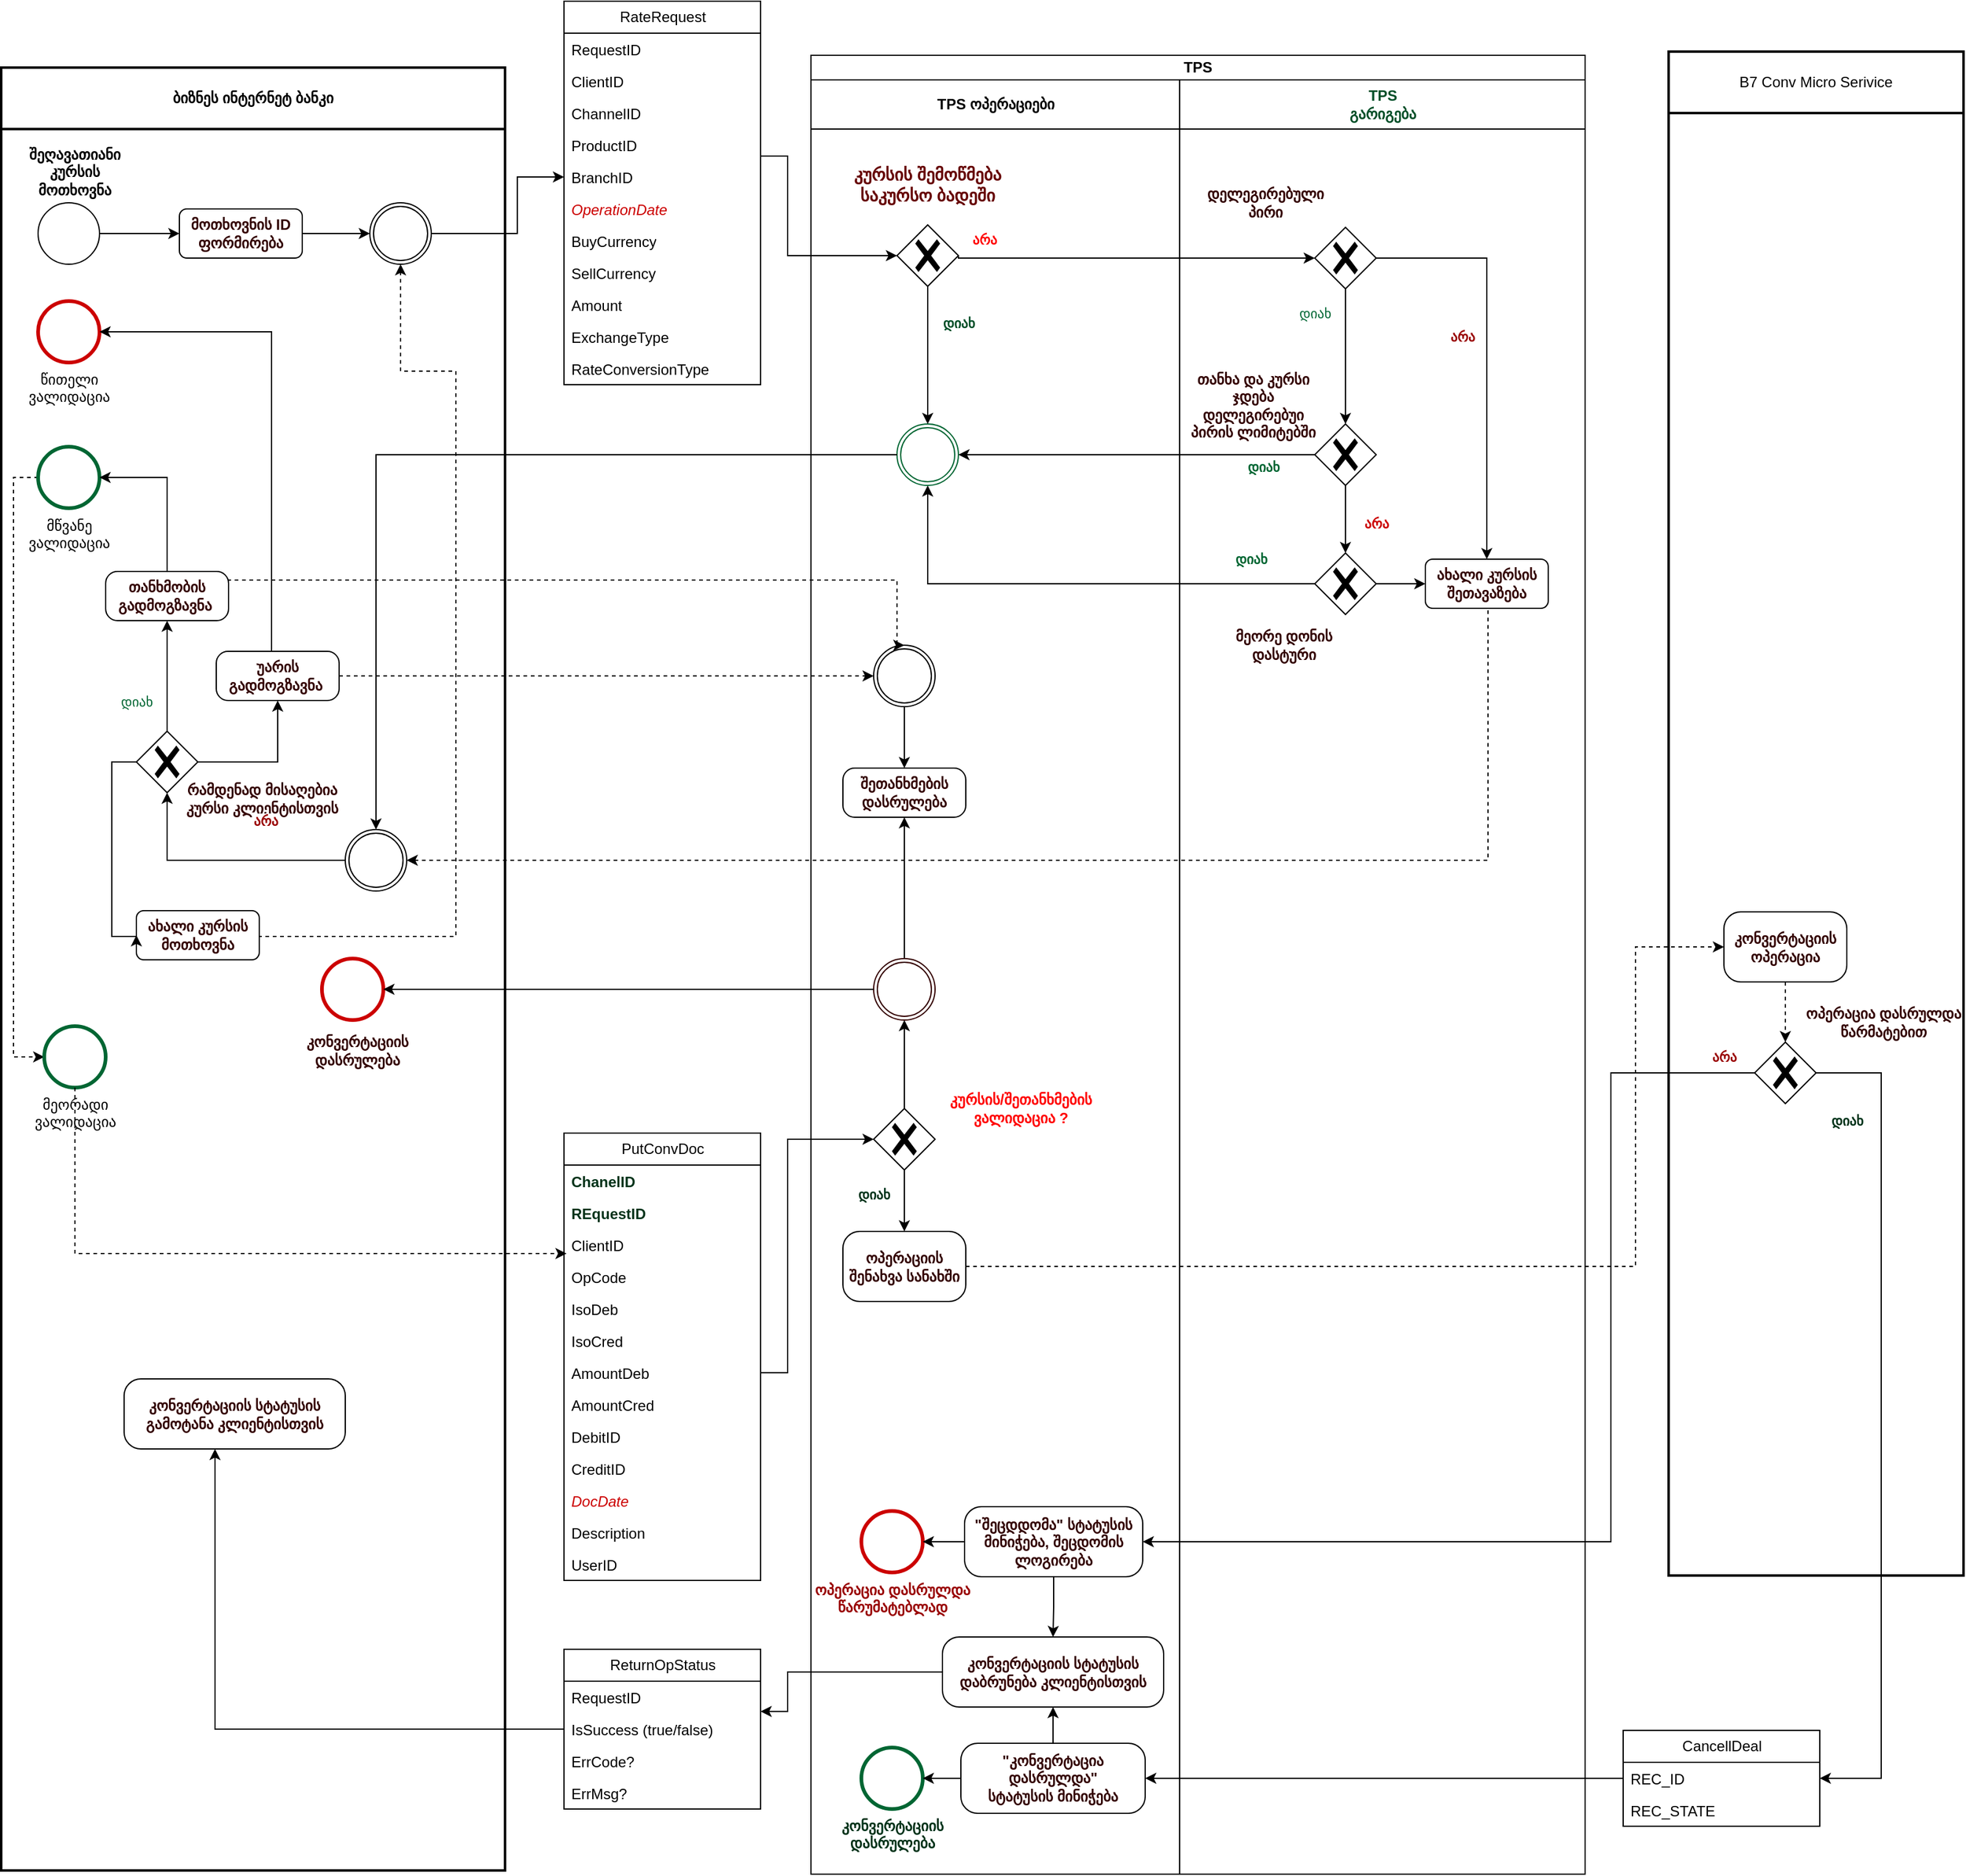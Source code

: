 <mxfile version="20.8.23" type="github" pages="4">
  <diagram id="WNIIqbhXH_JYyIdbcv7f" name="შეღავათიანიi კურსზე შეთანხმება">
    <mxGraphModel dx="1248" dy="569" grid="1" gridSize="10" guides="1" tooltips="1" connect="1" arrows="1" fold="1" page="1" pageScale="1" pageWidth="2336" pageHeight="1654" math="0" shadow="0">
      <root>
        <mxCell id="0" />
        <mxCell id="1" parent="0" />
        <mxCell id="fLT7ioBLnvyj1-0Y534x-1" value="&lt;b&gt;ბიზნეს ინტერნეტ ბანკი&lt;/b&gt;" style="swimlane;html=1;startSize=50;fontStyle=0;collapsible=0;horizontal=1;swimlaneLine=1;strokeWidth=2;swimlaneFillColor=#ffffff;whiteSpace=wrap;" parent="1" vertex="1">
          <mxGeometry x="20" y="93" width="410" height="1467" as="geometry" />
        </mxCell>
        <mxCell id="fLT7ioBLnvyj1-0Y534x-7" value="წითელი&lt;br&gt;ვალიდაცია" style="points=[[0.145,0.145,0],[0.5,0,0],[0.855,0.145,0],[1,0.5,0],[0.855,0.855,0],[0.5,1,0],[0.145,0.855,0],[0,0.5,0]];shape=mxgraph.bpmn.event;html=1;verticalLabelPosition=bottom;labelBackgroundColor=#ffffff;verticalAlign=top;align=center;perimeter=ellipsePerimeter;outlineConnect=0;aspect=fixed;outline=end;symbol=terminate2;strokeColor=#CC0000;" parent="fLT7ioBLnvyj1-0Y534x-1" vertex="1">
          <mxGeometry x="30" y="190" width="50" height="50" as="geometry" />
        </mxCell>
        <mxCell id="wgrzdKiIrD9vjS3h5TYz-2" style="edgeStyle=orthogonalEdgeStyle;rounded=0;orthogonalLoop=1;jettySize=auto;html=1;entryX=0;entryY=0.5;entryDx=0;entryDy=0;entryPerimeter=0;dashed=1;fontColor=#00331A;" edge="1" parent="fLT7ioBLnvyj1-0Y534x-1" source="fLT7ioBLnvyj1-0Y534x-8" target="wgrzdKiIrD9vjS3h5TYz-1">
          <mxGeometry relative="1" as="geometry">
            <Array as="points">
              <mxPoint x="10" y="334" />
              <mxPoint x="10" y="805" />
            </Array>
          </mxGeometry>
        </mxCell>
        <mxCell id="fLT7ioBLnvyj1-0Y534x-8" value="მწვანე&lt;br&gt;ვალიდაცია" style="points=[[0.145,0.145,0],[0.5,0,0],[0.855,0.145,0],[1,0.5,0],[0.855,0.855,0],[0.5,1,0],[0.145,0.855,0],[0,0.5,0]];shape=mxgraph.bpmn.event;html=1;verticalLabelPosition=bottom;labelBackgroundColor=#ffffff;verticalAlign=top;align=center;perimeter=ellipsePerimeter;outlineConnect=0;aspect=fixed;outline=end;symbol=terminate2;fontColor=#000000;strokeColor=#006633;" parent="fLT7ioBLnvyj1-0Y534x-1" vertex="1">
          <mxGeometry x="30" y="308.5" width="50" height="50" as="geometry" />
        </mxCell>
        <mxCell id="fLT7ioBLnvyj1-0Y534x-12" value="" style="points=[[0.25,0.25,0],[0.5,0,0],[0.75,0.25,0],[1,0.5,0],[0.75,0.75,0],[0.5,1,0],[0.25,0.75,0],[0,0.5,0]];shape=mxgraph.bpmn.gateway2;html=1;verticalLabelPosition=bottom;labelBackgroundColor=#ffffff;verticalAlign=top;align=center;perimeter=rhombusPerimeter;outlineConnect=0;outline=none;symbol=none;gwType=exclusive;fontColor=#006633;" parent="fLT7ioBLnvyj1-0Y534x-1" vertex="1">
          <mxGeometry x="110" y="540" width="50" height="50" as="geometry" />
        </mxCell>
        <mxCell id="fLT7ioBLnvyj1-0Y534x-13" style="edgeStyle=orthogonalEdgeStyle;rounded=0;orthogonalLoop=1;jettySize=auto;html=1;fontColor=#006633;exitX=0.5;exitY=0;exitDx=0;exitDy=0;exitPerimeter=0;entryX=0.5;entryY=1;entryDx=0;entryDy=0;" parent="fLT7ioBLnvyj1-0Y534x-1" source="fLT7ioBLnvyj1-0Y534x-12" target="s3FwA-KahW7M2Cyu16Zl-2" edge="1">
          <mxGeometry relative="1" as="geometry">
            <mxPoint x="140" y="500" as="targetPoint" />
            <Array as="points">
              <mxPoint x="135" y="530" />
              <mxPoint x="135" y="530" />
            </Array>
          </mxGeometry>
        </mxCell>
        <mxCell id="fLT7ioBLnvyj1-0Y534x-14" value="დიახ" style="edgeLabel;html=1;align=center;verticalAlign=middle;resizable=0;points=[];fontColor=#006633;" parent="fLT7ioBLnvyj1-0Y534x-13" vertex="1" connectable="0">
          <mxGeometry x="-0.774" y="2" relative="1" as="geometry">
            <mxPoint x="-23" y="-14" as="offset" />
          </mxGeometry>
        </mxCell>
        <mxCell id="fLT7ioBLnvyj1-0Y534x-15" value="&lt;b&gt;ახალი კურსის&lt;br&gt;მოთხოვნა&lt;/b&gt;" style="rounded=1;whiteSpace=wrap;html=1;labelBackgroundColor=none;fontColor=#330000;" parent="fLT7ioBLnvyj1-0Y534x-1" vertex="1">
          <mxGeometry x="110" y="686" width="100" height="40" as="geometry" />
        </mxCell>
        <mxCell id="fLT7ioBLnvyj1-0Y534x-16" style="edgeStyle=orthogonalEdgeStyle;rounded=0;orthogonalLoop=1;jettySize=auto;html=1;fontColor=#990000;entryX=0;entryY=0.5;entryDx=0;entryDy=0;exitX=0;exitY=0.5;exitDx=0;exitDy=0;exitPerimeter=0;" parent="fLT7ioBLnvyj1-0Y534x-1" source="fLT7ioBLnvyj1-0Y534x-12" target="fLT7ioBLnvyj1-0Y534x-15" edge="1">
          <mxGeometry relative="1" as="geometry">
            <mxPoint x="40" y="710" as="targetPoint" />
            <Array as="points">
              <mxPoint x="90" y="565" />
              <mxPoint x="90" y="707" />
            </Array>
            <mxPoint x="70" y="610" as="sourcePoint" />
          </mxGeometry>
        </mxCell>
        <mxCell id="fLT7ioBLnvyj1-0Y534x-17" value="რამდენად მისაღებია&lt;br&gt;კურსი კლიენტისთვის" style="text;html=1;strokeColor=none;fillColor=none;align=center;verticalAlign=middle;whiteSpace=wrap;rounded=0;fontColor=#330000;fontStyle=1" parent="fLT7ioBLnvyj1-0Y534x-1" vertex="1">
          <mxGeometry x="145" y="580" width="135" height="30" as="geometry" />
        </mxCell>
        <mxCell id="fLT7ioBLnvyj1-0Y534x-10" style="edgeStyle=orthogonalEdgeStyle;rounded=0;orthogonalLoop=1;jettySize=auto;html=1;fontColor=#006633;exitX=1;exitY=0.5;exitDx=0;exitDy=0;exitPerimeter=0;entryX=0.5;entryY=1;entryDx=0;entryDy=0;" parent="fLT7ioBLnvyj1-0Y534x-1" source="fLT7ioBLnvyj1-0Y534x-12" target="i6vw84MvIE6cZ_uuGkVr-4" edge="1">
          <mxGeometry relative="1" as="geometry">
            <mxPoint x="130" y="640" as="sourcePoint" />
            <Array as="points">
              <mxPoint x="225" y="565" />
            </Array>
            <mxPoint x="185" y="510" as="targetPoint" />
          </mxGeometry>
        </mxCell>
        <mxCell id="fLT7ioBLnvyj1-0Y534x-11" value="&lt;b&gt;&lt;font color=&quot;#990000&quot;&gt;არა&lt;/font&gt;&lt;/b&gt;" style="edgeLabel;html=1;align=center;verticalAlign=middle;resizable=0;points=[];fontColor=#006633;" parent="fLT7ioBLnvyj1-0Y534x-10" vertex="1" connectable="0">
          <mxGeometry x="-0.407" y="1" relative="1" as="geometry">
            <mxPoint x="21" y="49" as="offset" />
          </mxGeometry>
        </mxCell>
        <mxCell id="Hcv9Upy-WteK5k7MVz1i-4" style="edgeStyle=orthogonalEdgeStyle;rounded=0;orthogonalLoop=1;jettySize=auto;html=1;fontSize=12;entryX=0;entryY=0.5;entryDx=0;entryDy=0;exitX=1;exitY=0.5;exitDx=0;exitDy=0;exitPerimeter=0;" parent="fLT7ioBLnvyj1-0Y534x-1" source="P6x5vUnbgCcCFajjRTt9-4" target="-HIJDZjHmONztv0HzG4I-1" edge="1">
          <mxGeometry relative="1" as="geometry">
            <mxPoint x="160" y="105" as="targetPoint" />
          </mxGeometry>
        </mxCell>
        <mxCell id="Hcv9Upy-WteK5k7MVz1i-5" value="" style="points=[[0.145,0.145,0],[0.5,0,0],[0.855,0.145,0],[1,0.5,0],[0.855,0.855,0],[0.5,1,0],[0.145,0.855,0],[0,0.5,0]];shape=mxgraph.bpmn.event;html=1;verticalLabelPosition=bottom;labelBackgroundColor=#ffffff;verticalAlign=top;align=center;perimeter=ellipsePerimeter;outlineConnect=0;aspect=fixed;outline=throwing;symbol=general;fontSize=12;" parent="fLT7ioBLnvyj1-0Y534x-1" vertex="1">
          <mxGeometry x="300" y="110" width="50" height="50" as="geometry" />
        </mxCell>
        <mxCell id="fLT7ioBLnvyj1-0Y534x-49" style="edgeStyle=orthogonalEdgeStyle;rounded=0;orthogonalLoop=1;jettySize=auto;html=1;fontColor=#990000;dashed=1;exitX=1;exitY=0.5;exitDx=0;exitDy=0;entryX=0.5;entryY=1;entryDx=0;entryDy=0;entryPerimeter=0;" parent="fLT7ioBLnvyj1-0Y534x-1" source="fLT7ioBLnvyj1-0Y534x-15" target="Hcv9Upy-WteK5k7MVz1i-5" edge="1">
          <mxGeometry relative="1" as="geometry">
            <Array as="points">
              <mxPoint x="210" y="707" />
              <mxPoint x="370" y="707" />
              <mxPoint x="370" y="247" />
              <mxPoint x="325" y="247" />
            </Array>
            <mxPoint x="250" y="470" as="targetPoint" />
          </mxGeometry>
        </mxCell>
        <mxCell id="-HIJDZjHmONztv0HzG4I-2" style="edgeStyle=orthogonalEdgeStyle;rounded=0;orthogonalLoop=1;jettySize=auto;html=1;entryX=0;entryY=0.5;entryDx=0;entryDy=0;entryPerimeter=0;" parent="fLT7ioBLnvyj1-0Y534x-1" source="-HIJDZjHmONztv0HzG4I-1" target="Hcv9Upy-WteK5k7MVz1i-5" edge="1">
          <mxGeometry relative="1" as="geometry" />
        </mxCell>
        <mxCell id="-HIJDZjHmONztv0HzG4I-1" value="&lt;b&gt;მოთხოვნის ID ფორმირება&lt;/b&gt;" style="rounded=1;whiteSpace=wrap;html=1;labelBackgroundColor=none;fontColor=#330000;" parent="fLT7ioBLnvyj1-0Y534x-1" vertex="1">
          <mxGeometry x="145" y="115" width="100" height="40" as="geometry" />
        </mxCell>
        <mxCell id="P6x5vUnbgCcCFajjRTt9-3" value="შეღავათიანი კურსის მოთხოვნა" style="text;html=1;strokeColor=none;fillColor=none;align=center;verticalAlign=middle;whiteSpace=wrap;rounded=0;fontStyle=1" parent="fLT7ioBLnvyj1-0Y534x-1" vertex="1">
          <mxGeometry x="10" y="60" width="100" height="50" as="geometry" />
        </mxCell>
        <mxCell id="P6x5vUnbgCcCFajjRTt9-4" value="" style="points=[[0.145,0.145,0],[0.5,0,0],[0.855,0.145,0],[1,0.5,0],[0.855,0.855,0],[0.5,1,0],[0.145,0.855,0],[0,0.5,0]];shape=mxgraph.bpmn.event;html=1;verticalLabelPosition=bottom;labelBackgroundColor=#ffffff;verticalAlign=top;align=center;perimeter=ellipsePerimeter;outlineConnect=0;aspect=fixed;outline=standard;symbol=general;" parent="fLT7ioBLnvyj1-0Y534x-1" vertex="1">
          <mxGeometry x="30" y="110" width="50" height="50" as="geometry" />
        </mxCell>
        <mxCell id="s3FwA-KahW7M2Cyu16Zl-3" style="edgeStyle=orthogonalEdgeStyle;rounded=0;orthogonalLoop=1;jettySize=auto;html=1;fontColor=#990000;entryX=1;entryY=0.5;entryDx=0;entryDy=0;entryPerimeter=0;exitX=0.5;exitY=0;exitDx=0;exitDy=0;" parent="fLT7ioBLnvyj1-0Y534x-1" source="s3FwA-KahW7M2Cyu16Zl-2" target="fLT7ioBLnvyj1-0Y534x-8" edge="1">
          <mxGeometry relative="1" as="geometry">
            <mxPoint x="80" y="400" as="targetPoint" />
            <Array as="points">
              <mxPoint x="135" y="334" />
            </Array>
          </mxGeometry>
        </mxCell>
        <mxCell id="s3FwA-KahW7M2Cyu16Zl-2" value="&lt;b&gt;თანხმობის გადმოგზავნა&amp;nbsp;&lt;/b&gt;" style="rounded=1;whiteSpace=wrap;html=1;labelBackgroundColor=none;fontColor=#330000;arcSize=24;" parent="fLT7ioBLnvyj1-0Y534x-1" vertex="1">
          <mxGeometry x="85" y="410" width="100" height="40" as="geometry" />
        </mxCell>
        <mxCell id="s3FwA-KahW7M2Cyu16Zl-7" style="edgeStyle=orthogonalEdgeStyle;rounded=0;orthogonalLoop=1;jettySize=auto;html=1;fontColor=#990000;entryX=0.5;entryY=1;entryDx=0;entryDy=0;entryPerimeter=0;" parent="fLT7ioBLnvyj1-0Y534x-1" source="s3FwA-KahW7M2Cyu16Zl-6" target="fLT7ioBLnvyj1-0Y534x-12" edge="1">
          <mxGeometry relative="1" as="geometry">
            <mxPoint x="100" y="590" as="targetPoint" />
          </mxGeometry>
        </mxCell>
        <mxCell id="s3FwA-KahW7M2Cyu16Zl-6" value="" style="points=[[0.145,0.145,0],[0.5,0,0],[0.855,0.145,0],[1,0.5,0],[0.855,0.855,0],[0.5,1,0],[0.145,0.855,0],[0,0.5,0]];shape=mxgraph.bpmn.event;html=1;verticalLabelPosition=bottom;labelBackgroundColor=#ffffff;verticalAlign=top;align=center;perimeter=ellipsePerimeter;outlineConnect=0;aspect=fixed;outline=throwing;symbol=general;fontSize=12;" parent="fLT7ioBLnvyj1-0Y534x-1" vertex="1">
          <mxGeometry x="280" y="620" width="50" height="50" as="geometry" />
        </mxCell>
        <mxCell id="i6vw84MvIE6cZ_uuGkVr-6" style="edgeStyle=orthogonalEdgeStyle;rounded=0;orthogonalLoop=1;jettySize=auto;html=1;entryX=1;entryY=0.5;entryDx=0;entryDy=0;entryPerimeter=0;" parent="fLT7ioBLnvyj1-0Y534x-1" source="i6vw84MvIE6cZ_uuGkVr-4" target="fLT7ioBLnvyj1-0Y534x-7" edge="1">
          <mxGeometry relative="1" as="geometry">
            <Array as="points">
              <mxPoint x="220" y="215" />
            </Array>
          </mxGeometry>
        </mxCell>
        <mxCell id="i6vw84MvIE6cZ_uuGkVr-4" value="&lt;b&gt;უარის გადმოგზავნა&amp;nbsp;&lt;/b&gt;" style="rounded=1;whiteSpace=wrap;html=1;labelBackgroundColor=none;fontColor=#330000;arcSize=24;" parent="fLT7ioBLnvyj1-0Y534x-1" vertex="1">
          <mxGeometry x="175" y="475" width="100" height="40" as="geometry" />
        </mxCell>
        <mxCell id="wgrzdKiIrD9vjS3h5TYz-1" value="მეორადი&lt;br&gt;ვალიდაცია" style="points=[[0.145,0.145,0],[0.5,0,0],[0.855,0.145,0],[1,0.5,0],[0.855,0.855,0],[0.5,1,0],[0.145,0.855,0],[0,0.5,0]];shape=mxgraph.bpmn.event;html=1;verticalLabelPosition=bottom;labelBackgroundColor=#ffffff;verticalAlign=top;align=center;perimeter=ellipsePerimeter;outlineConnect=0;aspect=fixed;outline=end;symbol=terminate2;fontColor=#000000;strokeColor=#006633;" vertex="1" parent="fLT7ioBLnvyj1-0Y534x-1">
          <mxGeometry x="35" y="780" width="50" height="50" as="geometry" />
        </mxCell>
        <mxCell id="YmyUZKlzca6Rpvcst5-s-1" value="&lt;b&gt;კონვერტაციის სტატუსის&lt;br&gt;გამოტანა კლიენტისთვის&lt;br&gt;&lt;/b&gt;" style="rounded=1;whiteSpace=wrap;html=1;labelBackgroundColor=none;fontColor=#330000;arcSize=24;" vertex="1" parent="fLT7ioBLnvyj1-0Y534x-1">
          <mxGeometry x="100" y="1067" width="180" height="57" as="geometry" />
        </mxCell>
        <mxCell id="J8d5nUEE7joJsjUSXk7n-1" value="" style="points=[[0.145,0.145,0],[0.5,0,0],[0.855,0.145,0],[1,0.5,0],[0.855,0.855,0],[0.5,1,0],[0.145,0.855,0],[0,0.5,0]];shape=mxgraph.bpmn.event;html=1;verticalLabelPosition=bottom;labelBackgroundColor=#ffffff;verticalAlign=top;align=center;perimeter=ellipsePerimeter;outlineConnect=0;aspect=fixed;outline=end;symbol=terminate2;strokeColor=#CC0000;" vertex="1" parent="fLT7ioBLnvyj1-0Y534x-1">
          <mxGeometry x="261" y="725" width="50" height="50" as="geometry" />
        </mxCell>
        <mxCell id="J8d5nUEE7joJsjUSXk7n-2" value="&lt;font color=&quot;#330000&quot;&gt;კონვერტაციის&lt;br&gt;დასრულება&lt;br&gt;&lt;/font&gt;" style="text;html=1;strokeColor=none;fillColor=none;align=center;verticalAlign=middle;whiteSpace=wrap;rounded=0;fontColor=#CC0000;fontStyle=1" vertex="1" parent="fLT7ioBLnvyj1-0Y534x-1">
          <mxGeometry x="245" y="780" width="90" height="40" as="geometry" />
        </mxCell>
        <mxCell id="fLT7ioBLnvyj1-0Y534x-50" value="TPS" style="swimlane;html=1;childLayout=stackLayout;resizeParent=1;resizeParentMax=0;startSize=20;whiteSpace=wrap;" parent="1" vertex="1">
          <mxGeometry x="679" y="83" width="630" height="1480" as="geometry" />
        </mxCell>
        <mxCell id="fLT7ioBLnvyj1-0Y534x-22" style="edgeStyle=orthogonalEdgeStyle;rounded=0;orthogonalLoop=1;jettySize=auto;html=1;entryX=0;entryY=0.5;entryDx=0;entryDy=0;entryPerimeter=0;fontColor=#004F28;exitX=1;exitY=0.5;exitDx=0;exitDy=0;exitPerimeter=0;" parent="fLT7ioBLnvyj1-0Y534x-50" source="fLT7ioBLnvyj1-0Y534x-20" target="fLT7ioBLnvyj1-0Y534x-26" edge="1">
          <mxGeometry relative="1" as="geometry">
            <Array as="points">
              <mxPoint x="260" y="165" />
              <mxPoint x="260" y="165" />
            </Array>
          </mxGeometry>
        </mxCell>
        <mxCell id="fLT7ioBLnvyj1-0Y534x-23" value="&lt;b&gt;&lt;font color=&quot;#ff0000&quot;&gt;არა&lt;/font&gt;&lt;/b&gt;" style="edgeLabel;html=1;align=center;verticalAlign=middle;resizable=0;points=[];fontColor=#000000;" parent="fLT7ioBLnvyj1-0Y534x-22" vertex="1" connectable="0">
          <mxGeometry x="-0.846" y="2" relative="1" as="geometry">
            <mxPoint y="-13" as="offset" />
          </mxGeometry>
        </mxCell>
        <mxCell id="fLT7ioBLnvyj1-0Y534x-46" style="edgeStyle=orthogonalEdgeStyle;rounded=0;orthogonalLoop=1;jettySize=auto;html=1;fontColor=#006633;entryX=0.5;entryY=1;entryDx=0;entryDy=0;entryPerimeter=0;exitX=0;exitY=0.5;exitDx=0;exitDy=0;exitPerimeter=0;" parent="fLT7ioBLnvyj1-0Y534x-50" source="fLT7ioBLnvyj1-0Y534x-32" target="fLT7ioBLnvyj1-0Y534x-6" edge="1">
          <mxGeometry relative="1" as="geometry">
            <mxPoint x="-220" y="435" as="targetPoint" />
            <Array as="points">
              <mxPoint x="95" y="430" />
            </Array>
          </mxGeometry>
        </mxCell>
        <mxCell id="fLT7ioBLnvyj1-0Y534x-47" value="დიახ" style="edgeLabel;html=1;align=center;verticalAlign=middle;resizable=0;points=[];fontColor=#006633;fontStyle=1" parent="fLT7ioBLnvyj1-0Y534x-46" vertex="1" connectable="0">
          <mxGeometry x="-0.791" y="-1" relative="1" as="geometry">
            <mxPoint x="-11" y="-19" as="offset" />
          </mxGeometry>
        </mxCell>
        <mxCell id="P6x5vUnbgCcCFajjRTt9-6" style="edgeStyle=orthogonalEdgeStyle;rounded=0;orthogonalLoop=1;jettySize=auto;html=1;entryX=1;entryY=0.5;entryDx=0;entryDy=0;entryPerimeter=0;exitX=0;exitY=0.5;exitDx=0;exitDy=0;exitPerimeter=0;" parent="fLT7ioBLnvyj1-0Y534x-50" source="fLT7ioBLnvyj1-0Y534x-28" target="fLT7ioBLnvyj1-0Y534x-6" edge="1">
          <mxGeometry relative="1" as="geometry">
            <Array as="points">
              <mxPoint x="200" y="325" />
              <mxPoint x="200" y="325" />
            </Array>
          </mxGeometry>
        </mxCell>
        <mxCell id="P6x5vUnbgCcCFajjRTt9-7" value="დიახ" style="edgeLabel;html=1;align=center;verticalAlign=middle;resizable=0;points=[];fontColor=#006633;fontStyle=1" parent="P6x5vUnbgCcCFajjRTt9-6" vertex="1" connectable="0">
          <mxGeometry x="-0.816" relative="1" as="geometry">
            <mxPoint x="-16" y="10" as="offset" />
          </mxGeometry>
        </mxCell>
        <mxCell id="fLT7ioBLnvyj1-0Y534x-51" value="TPS ოპერაციები" style="swimlane;html=1;startSize=40;" parent="fLT7ioBLnvyj1-0Y534x-50" vertex="1">
          <mxGeometry y="20" width="300" height="1460" as="geometry" />
        </mxCell>
        <mxCell id="fLT7ioBLnvyj1-0Y534x-20" value="" style="points=[[0.25,0.25,0],[0.5,0,0],[0.75,0.25,0],[1,0.5,0],[0.75,0.75,0],[0.5,1,0],[0.25,0.75,0],[0,0.5,0]];shape=mxgraph.bpmn.gateway2;html=1;verticalLabelPosition=bottom;labelBackgroundColor=#ffffff;verticalAlign=top;align=center;perimeter=rhombusPerimeter;outlineConnect=0;outline=none;symbol=none;gwType=exclusive;" parent="fLT7ioBLnvyj1-0Y534x-51" vertex="1">
          <mxGeometry x="70" y="118" width="50" height="50" as="geometry" />
        </mxCell>
        <mxCell id="fLT7ioBLnvyj1-0Y534x-6" value="" style="points=[[0.145,0.145,0],[0.5,0,0],[0.855,0.145,0],[1,0.5,0],[0.855,0.855,0],[0.5,1,0],[0.145,0.855,0],[0,0.5,0]];shape=mxgraph.bpmn.event;html=1;verticalLabelPosition=bottom;labelBackgroundColor=#ffffff;verticalAlign=top;align=center;perimeter=ellipsePerimeter;outlineConnect=0;aspect=fixed;outline=throwing;symbol=general;strokeColor=#006633;" parent="fLT7ioBLnvyj1-0Y534x-51" vertex="1">
          <mxGeometry x="70" y="280" width="50" height="50" as="geometry" />
        </mxCell>
        <mxCell id="fLT7ioBLnvyj1-0Y534x-37" style="edgeStyle=orthogonalEdgeStyle;rounded=0;orthogonalLoop=1;jettySize=auto;html=1;fontStyle=0;exitX=0.5;exitY=1;exitDx=0;exitDy=0;exitPerimeter=0;entryX=0.5;entryY=0;entryDx=0;entryDy=0;entryPerimeter=0;" parent="fLT7ioBLnvyj1-0Y534x-51" source="fLT7ioBLnvyj1-0Y534x-20" target="fLT7ioBLnvyj1-0Y534x-6" edge="1">
          <mxGeometry relative="1" as="geometry">
            <Array as="points">
              <mxPoint x="95" y="220" />
              <mxPoint x="95" y="220" />
            </Array>
            <mxPoint x="100" y="250" as="targetPoint" />
          </mxGeometry>
        </mxCell>
        <mxCell id="fLT7ioBLnvyj1-0Y534x-38" value="&lt;b&gt;&lt;font color=&quot;#004f28&quot;&gt;დიახ&lt;/font&gt;&lt;/b&gt;" style="edgeLabel;html=1;align=center;verticalAlign=middle;resizable=0;points=[];" parent="fLT7ioBLnvyj1-0Y534x-37" vertex="1" connectable="0">
          <mxGeometry x="-0.933" y="-1" relative="1" as="geometry">
            <mxPoint x="26" y="26" as="offset" />
          </mxGeometry>
        </mxCell>
        <mxCell id="Jola7J--m7OuoFBo68dx-1" value="&lt;font style=&quot;font-size: 14px;&quot;&gt;კურსის შემოწმება საკურსო ბადეში&lt;/font&gt;" style="text;html=1;strokeColor=none;fillColor=none;align=center;verticalAlign=middle;whiteSpace=wrap;rounded=0;fontStyle=1;fontColor=#660000;" parent="fLT7ioBLnvyj1-0Y534x-51" vertex="1">
          <mxGeometry x="5" y="80" width="180" height="10" as="geometry" />
        </mxCell>
        <mxCell id="s3FwA-KahW7M2Cyu16Zl-4" value="&lt;b&gt;შეთანხმების დასრულება&lt;/b&gt;" style="rounded=1;whiteSpace=wrap;html=1;labelBackgroundColor=none;fontColor=#330000;arcSize=24;" parent="fLT7ioBLnvyj1-0Y534x-51" vertex="1">
          <mxGeometry x="26" y="560" width="100" height="40" as="geometry" />
        </mxCell>
        <mxCell id="i6vw84MvIE6cZ_uuGkVr-8" style="edgeStyle=orthogonalEdgeStyle;rounded=0;orthogonalLoop=1;jettySize=auto;html=1;entryX=0.5;entryY=0;entryDx=0;entryDy=0;" parent="fLT7ioBLnvyj1-0Y534x-51" source="i6vw84MvIE6cZ_uuGkVr-1" target="s3FwA-KahW7M2Cyu16Zl-4" edge="1">
          <mxGeometry relative="1" as="geometry" />
        </mxCell>
        <mxCell id="i6vw84MvIE6cZ_uuGkVr-1" value="" style="points=[[0.145,0.145,0],[0.5,0,0],[0.855,0.145,0],[1,0.5,0],[0.855,0.855,0],[0.5,1,0],[0.145,0.855,0],[0,0.5,0]];shape=mxgraph.bpmn.event;html=1;verticalLabelPosition=bottom;labelBackgroundColor=#ffffff;verticalAlign=top;align=center;perimeter=ellipsePerimeter;outlineConnect=0;aspect=fixed;outline=throwing;symbol=general;fontSize=12;" parent="fLT7ioBLnvyj1-0Y534x-51" vertex="1">
          <mxGeometry x="51" y="460" width="50" height="50" as="geometry" />
        </mxCell>
        <mxCell id="MgHTqpIES2QwTMgKt48E-2" value="დიახ" style="edgeStyle=orthogonalEdgeStyle;rounded=0;orthogonalLoop=1;jettySize=auto;html=1;entryX=0.5;entryY=0;entryDx=0;entryDy=0;fontColor=#00331A;fontStyle=1" edge="1" parent="fLT7ioBLnvyj1-0Y534x-51" source="MK6TNZNdbwESV53QIcV7-1" target="MgHTqpIES2QwTMgKt48E-1">
          <mxGeometry x="-0.2" y="-25" relative="1" as="geometry">
            <mxPoint as="offset" />
          </mxGeometry>
        </mxCell>
        <mxCell id="WG0Nk7zhZF4uECSPquha-3" style="edgeStyle=orthogonalEdgeStyle;rounded=0;orthogonalLoop=1;jettySize=auto;html=1;entryX=0.5;entryY=1;entryDx=0;entryDy=0;entryPerimeter=0;fontColor=#990000;startArrow=none;startFill=0;endArrow=classic;endFill=1;" edge="1" parent="fLT7ioBLnvyj1-0Y534x-51" source="MK6TNZNdbwESV53QIcV7-1" target="WG0Nk7zhZF4uECSPquha-1">
          <mxGeometry relative="1" as="geometry" />
        </mxCell>
        <mxCell id="MK6TNZNdbwESV53QIcV7-1" value="" style="points=[[0.25,0.25,0],[0.5,0,0],[0.75,0.25,0],[1,0.5,0],[0.75,0.75,0],[0.5,1,0],[0.25,0.75,0],[0,0.5,0]];shape=mxgraph.bpmn.gateway2;html=1;verticalLabelPosition=bottom;labelBackgroundColor=#ffffff;verticalAlign=top;align=center;perimeter=rhombusPerimeter;outlineConnect=0;outline=none;symbol=none;gwType=exclusive;fontColor=#CC0000;" vertex="1" parent="fLT7ioBLnvyj1-0Y534x-51">
          <mxGeometry x="51" y="837" width="50" height="50" as="geometry" />
        </mxCell>
        <mxCell id="MgHTqpIES2QwTMgKt48E-1" value="&lt;b&gt;ოპერაციის შენახვა სანახში&lt;/b&gt;" style="rounded=1;whiteSpace=wrap;html=1;labelBackgroundColor=none;fontColor=#330000;arcSize=24;" vertex="1" parent="fLT7ioBLnvyj1-0Y534x-51">
          <mxGeometry x="26" y="937" width="100" height="57" as="geometry" />
        </mxCell>
        <mxCell id="9AKpTbfpdTbBi2DSdWUn-1" value="&lt;b&gt;&lt;font color=&quot;#990000&quot;&gt;ოპერაცია დასრულდა&lt;br&gt;წარუმატებლად&lt;/font&gt;&lt;/b&gt;" style="points=[[0.145,0.145,0],[0.5,0,0],[0.855,0.145,0],[1,0.5,0],[0.855,0.855,0],[0.5,1,0],[0.145,0.855,0],[0,0.5,0]];shape=mxgraph.bpmn.event;html=1;verticalLabelPosition=bottom;labelBackgroundColor=#ffffff;verticalAlign=top;align=center;perimeter=ellipsePerimeter;outlineConnect=0;aspect=fixed;outline=end;symbol=terminate2;strokeColor=#CC0000;" vertex="1" parent="fLT7ioBLnvyj1-0Y534x-51">
          <mxGeometry x="41" y="1164.5" width="50" height="50" as="geometry" />
        </mxCell>
        <mxCell id="lTCgvMJESjqv8YX7jO3L-9" style="edgeStyle=orthogonalEdgeStyle;rounded=0;orthogonalLoop=1;jettySize=auto;html=1;entryX=1;entryY=0.5;entryDx=0;entryDy=0;entryPerimeter=0;fontColor=#990000;" edge="1" parent="fLT7ioBLnvyj1-0Y534x-51" source="9AKpTbfpdTbBi2DSdWUn-2" target="9AKpTbfpdTbBi2DSdWUn-1">
          <mxGeometry relative="1" as="geometry" />
        </mxCell>
        <mxCell id="bqKiwn8vnEHUwO_ToLXo-2" style="edgeStyle=orthogonalEdgeStyle;rounded=0;orthogonalLoop=1;jettySize=auto;html=1;entryX=0.5;entryY=0;entryDx=0;entryDy=0;fontColor=#990000;" edge="1" parent="fLT7ioBLnvyj1-0Y534x-51" source="9AKpTbfpdTbBi2DSdWUn-2" target="bqKiwn8vnEHUwO_ToLXo-1">
          <mxGeometry relative="1" as="geometry" />
        </mxCell>
        <mxCell id="9AKpTbfpdTbBi2DSdWUn-2" value="&lt;b&gt;&quot;შეცდდომა&quot; სტატუსის&lt;br&gt;მინიჭება, შეცდომის ლოგირება&lt;br&gt;&lt;/b&gt;" style="rounded=1;whiteSpace=wrap;html=1;labelBackgroundColor=none;fontColor=#330000;arcSize=24;" vertex="1" parent="fLT7ioBLnvyj1-0Y534x-51">
          <mxGeometry x="125" y="1161" width="145" height="57" as="geometry" />
        </mxCell>
        <mxCell id="9AKpTbfpdTbBi2DSdWUn-3" value="&lt;b&gt;&lt;font color=&quot;#00331a&quot;&gt;კონვერტაციის&lt;br&gt;დასრულება&lt;/font&gt;&lt;/b&gt;" style="points=[[0.145,0.145,0],[0.5,0,0],[0.855,0.145,0],[1,0.5,0],[0.855,0.855,0],[0.5,1,0],[0.145,0.855,0],[0,0.5,0]];shape=mxgraph.bpmn.event;html=1;verticalLabelPosition=bottom;labelBackgroundColor=#ffffff;verticalAlign=top;align=center;perimeter=ellipsePerimeter;outlineConnect=0;aspect=fixed;outline=end;symbol=terminate2;fontColor=#000000;strokeColor=#006633;" vertex="1" parent="fLT7ioBLnvyj1-0Y534x-51">
          <mxGeometry x="41" y="1357" width="50" height="50" as="geometry" />
        </mxCell>
        <mxCell id="lTCgvMJESjqv8YX7jO3L-10" style="edgeStyle=orthogonalEdgeStyle;rounded=0;orthogonalLoop=1;jettySize=auto;html=1;entryX=1;entryY=0.5;entryDx=0;entryDy=0;entryPerimeter=0;fontColor=#990000;" edge="1" parent="fLT7ioBLnvyj1-0Y534x-51" source="9AKpTbfpdTbBi2DSdWUn-4" target="9AKpTbfpdTbBi2DSdWUn-3">
          <mxGeometry relative="1" as="geometry" />
        </mxCell>
        <mxCell id="9AKpTbfpdTbBi2DSdWUn-4" value="&lt;b&gt;&quot;კონვერტაცია დასრულდა&quot;&lt;br&gt;სტატუსის მინიჭება&lt;br&gt;&lt;/b&gt;" style="rounded=1;whiteSpace=wrap;html=1;labelBackgroundColor=none;fontColor=#330000;arcSize=24;" vertex="1" parent="fLT7ioBLnvyj1-0Y534x-51">
          <mxGeometry x="122" y="1353.5" width="150" height="57" as="geometry" />
        </mxCell>
        <mxCell id="bqKiwn8vnEHUwO_ToLXo-3" style="edgeStyle=orthogonalEdgeStyle;rounded=0;orthogonalLoop=1;jettySize=auto;html=1;fontColor=#990000;startArrow=classic;startFill=1;endArrow=none;endFill=0;" edge="1" parent="fLT7ioBLnvyj1-0Y534x-51" source="bqKiwn8vnEHUwO_ToLXo-1" target="9AKpTbfpdTbBi2DSdWUn-4">
          <mxGeometry relative="1" as="geometry" />
        </mxCell>
        <mxCell id="bqKiwn8vnEHUwO_ToLXo-1" value="&lt;b&gt;კონვერტაციის სტატუსის&lt;br&gt;დაბრუნება კლიენტისთვის&lt;br&gt;&lt;/b&gt;" style="rounded=1;whiteSpace=wrap;html=1;labelBackgroundColor=none;fontColor=#330000;arcSize=24;" vertex="1" parent="fLT7ioBLnvyj1-0Y534x-51">
          <mxGeometry x="107" y="1267" width="180" height="57" as="geometry" />
        </mxCell>
        <mxCell id="VFoSY6ossRGt1PPAX8jh-1" value="&lt;font&gt;კურსის/შეთანხმების&lt;br&gt;ვალიდაცია ?&lt;br&gt;&lt;/font&gt;" style="text;html=1;strokeColor=none;fillColor=none;align=center;verticalAlign=middle;whiteSpace=wrap;rounded=0;fontColor=#FF0000;fontStyle=1" vertex="1" parent="fLT7ioBLnvyj1-0Y534x-51">
          <mxGeometry x="101" y="817" width="140" height="40" as="geometry" />
        </mxCell>
        <mxCell id="WG0Nk7zhZF4uECSPquha-2" style="edgeStyle=orthogonalEdgeStyle;rounded=0;orthogonalLoop=1;jettySize=auto;html=1;entryX=0.5;entryY=1;entryDx=0;entryDy=0;fontColor=#990000;startArrow=none;startFill=0;endArrow=classic;endFill=1;" edge="1" parent="fLT7ioBLnvyj1-0Y534x-51" source="WG0Nk7zhZF4uECSPquha-1" target="s3FwA-KahW7M2Cyu16Zl-4">
          <mxGeometry relative="1" as="geometry" />
        </mxCell>
        <mxCell id="WG0Nk7zhZF4uECSPquha-1" value="" style="points=[[0.145,0.145,0],[0.5,0,0],[0.855,0.145,0],[1,0.5,0],[0.855,0.855,0],[0.5,1,0],[0.145,0.855,0],[0,0.5,0]];shape=mxgraph.bpmn.event;html=1;verticalLabelPosition=bottom;labelBackgroundColor=#ffffff;verticalAlign=top;align=center;perimeter=ellipsePerimeter;outlineConnect=0;aspect=fixed;outline=throwing;symbol=general;strokeColor=#330000;" vertex="1" parent="fLT7ioBLnvyj1-0Y534x-51">
          <mxGeometry x="51" y="715" width="50" height="50" as="geometry" />
        </mxCell>
        <mxCell id="fLT7ioBLnvyj1-0Y534x-52" value="&lt;b style=&quot;border-color: var(--border-color); color: rgb(0, 79, 40);&quot;&gt;TPS&lt;br style=&quot;border-color: var(--border-color);&quot;&gt;გარიგება&lt;/b&gt;" style="swimlane;html=1;startSize=40;" parent="fLT7ioBLnvyj1-0Y534x-50" vertex="1">
          <mxGeometry x="300" y="20" width="330" height="1460" as="geometry" />
        </mxCell>
        <mxCell id="fLT7ioBLnvyj1-0Y534x-26" value="" style="points=[[0.25,0.25,0],[0.5,0,0],[0.75,0.25,0],[1,0.5,0],[0.75,0.75,0],[0.5,1,0],[0.25,0.75,0],[0,0.5,0]];shape=mxgraph.bpmn.gateway2;html=1;verticalLabelPosition=bottom;labelBackgroundColor=#ffffff;verticalAlign=top;align=center;perimeter=rhombusPerimeter;outlineConnect=0;outline=none;symbol=none;gwType=exclusive;" parent="fLT7ioBLnvyj1-0Y534x-52" vertex="1">
          <mxGeometry x="110" y="120" width="50" height="50" as="geometry" />
        </mxCell>
        <mxCell id="fLT7ioBLnvyj1-0Y534x-28" value="" style="points=[[0.25,0.25,0],[0.5,0,0],[0.75,0.25,0],[1,0.5,0],[0.75,0.75,0],[0.5,1,0],[0.25,0.75,0],[0,0.5,0]];shape=mxgraph.bpmn.gateway2;html=1;verticalLabelPosition=bottom;labelBackgroundColor=#ffffff;verticalAlign=top;align=center;perimeter=rhombusPerimeter;outlineConnect=0;outline=none;symbol=none;gwType=exclusive;fontColor=#CC0000;" parent="fLT7ioBLnvyj1-0Y534x-52" vertex="1">
          <mxGeometry x="110" y="280" width="50" height="50" as="geometry" />
        </mxCell>
        <mxCell id="fLT7ioBLnvyj1-0Y534x-31" value="არა" style="edgeStyle=orthogonalEdgeStyle;rounded=0;orthogonalLoop=1;jettySize=auto;html=1;fontColor=#CC0000;fontStyle=1;entryX=0.5;entryY=0;entryDx=0;entryDy=0;entryPerimeter=0;exitX=0.5;exitY=1;exitDx=0;exitDy=0;exitPerimeter=0;" parent="fLT7ioBLnvyj1-0Y534x-52" source="fLT7ioBLnvyj1-0Y534x-28" target="fLT7ioBLnvyj1-0Y534x-32" edge="1">
          <mxGeometry x="0.091" y="25" relative="1" as="geometry">
            <mxPoint x="375" y="329" as="targetPoint" />
            <mxPoint y="1" as="offset" />
          </mxGeometry>
        </mxCell>
        <mxCell id="fLT7ioBLnvyj1-0Y534x-29" value="&lt;font color=&quot;#330000&quot;&gt;თანხა და კურსი ჯდება&lt;br&gt;დელეგირებუი პირის ლიმიტებში&lt;br&gt;&lt;/font&gt;" style="text;html=1;strokeColor=none;fillColor=none;align=center;verticalAlign=middle;whiteSpace=wrap;rounded=0;fontColor=#CC0000;fontStyle=1" parent="fLT7ioBLnvyj1-0Y534x-52" vertex="1">
          <mxGeometry y="230" width="120" height="70" as="geometry" />
        </mxCell>
        <mxCell id="P6x5vUnbgCcCFajjRTt9-2" style="edgeStyle=orthogonalEdgeStyle;rounded=0;orthogonalLoop=1;jettySize=auto;html=1;entryX=0;entryY=0.5;entryDx=0;entryDy=0;" parent="fLT7ioBLnvyj1-0Y534x-52" source="fLT7ioBLnvyj1-0Y534x-32" target="fLT7ioBLnvyj1-0Y534x-34" edge="1">
          <mxGeometry relative="1" as="geometry" />
        </mxCell>
        <mxCell id="fLT7ioBLnvyj1-0Y534x-32" value="" style="points=[[0.25,0.25,0],[0.5,0,0],[0.75,0.25,0],[1,0.5,0],[0.75,0.75,0],[0.5,1,0],[0.25,0.75,0],[0,0.5,0]];shape=mxgraph.bpmn.gateway2;html=1;verticalLabelPosition=bottom;labelBackgroundColor=#ffffff;verticalAlign=top;align=center;perimeter=rhombusPerimeter;outlineConnect=0;outline=none;symbol=none;gwType=exclusive;fontColor=#006633;" parent="fLT7ioBLnvyj1-0Y534x-52" vertex="1">
          <mxGeometry x="110" y="385" width="50" height="50" as="geometry" />
        </mxCell>
        <mxCell id="fLT7ioBLnvyj1-0Y534x-34" value="&lt;b&gt;ახალი კურსის&lt;br&gt;შეთავაზება&lt;/b&gt;" style="rounded=1;whiteSpace=wrap;html=1;labelBackgroundColor=none;fontColor=#330000;" parent="fLT7ioBLnvyj1-0Y534x-52" vertex="1">
          <mxGeometry x="200" y="390" width="100" height="40" as="geometry" />
        </mxCell>
        <mxCell id="fLT7ioBLnvyj1-0Y534x-35" style="edgeStyle=orthogonalEdgeStyle;rounded=0;orthogonalLoop=1;jettySize=auto;html=1;fontColor=#330000;exitX=1;exitY=0.5;exitDx=0;exitDy=0;exitPerimeter=0;entryX=0.5;entryY=0;entryDx=0;entryDy=0;" parent="fLT7ioBLnvyj1-0Y534x-52" source="fLT7ioBLnvyj1-0Y534x-26" target="fLT7ioBLnvyj1-0Y534x-34" edge="1">
          <mxGeometry relative="1" as="geometry">
            <Array as="points">
              <mxPoint x="250" y="145" />
            </Array>
          </mxGeometry>
        </mxCell>
        <mxCell id="P6x5vUnbgCcCFajjRTt9-31" value="არა" style="edgeLabel;html=1;align=center;verticalAlign=middle;resizable=0;points=[];fontColor=#990000;fontStyle=1" parent="fLT7ioBLnvyj1-0Y534x-35" vertex="1" connectable="0">
          <mxGeometry x="-0.179" y="-3" relative="1" as="geometry">
            <mxPoint x="-17" y="16" as="offset" />
          </mxGeometry>
        </mxCell>
        <mxCell id="Jola7J--m7OuoFBo68dx-2" value="&lt;font color=&quot;#330000&quot;&gt;დელეგირებული&lt;br&gt;პირი&lt;br&gt;&lt;/font&gt;" style="text;html=1;strokeColor=none;fillColor=none;align=center;verticalAlign=middle;whiteSpace=wrap;rounded=0;fontColor=#CC0000;fontStyle=1" parent="fLT7ioBLnvyj1-0Y534x-52" vertex="1">
          <mxGeometry x="10" y="80" width="120" height="40" as="geometry" />
        </mxCell>
        <mxCell id="Jola7J--m7OuoFBo68dx-4" value="&lt;font color=&quot;#330000&quot;&gt;მეორე დონის&lt;br&gt;დასტური&lt;br&gt;&lt;/font&gt;" style="text;html=1;strokeColor=none;fillColor=none;align=center;verticalAlign=middle;whiteSpace=wrap;rounded=0;fontColor=#CC0000;fontStyle=1" parent="fLT7ioBLnvyj1-0Y534x-52" vertex="1">
          <mxGeometry x="40" y="440" width="90" height="40" as="geometry" />
        </mxCell>
        <mxCell id="fLT7ioBLnvyj1-0Y534x-42" style="edgeStyle=orthogonalEdgeStyle;rounded=0;orthogonalLoop=1;jettySize=auto;html=1;fontColor=#006633;entryX=0.5;entryY=0;entryDx=0;entryDy=0;entryPerimeter=0;exitX=0.5;exitY=1;exitDx=0;exitDy=0;exitPerimeter=0;" parent="fLT7ioBLnvyj1-0Y534x-52" source="fLT7ioBLnvyj1-0Y534x-26" target="fLT7ioBLnvyj1-0Y534x-28" edge="1">
          <mxGeometry relative="1" as="geometry">
            <mxPoint x="-500" y="290" as="targetPoint" />
            <Array as="points">
              <mxPoint x="135" y="220" />
              <mxPoint x="135" y="220" />
            </Array>
          </mxGeometry>
        </mxCell>
        <mxCell id="fLT7ioBLnvyj1-0Y534x-43" value="დიახ" style="edgeLabel;html=1;align=center;verticalAlign=middle;resizable=0;points=[];fontColor=#006633;" parent="fLT7ioBLnvyj1-0Y534x-42" vertex="1" connectable="0">
          <mxGeometry x="-0.927" relative="1" as="geometry">
            <mxPoint x="-25" y="16" as="offset" />
          </mxGeometry>
        </mxCell>
        <mxCell id="fLT7ioBLnvyj1-0Y534x-5" style="edgeStyle=orthogonalEdgeStyle;rounded=0;orthogonalLoop=1;jettySize=auto;html=1;entryX=0.5;entryY=0;entryDx=0;entryDy=0;entryPerimeter=0;fontColor=#004F28;exitX=0;exitY=0.5;exitDx=0;exitDy=0;exitPerimeter=0;" parent="1" source="fLT7ioBLnvyj1-0Y534x-6" target="s3FwA-KahW7M2Cyu16Zl-6" edge="1">
          <mxGeometry relative="1" as="geometry">
            <Array as="points">
              <mxPoint x="325" y="408" />
            </Array>
          </mxGeometry>
        </mxCell>
        <mxCell id="Jola7J--m7OuoFBo68dx-3" value="" style="edgeStyle=elbowEdgeStyle;fontSize=12;html=1;endFill=0;startFill=1;endSize=6;startSize=6;dashed=1;endArrow=none;startArrow=classic;rounded=0;entryX=0.5;entryY=1;entryDx=0;entryDy=0;exitX=1;exitY=0.5;exitDx=0;exitDy=0;exitPerimeter=0;" parent="1" source="s3FwA-KahW7M2Cyu16Zl-6" target="fLT7ioBLnvyj1-0Y534x-34" edge="1">
          <mxGeometry width="160" relative="1" as="geometry">
            <mxPoint x="500" y="680" as="sourcePoint" />
            <mxPoint x="660" y="680" as="targetPoint" />
            <Array as="points">
              <mxPoint x="1230" y="640" />
              <mxPoint x="470" y="610" />
              <mxPoint x="580" y="690" />
              <mxPoint x="1030" y="630" />
            </Array>
          </mxGeometry>
        </mxCell>
        <mxCell id="P6x5vUnbgCcCFajjRTt9-13" style="edgeStyle=orthogonalEdgeStyle;rounded=0;orthogonalLoop=1;jettySize=auto;html=1;entryX=0;entryY=0.5;entryDx=0;entryDy=0;entryPerimeter=0;fontColor=#CC0000;exitX=1;exitY=0.577;exitDx=0;exitDy=0;exitPerimeter=0;" parent="1" source="P6x5vUnbgCcCFajjRTt9-23" target="fLT7ioBLnvyj1-0Y534x-20" edge="1">
          <mxGeometry relative="1" as="geometry">
            <mxPoint x="510.0" y="245" as="sourcePoint" />
            <Array as="points">
              <mxPoint x="638" y="165" />
              <mxPoint x="660" y="165" />
              <mxPoint x="660" y="246" />
            </Array>
          </mxGeometry>
        </mxCell>
        <UserObject label="RateRequest" id="P6x5vUnbgCcCFajjRTt9-14">
          <mxCell style="swimlane;fontStyle=0;childLayout=stackLayout;horizontal=1;startSize=26;fillColor=none;horizontalStack=0;resizeParent=1;resizeParentMax=0;resizeLast=0;collapsible=1;marginBottom=0;html=1;fontColor=#000000;" parent="1" vertex="1">
            <mxGeometry x="478" y="39" width="160" height="312" as="geometry" />
          </mxCell>
        </UserObject>
        <mxCell id="P6x5vUnbgCcCFajjRTt9-15" value="RequestID" style="text;strokeColor=none;fillColor=none;align=left;verticalAlign=top;spacingLeft=4;spacingRight=4;overflow=hidden;rotatable=0;points=[[0,0.5],[1,0.5]];portConstraint=eastwest;whiteSpace=wrap;html=1;fontColor=#000000;" parent="P6x5vUnbgCcCFajjRTt9-14" vertex="1">
          <mxGeometry y="26" width="160" height="26" as="geometry" />
        </mxCell>
        <mxCell id="P6x5vUnbgCcCFajjRTt9-16" value="ClientID" style="text;strokeColor=none;fillColor=none;align=left;verticalAlign=top;spacingLeft=4;spacingRight=4;overflow=hidden;rotatable=0;points=[[0,0.5],[1,0.5]];portConstraint=eastwest;whiteSpace=wrap;html=1;fontColor=#000000;" parent="P6x5vUnbgCcCFajjRTt9-14" vertex="1">
          <mxGeometry y="52" width="160" height="26" as="geometry" />
        </mxCell>
        <mxCell id="P6x5vUnbgCcCFajjRTt9-21" value="ChannelID" style="text;strokeColor=none;fillColor=none;align=left;verticalAlign=top;spacingLeft=4;spacingRight=4;overflow=hidden;rotatable=0;points=[[0,0.5],[1,0.5]];portConstraint=eastwest;whiteSpace=wrap;html=1;fontColor=#000000;" parent="P6x5vUnbgCcCFajjRTt9-14" vertex="1">
          <mxGeometry y="78" width="160" height="26" as="geometry" />
        </mxCell>
        <mxCell id="P6x5vUnbgCcCFajjRTt9-22" value="ProductID" style="text;strokeColor=none;fillColor=none;align=left;verticalAlign=top;spacingLeft=4;spacingRight=4;overflow=hidden;rotatable=0;points=[[0,0.5],[1,0.5]];portConstraint=eastwest;whiteSpace=wrap;html=1;fontColor=#000000;" parent="P6x5vUnbgCcCFajjRTt9-14" vertex="1">
          <mxGeometry y="104" width="160" height="26" as="geometry" />
        </mxCell>
        <mxCell id="P6x5vUnbgCcCFajjRTt9-23" value="BranchID" style="text;strokeColor=none;fillColor=none;align=left;verticalAlign=top;spacingLeft=4;spacingRight=4;overflow=hidden;rotatable=0;points=[[0,0.5],[1,0.5]];portConstraint=eastwest;whiteSpace=wrap;html=1;fontColor=#000000;" parent="P6x5vUnbgCcCFajjRTt9-14" vertex="1">
          <mxGeometry y="130" width="160" height="26" as="geometry" />
        </mxCell>
        <mxCell id="j_9114IxFJts1MH7_ecT-1" value="OperationDate" style="text;strokeColor=none;fillColor=none;align=left;verticalAlign=top;spacingLeft=4;spacingRight=4;overflow=hidden;rotatable=0;points=[[0,0.5],[1,0.5]];portConstraint=eastwest;whiteSpace=wrap;html=1;fontColor=#CC0000;fontStyle=2" parent="P6x5vUnbgCcCFajjRTt9-14" vertex="1">
          <mxGeometry y="156" width="160" height="26" as="geometry" />
        </mxCell>
        <mxCell id="P6x5vUnbgCcCFajjRTt9-24" value="BuyCurrency" style="text;strokeColor=none;fillColor=none;align=left;verticalAlign=top;spacingLeft=4;spacingRight=4;overflow=hidden;rotatable=0;points=[[0,0.5],[1,0.5]];portConstraint=eastwest;whiteSpace=wrap;html=1;fontColor=#000000;" parent="P6x5vUnbgCcCFajjRTt9-14" vertex="1">
          <mxGeometry y="182" width="160" height="26" as="geometry" />
        </mxCell>
        <mxCell id="P6x5vUnbgCcCFajjRTt9-25" value="SellCurrency" style="text;strokeColor=none;fillColor=none;align=left;verticalAlign=top;spacingLeft=4;spacingRight=4;overflow=hidden;rotatable=0;points=[[0,0.5],[1,0.5]];portConstraint=eastwest;whiteSpace=wrap;html=1;fontColor=#000000;" parent="P6x5vUnbgCcCFajjRTt9-14" vertex="1">
          <mxGeometry y="208" width="160" height="26" as="geometry" />
        </mxCell>
        <mxCell id="P6x5vUnbgCcCFajjRTt9-26" value="Amount" style="text;strokeColor=none;fillColor=none;align=left;verticalAlign=top;spacingLeft=4;spacingRight=4;overflow=hidden;rotatable=0;points=[[0,0.5],[1,0.5]];portConstraint=eastwest;whiteSpace=wrap;html=1;fontColor=#000000;" parent="P6x5vUnbgCcCFajjRTt9-14" vertex="1">
          <mxGeometry y="234" width="160" height="26" as="geometry" />
        </mxCell>
        <mxCell id="P6x5vUnbgCcCFajjRTt9-27" value="ExchangeType" style="text;strokeColor=none;fillColor=none;align=left;verticalAlign=top;spacingLeft=4;spacingRight=4;overflow=hidden;rotatable=0;points=[[0,0.5],[1,0.5]];portConstraint=eastwest;whiteSpace=wrap;html=1;fontColor=#000000;" parent="P6x5vUnbgCcCFajjRTt9-14" vertex="1">
          <mxGeometry y="260" width="160" height="26" as="geometry" />
        </mxCell>
        <mxCell id="P6x5vUnbgCcCFajjRTt9-17" value="RateConversionType" style="text;strokeColor=none;fillColor=none;align=left;verticalAlign=top;spacingLeft=4;spacingRight=4;overflow=hidden;rotatable=0;points=[[0,0.5],[1,0.5]];portConstraint=eastwest;whiteSpace=wrap;html=1;fontColor=#000000;" parent="P6x5vUnbgCcCFajjRTt9-14" vertex="1">
          <mxGeometry y="286" width="160" height="26" as="geometry" />
        </mxCell>
        <mxCell id="P6x5vUnbgCcCFajjRTt9-30" style="edgeStyle=orthogonalEdgeStyle;rounded=0;orthogonalLoop=1;jettySize=auto;html=1;fontColor=#000000;exitX=1;exitY=0.5;exitDx=0;exitDy=0;exitPerimeter=0;entryX=0;entryY=0.5;entryDx=0;entryDy=0;" parent="1" source="Hcv9Upy-WteK5k7MVz1i-5" target="P6x5vUnbgCcCFajjRTt9-23" edge="1">
          <mxGeometry relative="1" as="geometry">
            <mxPoint x="460" y="182" as="targetPoint" />
            <mxPoint x="380" y="190" as="sourcePoint" />
            <Array as="points">
              <mxPoint x="440" y="228" />
              <mxPoint x="440" y="182" />
            </Array>
          </mxGeometry>
        </mxCell>
        <mxCell id="s3FwA-KahW7M2Cyu16Zl-5" style="edgeStyle=orthogonalEdgeStyle;rounded=0;orthogonalLoop=1;jettySize=auto;html=1;entryX=0.5;entryY=0;entryDx=0;entryDy=0;fontColor=#990000;exitX=1;exitY=0.5;exitDx=0;exitDy=0;entryPerimeter=0;dashed=1;" parent="1" source="s3FwA-KahW7M2Cyu16Zl-2" target="i6vw84MvIE6cZ_uuGkVr-1" edge="1">
          <mxGeometry relative="1" as="geometry">
            <mxPoint x="210" y="550" as="sourcePoint" />
            <Array as="points">
              <mxPoint x="749" y="510" />
            </Array>
          </mxGeometry>
        </mxCell>
        <mxCell id="i6vw84MvIE6cZ_uuGkVr-7" style="edgeStyle=orthogonalEdgeStyle;rounded=0;orthogonalLoop=1;jettySize=auto;html=1;entryX=0;entryY=0.5;entryDx=0;entryDy=0;entryPerimeter=0;dashed=1;" parent="1" source="i6vw84MvIE6cZ_uuGkVr-4" target="i6vw84MvIE6cZ_uuGkVr-1" edge="1">
          <mxGeometry relative="1" as="geometry" />
        </mxCell>
        <mxCell id="ra-BmyHPr4aX4LMQtCsy-1" value="B7 Conv Micro Serivice" style="swimlane;html=1;startSize=50;fontStyle=0;collapsible=0;horizontal=1;swimlaneLine=1;strokeWidth=2;swimlaneFillColor=#ffffff;whiteSpace=wrap;" vertex="1" parent="1">
          <mxGeometry x="1377" y="80" width="240" height="1240" as="geometry" />
        </mxCell>
        <mxCell id="ra-BmyHPr4aX4LMQtCsy-3" style="edgeStyle=orthogonalEdgeStyle;rounded=0;orthogonalLoop=1;jettySize=auto;html=1;entryX=0.5;entryY=0;entryDx=0;entryDy=0;entryPerimeter=0;dashed=1;fontColor=#00331A;" edge="1" parent="ra-BmyHPr4aX4LMQtCsy-1" source="ra-BmyHPr4aX4LMQtCsy-4" target="ra-BmyHPr4aX4LMQtCsy-5">
          <mxGeometry relative="1" as="geometry" />
        </mxCell>
        <mxCell id="ra-BmyHPr4aX4LMQtCsy-4" value="&lt;b&gt;კონვერტაციის&lt;br&gt;ოპერაცია&lt;br&gt;&lt;/b&gt;" style="rounded=1;whiteSpace=wrap;html=1;labelBackgroundColor=none;fontColor=#330000;arcSize=24;" vertex="1" parent="ra-BmyHPr4aX4LMQtCsy-1">
          <mxGeometry x="45" y="700" width="100" height="57" as="geometry" />
        </mxCell>
        <mxCell id="ra-BmyHPr4aX4LMQtCsy-5" value="" style="points=[[0.25,0.25,0],[0.5,0,0],[0.75,0.25,0],[1,0.5,0],[0.75,0.75,0],[0.5,1,0],[0.25,0.75,0],[0,0.5,0]];shape=mxgraph.bpmn.gateway2;html=1;verticalLabelPosition=bottom;labelBackgroundColor=#ffffff;verticalAlign=top;align=center;perimeter=rhombusPerimeter;outlineConnect=0;outline=none;symbol=none;gwType=exclusive;fontColor=#CC0000;" vertex="1" parent="ra-BmyHPr4aX4LMQtCsy-1">
          <mxGeometry x="70" y="806" width="50" height="50" as="geometry" />
        </mxCell>
        <mxCell id="ra-BmyHPr4aX4LMQtCsy-6" value="&lt;font color=&quot;#330000&quot;&gt;ოპერაცია დასრულდა&lt;br&gt;წარმატებით&lt;br&gt;&lt;/font&gt;" style="text;html=1;strokeColor=none;fillColor=none;align=center;verticalAlign=middle;whiteSpace=wrap;rounded=0;fontColor=#CC0000;fontStyle=1" vertex="1" parent="ra-BmyHPr4aX4LMQtCsy-1">
          <mxGeometry x="110" y="770" width="130" height="40" as="geometry" />
        </mxCell>
        <mxCell id="MK6TNZNdbwESV53QIcV7-2" style="edgeStyle=orthogonalEdgeStyle;rounded=0;orthogonalLoop=1;jettySize=auto;html=1;entryX=0;entryY=0.5;entryDx=0;entryDy=0;entryPerimeter=0;fontColor=#00331A;" edge="1" parent="1" source="r0SsKfqtbvbGcwZRr1Yh-1" target="MK6TNZNdbwESV53QIcV7-1">
          <mxGeometry relative="1" as="geometry">
            <Array as="points">
              <mxPoint x="660" y="1155" />
              <mxPoint x="660" y="965" />
            </Array>
          </mxGeometry>
        </mxCell>
        <UserObject label="PutConvDoc" id="r0SsKfqtbvbGcwZRr1Yh-1">
          <mxCell style="swimlane;fontStyle=0;childLayout=stackLayout;horizontal=1;startSize=26;fillColor=none;horizontalStack=0;resizeParent=1;resizeParentMax=0;resizeLast=0;collapsible=1;marginBottom=0;html=1;fontColor=#000000;" vertex="1" parent="1">
            <mxGeometry x="478" y="960" width="160" height="364" as="geometry" />
          </mxCell>
        </UserObject>
        <mxCell id="r0SsKfqtbvbGcwZRr1Yh-2" value="ChanelID" style="text;strokeColor=none;fillColor=none;align=left;verticalAlign=top;spacingLeft=4;spacingRight=4;overflow=hidden;rotatable=0;points=[[0,0.5],[1,0.5]];portConstraint=eastwest;whiteSpace=wrap;html=1;fontColor=#00331A;fontStyle=1" vertex="1" parent="r0SsKfqtbvbGcwZRr1Yh-1">
          <mxGeometry y="26" width="160" height="26" as="geometry" />
        </mxCell>
        <mxCell id="r0SsKfqtbvbGcwZRr1Yh-3" value="REquestID" style="text;strokeColor=none;fillColor=none;align=left;verticalAlign=top;spacingLeft=4;spacingRight=4;overflow=hidden;rotatable=0;points=[[0,0.5],[1,0.5]];portConstraint=eastwest;whiteSpace=wrap;html=1;fontColor=#00331A;fontStyle=1" vertex="1" parent="r0SsKfqtbvbGcwZRr1Yh-1">
          <mxGeometry y="52" width="160" height="26" as="geometry" />
        </mxCell>
        <mxCell id="r0SsKfqtbvbGcwZRr1Yh-4" value="ClientID" style="text;strokeColor=none;fillColor=none;align=left;verticalAlign=top;spacingLeft=4;spacingRight=4;overflow=hidden;rotatable=0;points=[[0,0.5],[1,0.5]];portConstraint=eastwest;whiteSpace=wrap;html=1;fontColor=#000000;" vertex="1" parent="r0SsKfqtbvbGcwZRr1Yh-1">
          <mxGeometry y="78" width="160" height="26" as="geometry" />
        </mxCell>
        <mxCell id="xN32xPIxc57Mj1_7gxtE-1" value="OpCode" style="text;strokeColor=none;fillColor=none;align=left;verticalAlign=top;spacingLeft=4;spacingRight=4;overflow=hidden;rotatable=0;points=[[0,0.5],[1,0.5]];portConstraint=eastwest;whiteSpace=wrap;html=1;fontColor=#000000;" vertex="1" parent="r0SsKfqtbvbGcwZRr1Yh-1">
          <mxGeometry y="104" width="160" height="26" as="geometry" />
        </mxCell>
        <mxCell id="r0SsKfqtbvbGcwZRr1Yh-5" value="IsoDeb" style="text;strokeColor=none;fillColor=none;align=left;verticalAlign=top;spacingLeft=4;spacingRight=4;overflow=hidden;rotatable=0;points=[[0,0.5],[1,0.5]];portConstraint=eastwest;whiteSpace=wrap;html=1;fontColor=#000000;" vertex="1" parent="r0SsKfqtbvbGcwZRr1Yh-1">
          <mxGeometry y="130" width="160" height="26" as="geometry" />
        </mxCell>
        <mxCell id="r0SsKfqtbvbGcwZRr1Yh-6" value="IsoCred" style="text;strokeColor=none;fillColor=none;align=left;verticalAlign=top;spacingLeft=4;spacingRight=4;overflow=hidden;rotatable=0;points=[[0,0.5],[1,0.5]];portConstraint=eastwest;whiteSpace=wrap;html=1;fontColor=#000000;" vertex="1" parent="r0SsKfqtbvbGcwZRr1Yh-1">
          <mxGeometry y="156" width="160" height="26" as="geometry" />
        </mxCell>
        <mxCell id="r0SsKfqtbvbGcwZRr1Yh-7" value="AmountDeb" style="text;strokeColor=none;fillColor=none;align=left;verticalAlign=top;spacingLeft=4;spacingRight=4;overflow=hidden;rotatable=0;points=[[0,0.5],[1,0.5]];portConstraint=eastwest;whiteSpace=wrap;html=1;fontColor=#000000;" vertex="1" parent="r0SsKfqtbvbGcwZRr1Yh-1">
          <mxGeometry y="182" width="160" height="26" as="geometry" />
        </mxCell>
        <mxCell id="r0SsKfqtbvbGcwZRr1Yh-8" value="AmountCred" style="text;strokeColor=none;fillColor=none;align=left;verticalAlign=top;spacingLeft=4;spacingRight=4;overflow=hidden;rotatable=0;points=[[0,0.5],[1,0.5]];portConstraint=eastwest;whiteSpace=wrap;html=1;fontColor=#000000;" vertex="1" parent="r0SsKfqtbvbGcwZRr1Yh-1">
          <mxGeometry y="208" width="160" height="26" as="geometry" />
        </mxCell>
        <mxCell id="r0SsKfqtbvbGcwZRr1Yh-9" value="DebitID" style="text;strokeColor=none;fillColor=none;align=left;verticalAlign=top;spacingLeft=4;spacingRight=4;overflow=hidden;rotatable=0;points=[[0,0.5],[1,0.5]];portConstraint=eastwest;whiteSpace=wrap;html=1;fontColor=#000000;" vertex="1" parent="r0SsKfqtbvbGcwZRr1Yh-1">
          <mxGeometry y="234" width="160" height="26" as="geometry" />
        </mxCell>
        <mxCell id="r0SsKfqtbvbGcwZRr1Yh-10" value="CreditID" style="text;strokeColor=none;fillColor=none;align=left;verticalAlign=top;spacingLeft=4;spacingRight=4;overflow=hidden;rotatable=0;points=[[0,0.5],[1,0.5]];portConstraint=eastwest;whiteSpace=wrap;html=1;fontColor=#000000;" vertex="1" parent="r0SsKfqtbvbGcwZRr1Yh-1">
          <mxGeometry y="260" width="160" height="26" as="geometry" />
        </mxCell>
        <mxCell id="r0SsKfqtbvbGcwZRr1Yh-11" value="DocDate" style="text;strokeColor=none;fillColor=none;align=left;verticalAlign=top;spacingLeft=4;spacingRight=4;overflow=hidden;rotatable=0;points=[[0,0.5],[1,0.5]];portConstraint=eastwest;whiteSpace=wrap;html=1;fontColor=#CC0000;fontStyle=2" vertex="1" parent="r0SsKfqtbvbGcwZRr1Yh-1">
          <mxGeometry y="286" width="160" height="26" as="geometry" />
        </mxCell>
        <mxCell id="r0SsKfqtbvbGcwZRr1Yh-12" value="Description" style="text;strokeColor=none;fillColor=none;align=left;verticalAlign=top;spacingLeft=4;spacingRight=4;overflow=hidden;rotatable=0;points=[[0,0.5],[1,0.5]];portConstraint=eastwest;whiteSpace=wrap;html=1;fontColor=#000000;" vertex="1" parent="r0SsKfqtbvbGcwZRr1Yh-1">
          <mxGeometry y="312" width="160" height="26" as="geometry" />
        </mxCell>
        <mxCell id="r0SsKfqtbvbGcwZRr1Yh-14" value="UserID" style="text;strokeColor=none;fillColor=none;align=left;verticalAlign=top;spacingLeft=4;spacingRight=4;overflow=hidden;rotatable=0;points=[[0,0.5],[1,0.5]];portConstraint=eastwest;whiteSpace=wrap;html=1;fontColor=#000000;" vertex="1" parent="r0SsKfqtbvbGcwZRr1Yh-1">
          <mxGeometry y="338" width="160" height="26" as="geometry" />
        </mxCell>
        <mxCell id="r0SsKfqtbvbGcwZRr1Yh-16" style="edgeStyle=orthogonalEdgeStyle;rounded=0;orthogonalLoop=1;jettySize=auto;html=1;entryX=0.013;entryY=0.769;entryDx=0;entryDy=0;entryPerimeter=0;dashed=1;fontColor=#00331A;" edge="1" parent="1" source="wgrzdKiIrD9vjS3h5TYz-1" target="r0SsKfqtbvbGcwZRr1Yh-4">
          <mxGeometry relative="1" as="geometry" />
        </mxCell>
        <mxCell id="D3X_FZTzi-Y59OnmpAcq-1" style="edgeStyle=orthogonalEdgeStyle;rounded=0;orthogonalLoop=1;jettySize=auto;html=1;entryX=0;entryY=0.5;entryDx=0;entryDy=0;fontColor=#00331A;dashed=1;" edge="1" parent="1" source="MgHTqpIES2QwTMgKt48E-1" target="ra-BmyHPr4aX4LMQtCsy-4">
          <mxGeometry relative="1" as="geometry">
            <Array as="points">
              <mxPoint x="1350" y="1069" />
              <mxPoint x="1350" y="809" />
            </Array>
          </mxGeometry>
        </mxCell>
        <mxCell id="9AKpTbfpdTbBi2DSdWUn-5" style="edgeStyle=orthogonalEdgeStyle;rounded=0;orthogonalLoop=1;jettySize=auto;html=1;fontColor=#00331A;entryX=1;entryY=0.5;entryDx=0;entryDy=0;" edge="1" parent="1" source="ra-BmyHPr4aX4LMQtCsy-5" target="pdjZ8Ug4KbdlVqlCkFIJ-2">
          <mxGeometry relative="1" as="geometry">
            <mxPoint x="1472" y="1360" as="targetPoint" />
            <Array as="points">
              <mxPoint x="1550" y="911" />
              <mxPoint x="1550" y="1485" />
            </Array>
          </mxGeometry>
        </mxCell>
        <mxCell id="9AKpTbfpdTbBi2DSdWUn-6" value="დიახ" style="edgeLabel;html=1;align=center;verticalAlign=middle;resizable=0;points=[];fontColor=#00331A;fontStyle=1" vertex="1" connectable="0" parent="9AKpTbfpdTbBi2DSdWUn-5">
          <mxGeometry x="-0.894" y="-1" relative="1" as="geometry">
            <mxPoint x="-11" y="38" as="offset" />
          </mxGeometry>
        </mxCell>
        <mxCell id="9AKpTbfpdTbBi2DSdWUn-7" style="edgeStyle=orthogonalEdgeStyle;rounded=0;orthogonalLoop=1;jettySize=auto;html=1;entryX=1;entryY=0.5;entryDx=0;entryDy=0;fontColor=#00331A;" edge="1" parent="1" source="ra-BmyHPr4aX4LMQtCsy-5" target="9AKpTbfpdTbBi2DSdWUn-2">
          <mxGeometry relative="1" as="geometry">
            <Array as="points">
              <mxPoint x="1330" y="911" />
              <mxPoint x="1330" y="1293" />
            </Array>
          </mxGeometry>
        </mxCell>
        <mxCell id="lTCgvMJESjqv8YX7jO3L-8" value="არა" style="edgeLabel;html=1;align=center;verticalAlign=middle;resizable=0;points=[];fontColor=#990000;fontStyle=1" vertex="1" connectable="0" parent="9AKpTbfpdTbBi2DSdWUn-7">
          <mxGeometry x="-0.907" relative="1" as="geometry">
            <mxPoint x="16" y="-13" as="offset" />
          </mxGeometry>
        </mxCell>
        <UserObject label="ReturnOpStatus" id="lTCgvMJESjqv8YX7jO3L-1">
          <mxCell style="swimlane;fontStyle=0;childLayout=stackLayout;horizontal=1;startSize=26;fillColor=none;horizontalStack=0;resizeParent=1;resizeParentMax=0;resizeLast=0;collapsible=1;marginBottom=0;html=1;fontColor=#000000;" vertex="1" parent="1">
            <mxGeometry x="478" y="1380" width="160" height="130" as="geometry" />
          </mxCell>
        </UserObject>
        <mxCell id="lTCgvMJESjqv8YX7jO3L-2" value="RequestID" style="text;strokeColor=none;fillColor=none;align=left;verticalAlign=top;spacingLeft=4;spacingRight=4;overflow=hidden;rotatable=0;points=[[0,0.5],[1,0.5]];portConstraint=eastwest;whiteSpace=wrap;html=1;fontColor=#000000;" vertex="1" parent="lTCgvMJESjqv8YX7jO3L-1">
          <mxGeometry y="26" width="160" height="26" as="geometry" />
        </mxCell>
        <mxCell id="lTCgvMJESjqv8YX7jO3L-4" value="IsSuccess (true/false)" style="text;strokeColor=none;fillColor=none;align=left;verticalAlign=top;spacingLeft=4;spacingRight=4;overflow=hidden;rotatable=0;points=[[0,0.5],[1,0.5]];portConstraint=eastwest;whiteSpace=wrap;html=1;fontColor=#000000;" vertex="1" parent="lTCgvMJESjqv8YX7jO3L-1">
          <mxGeometry y="52" width="160" height="26" as="geometry" />
        </mxCell>
        <mxCell id="lTCgvMJESjqv8YX7jO3L-5" value="ErrCode?" style="text;strokeColor=none;fillColor=none;align=left;verticalAlign=top;spacingLeft=4;spacingRight=4;overflow=hidden;rotatable=0;points=[[0,0.5],[1,0.5]];portConstraint=eastwest;whiteSpace=wrap;html=1;fontColor=#000000;" vertex="1" parent="lTCgvMJESjqv8YX7jO3L-1">
          <mxGeometry y="78" width="160" height="26" as="geometry" />
        </mxCell>
        <mxCell id="lTCgvMJESjqv8YX7jO3L-6" value="ErrMsg?" style="text;strokeColor=none;fillColor=none;align=left;verticalAlign=top;spacingLeft=4;spacingRight=4;overflow=hidden;rotatable=0;points=[[0,0.5],[1,0.5]];portConstraint=eastwest;whiteSpace=wrap;html=1;fontColor=#000000;" vertex="1" parent="lTCgvMJESjqv8YX7jO3L-1">
          <mxGeometry y="104" width="160" height="26" as="geometry" />
        </mxCell>
        <mxCell id="lTCgvMJESjqv8YX7jO3L-7" style="edgeStyle=orthogonalEdgeStyle;rounded=0;orthogonalLoop=1;jettySize=auto;html=1;entryX=0.411;entryY=1;entryDx=0;entryDy=0;entryPerimeter=0;fontColor=#FF0000;" edge="1" parent="1" source="lTCgvMJESjqv8YX7jO3L-4" target="YmyUZKlzca6Rpvcst5-s-1">
          <mxGeometry relative="1" as="geometry" />
        </mxCell>
        <mxCell id="bqKiwn8vnEHUwO_ToLXo-4" style="edgeStyle=orthogonalEdgeStyle;rounded=0;orthogonalLoop=1;jettySize=auto;html=1;entryX=1;entryY=-0.054;entryDx=0;entryDy=0;entryPerimeter=0;fontColor=#990000;startArrow=none;startFill=0;endArrow=classic;endFill=1;exitX=0;exitY=0.5;exitDx=0;exitDy=0;" edge="1" parent="1" source="bqKiwn8vnEHUwO_ToLXo-1">
          <mxGeometry relative="1" as="geometry">
            <mxPoint x="638" y="1430.596" as="targetPoint" />
            <Array as="points">
              <mxPoint x="660" y="1399" />
              <mxPoint x="660" y="1431" />
            </Array>
          </mxGeometry>
        </mxCell>
        <mxCell id="pdjZ8Ug4KbdlVqlCkFIJ-4" style="edgeStyle=orthogonalEdgeStyle;rounded=0;orthogonalLoop=1;jettySize=auto;html=1;entryX=1;entryY=0.5;entryDx=0;entryDy=0;fontColor=#990000;startArrow=none;startFill=0;endArrow=classic;endFill=1;" edge="1" parent="1" source="pdjZ8Ug4KbdlVqlCkFIJ-1" target="9AKpTbfpdTbBi2DSdWUn-4">
          <mxGeometry relative="1" as="geometry" />
        </mxCell>
        <UserObject label="CancellDeal" id="pdjZ8Ug4KbdlVqlCkFIJ-1">
          <mxCell style="swimlane;fontStyle=0;childLayout=stackLayout;horizontal=1;startSize=26;fillColor=none;horizontalStack=0;resizeParent=1;resizeParentMax=0;resizeLast=0;collapsible=1;marginBottom=0;html=1;fontColor=#000000;" vertex="1" parent="1">
            <mxGeometry x="1340" y="1446" width="160" height="78" as="geometry" />
          </mxCell>
        </UserObject>
        <mxCell id="pdjZ8Ug4KbdlVqlCkFIJ-2" value="REC_ID" style="text;strokeColor=none;fillColor=none;align=left;verticalAlign=top;spacingLeft=4;spacingRight=4;overflow=hidden;rotatable=0;points=[[0,0.5],[1,0.5]];portConstraint=eastwest;whiteSpace=wrap;html=1;fontColor=#000000;" vertex="1" parent="pdjZ8Ug4KbdlVqlCkFIJ-1">
          <mxGeometry y="26" width="160" height="26" as="geometry" />
        </mxCell>
        <mxCell id="pdjZ8Ug4KbdlVqlCkFIJ-3" value="REC_STATE" style="text;strokeColor=none;fillColor=none;align=left;verticalAlign=top;spacingLeft=4;spacingRight=4;overflow=hidden;rotatable=0;points=[[0,0.5],[1,0.5]];portConstraint=eastwest;whiteSpace=wrap;html=1;fontColor=#000000;" vertex="1" parent="pdjZ8Ug4KbdlVqlCkFIJ-1">
          <mxGeometry y="52" width="160" height="26" as="geometry" />
        </mxCell>
        <mxCell id="J8d5nUEE7joJsjUSXk7n-3" style="edgeStyle=orthogonalEdgeStyle;rounded=0;orthogonalLoop=1;jettySize=auto;html=1;fontColor=#990000;startArrow=none;startFill=0;endArrow=classic;endFill=1;" edge="1" parent="1" source="WG0Nk7zhZF4uECSPquha-1" target="J8d5nUEE7joJsjUSXk7n-1">
          <mxGeometry relative="1" as="geometry" />
        </mxCell>
      </root>
    </mxGraphModel>
  </diagram>
  <diagram id="iDMHjMToH96Z5OEKqoNc" name="შეღავთიანი კურსზე სიტყვიერი შეთანხმება">
    <mxGraphModel dx="1248" dy="569" grid="1" gridSize="10" guides="1" tooltips="1" connect="1" arrows="1" fold="1" page="1" pageScale="1" pageWidth="2336" pageHeight="1654" math="0" shadow="0">
      <root>
        <mxCell id="0" />
        <mxCell id="1" parent="0" />
        <mxCell id="-iWegg6A6AynjhNWiqT7-1" value="&lt;b&gt;ბიზნეს ინტერნეტ ბანკი&lt;/b&gt;" style="swimlane;html=1;startSize=50;fontStyle=0;collapsible=0;horizontal=1;swimlaneLine=1;strokeWidth=2;swimlaneFillColor=#ffffff;whiteSpace=wrap;" parent="1" vertex="1">
          <mxGeometry x="20" y="40" width="250" height="1320" as="geometry" />
        </mxCell>
        <mxCell id="QcIzBeY2lkh9RdLvVed8-2" style="edgeStyle=orthogonalEdgeStyle;rounded=0;orthogonalLoop=1;jettySize=auto;html=1;fontColor=#660000;entryX=0;entryY=0.5;entryDx=0;entryDy=0;entryPerimeter=0;" edge="1" parent="-iWegg6A6AynjhNWiqT7-1" source="-iWegg6A6AynjhNWiqT7-3" target="QcIzBeY2lkh9RdLvVed8-1">
          <mxGeometry relative="1" as="geometry">
            <mxPoint x="60" y="680" as="targetPoint" />
            <Array as="points">
              <mxPoint x="20" y="575" />
              <mxPoint x="20" y="855" />
            </Array>
          </mxGeometry>
        </mxCell>
        <mxCell id="-iWegg6A6AynjhNWiqT7-3" value="მწვანე&lt;br&gt;ვალიდაცია" style="points=[[0.145,0.145,0],[0.5,0,0],[0.855,0.145,0],[1,0.5,0],[0.855,0.855,0],[0.5,1,0],[0.145,0.855,0],[0,0.5,0]];shape=mxgraph.bpmn.event;html=1;verticalLabelPosition=bottom;labelBackgroundColor=#ffffff;verticalAlign=top;align=center;perimeter=ellipsePerimeter;outlineConnect=0;aspect=fixed;outline=end;symbol=terminate2;fontColor=#000000;strokeColor=#006633;" parent="-iWegg6A6AynjhNWiqT7-1" vertex="1">
          <mxGeometry x="53" y="550" width="50" height="50" as="geometry" />
        </mxCell>
        <mxCell id="yiXUlI7e1qbhI_V3_wHB-2" style="edgeStyle=orthogonalEdgeStyle;rounded=0;orthogonalLoop=1;jettySize=auto;html=1;startArrow=none;startFill=0;entryX=0.5;entryY=0;entryDx=0;entryDy=0;entryPerimeter=0;" parent="-iWegg6A6AynjhNWiqT7-1" source="-iWegg6A6AynjhNWiqT7-16" edge="1" target="4s-f31HVpk_ICyJxQD4T-1">
          <mxGeometry relative="1" as="geometry">
            <mxPoint x="130" y="350" as="targetPoint" />
          </mxGeometry>
        </mxCell>
        <mxCell id="-iWegg6A6AynjhNWiqT7-16" value="&lt;b style=&quot;border-color: var(--border-color);&quot;&gt;განაცხადის სრულყოფა კლიენტის მხრიდან&lt;/b&gt;" style="rounded=1;whiteSpace=wrap;html=1;labelBackgroundColor=none;fontColor=#330000;" parent="-iWegg6A6AynjhNWiqT7-1" vertex="1">
          <mxGeometry x="104" y="230" width="120" height="50" as="geometry" />
        </mxCell>
        <mxCell id="-iWegg6A6AynjhNWiqT7-19" style="edgeStyle=orthogonalEdgeStyle;rounded=0;orthogonalLoop=1;jettySize=auto;html=1;fontColor=#990000;entryX=0.5;entryY=0;entryDx=0;entryDy=0;entryPerimeter=0;exitX=0;exitY=0.5;exitDx=0;exitDy=0;exitPerimeter=0;" parent="-iWegg6A6AynjhNWiqT7-1" source="4s-f31HVpk_ICyJxQD4T-1" target="-iWegg6A6AynjhNWiqT7-3" edge="1">
          <mxGeometry relative="1" as="geometry">
            <mxPoint x="80" y="400" as="targetPoint" />
            <Array as="points">
              <mxPoint x="78" y="374" />
            </Array>
          </mxGeometry>
        </mxCell>
        <mxCell id="-iWegg6A6AynjhNWiqT7-20" value="&lt;b&gt;შეთანხმების დასრულების გადმოგზავნა&amp;nbsp;&lt;/b&gt;" style="rounded=1;whiteSpace=wrap;html=1;labelBackgroundColor=none;fontColor=#330000;arcSize=24;" parent="-iWegg6A6AynjhNWiqT7-1" vertex="1">
          <mxGeometry x="114" y="460" width="100" height="57" as="geometry" />
        </mxCell>
        <mxCell id="ckAe8WCRwSa0hV0LBj_C-2" style="edgeStyle=orthogonalEdgeStyle;rounded=0;orthogonalLoop=1;jettySize=auto;html=1;entryX=0.5;entryY=0;entryDx=0;entryDy=0;startArrow=none;startFill=0;" parent="-iWegg6A6AynjhNWiqT7-1" source="ckAe8WCRwSa0hV0LBj_C-1" target="-iWegg6A6AynjhNWiqT7-16" edge="1">
          <mxGeometry relative="1" as="geometry" />
        </mxCell>
        <mxCell id="ckAe8WCRwSa0hV0LBj_C-1" value="&lt;b style=&quot;border-color: var(--border-color);&quot;&gt;მოთხოვნის ID ფორმირება&lt;/b&gt;" style="rounded=1;whiteSpace=wrap;html=1;labelBackgroundColor=none;fontColor=#330000;" parent="-iWegg6A6AynjhNWiqT7-1" vertex="1">
          <mxGeometry x="104" y="130" width="120" height="39" as="geometry" />
        </mxCell>
        <mxCell id="4s-f31HVpk_ICyJxQD4T-2" style="edgeStyle=orthogonalEdgeStyle;rounded=0;orthogonalLoop=1;jettySize=auto;html=1;fontColor=#990000;startArrow=none;startFill=0;" parent="-iWegg6A6AynjhNWiqT7-1" source="4s-f31HVpk_ICyJxQD4T-1" target="-iWegg6A6AynjhNWiqT7-20" edge="1">
          <mxGeometry relative="1" as="geometry" />
        </mxCell>
        <mxCell id="4s-f31HVpk_ICyJxQD4T-1" value="" style="points=[[0.145,0.145,0],[0.5,0,0],[0.855,0.145,0],[1,0.5,0],[0.855,0.855,0],[0.5,1,0],[0.145,0.855,0],[0,0.5,0]];shape=mxgraph.bpmn.event;html=1;verticalLabelPosition=bottom;labelBackgroundColor=#ffffff;verticalAlign=top;align=center;perimeter=ellipsePerimeter;outlineConnect=0;aspect=fixed;outline=throwing;symbol=general;strokeColor=#330000;" parent="-iWegg6A6AynjhNWiqT7-1" vertex="1">
          <mxGeometry x="139" y="349" width="50" height="50" as="geometry" />
        </mxCell>
        <mxCell id="QcIzBeY2lkh9RdLvVed8-1" value="საბოლოო&lt;br&gt;ავტორიზაცია" style="points=[[0.145,0.145,0],[0.5,0,0],[0.855,0.145,0],[1,0.5,0],[0.855,0.855,0],[0.5,1,0],[0.145,0.855,0],[0,0.5,0]];shape=mxgraph.bpmn.event;html=1;verticalLabelPosition=bottom;labelBackgroundColor=#ffffff;verticalAlign=top;align=center;perimeter=ellipsePerimeter;outlineConnect=0;aspect=fixed;outline=end;symbol=terminate2;fontColor=#000000;strokeColor=#006633;" vertex="1" parent="-iWegg6A6AynjhNWiqT7-1">
          <mxGeometry x="53" y="830" width="50" height="50" as="geometry" />
        </mxCell>
        <mxCell id="vHjxQm4uPunMVjM5JQCj-39" value="" style="points=[[0.145,0.145,0],[0.5,0,0],[0.855,0.145,0],[1,0.5,0],[0.855,0.855,0],[0.5,1,0],[0.145,0.855,0],[0,0.5,0]];shape=mxgraph.bpmn.event;html=1;verticalLabelPosition=bottom;labelBackgroundColor=#ffffff;verticalAlign=top;align=center;perimeter=ellipsePerimeter;outlineConnect=0;aspect=fixed;outline=end;symbol=terminate2;strokeColor=#CC0000;" vertex="1" parent="-iWegg6A6AynjhNWiqT7-1">
          <mxGeometry x="120" y="700" width="50" height="50" as="geometry" />
        </mxCell>
        <mxCell id="vHjxQm4uPunMVjM5JQCj-40" value="&lt;font color=&quot;#330000&quot;&gt;კონვერტაციის&lt;br&gt;დასრულება&lt;br&gt;&lt;/font&gt;" style="text;html=1;strokeColor=none;fillColor=none;align=center;verticalAlign=middle;whiteSpace=wrap;rounded=0;fontColor=#CC0000;fontStyle=1" vertex="1" parent="-iWegg6A6AynjhNWiqT7-1">
          <mxGeometry x="104" y="760" width="90" height="40" as="geometry" />
        </mxCell>
        <mxCell id="BK7AarGF7EFrW3idN-5d-5" value="&lt;b&gt;კონვერტაციის სტატუსის&lt;br&gt;გამოტანა კლიენტისთვის&lt;br&gt;&lt;/b&gt;" style="rounded=1;whiteSpace=wrap;html=1;labelBackgroundColor=none;fontColor=#330000;arcSize=24;" vertex="1" parent="-iWegg6A6AynjhNWiqT7-1">
          <mxGeometry x="35" y="1129" width="180" height="57" as="geometry" />
        </mxCell>
        <mxCell id="-iWegg6A6AynjhNWiqT7-25" value="TPS" style="swimlane;html=1;childLayout=stackLayout;resizeParent=1;resizeParentMax=0;startSize=20;whiteSpace=wrap;" parent="1" vertex="1">
          <mxGeometry x="581" y="40" width="650" height="1320" as="geometry" />
        </mxCell>
        <mxCell id="-iWegg6A6AynjhNWiqT7-28" style="edgeStyle=orthogonalEdgeStyle;rounded=0;orthogonalLoop=1;jettySize=auto;html=1;fontColor=#006633;startArrow=none;startFill=0;entryX=0.5;entryY=1;entryDx=0;entryDy=0;entryPerimeter=0;exitX=0;exitY=0.5;exitDx=0;exitDy=0;exitPerimeter=0;" parent="-iWegg6A6AynjhNWiqT7-25" source="-iWegg6A6AynjhNWiqT7-47" target="-iWegg6A6AynjhNWiqT7-34" edge="1">
          <mxGeometry relative="1" as="geometry">
            <mxPoint x="135" y="410" as="targetPoint" />
            <Array as="points">
              <mxPoint x="134" y="595" />
            </Array>
            <mxPoint x="539" y="595" as="sourcePoint" />
          </mxGeometry>
        </mxCell>
        <mxCell id="-iWegg6A6AynjhNWiqT7-29" value="დიახ" style="edgeLabel;html=1;align=center;verticalAlign=middle;resizable=0;points=[];fontColor=#006633;fontStyle=1" parent="-iWegg6A6AynjhNWiqT7-28" vertex="1" connectable="0">
          <mxGeometry x="-0.791" y="-1" relative="1" as="geometry">
            <mxPoint x="14" y="16" as="offset" />
          </mxGeometry>
        </mxCell>
        <mxCell id="-iWegg6A6AynjhNWiqT7-30" style="edgeStyle=orthogonalEdgeStyle;rounded=0;orthogonalLoop=1;jettySize=auto;html=1;exitX=0.5;exitY=1;exitDx=0;exitDy=0;exitPerimeter=0;entryX=1;entryY=0.5;entryDx=0;entryDy=0;entryPerimeter=0;" parent="-iWegg6A6AynjhNWiqT7-25" source="-iWegg6A6AynjhNWiqT7-43" target="-iWegg6A6AynjhNWiqT7-34" edge="1">
          <mxGeometry relative="1" as="geometry">
            <Array as="points">
              <mxPoint x="385" y="570" />
              <mxPoint x="191" y="570" />
              <mxPoint x="191" y="399" />
            </Array>
            <mxPoint x="90" y="560" as="targetPoint" />
          </mxGeometry>
        </mxCell>
        <mxCell id="-iWegg6A6AynjhNWiqT7-31" value="დიახ" style="edgeLabel;html=1;align=center;verticalAlign=middle;resizable=0;points=[];fontColor=#006633;fontStyle=1" parent="-iWegg6A6AynjhNWiqT7-30" vertex="1" connectable="0">
          <mxGeometry x="-0.816" relative="1" as="geometry">
            <mxPoint x="25" y="-8" as="offset" />
          </mxGeometry>
        </mxCell>
        <mxCell id="yiXUlI7e1qbhI_V3_wHB-3" style="edgeStyle=orthogonalEdgeStyle;rounded=0;orthogonalLoop=1;jettySize=auto;html=1;startArrow=none;startFill=0;entryX=1;entryY=0.5;entryDx=0;entryDy=0;exitX=0.5;exitY=1;exitDx=0;exitDy=0;exitPerimeter=0;" parent="-iWegg6A6AynjhNWiqT7-25" source="-iWegg6A6AynjhNWiqT7-47" target="-iWegg6A6AynjhNWiqT7-38" edge="1">
          <mxGeometry relative="1" as="geometry">
            <mxPoint x="520" y="590" as="targetPoint" />
            <Array as="points">
              <mxPoint x="584" y="670" />
            </Array>
            <mxPoint x="559" y="670" as="sourcePoint" />
          </mxGeometry>
        </mxCell>
        <mxCell id="yiXUlI7e1qbhI_V3_wHB-4" value="არა" style="edgeLabel;html=1;align=center;verticalAlign=middle;resizable=0;points=[];fontStyle=1;fontColor=#990000;" parent="yiXUlI7e1qbhI_V3_wHB-3" vertex="1" connectable="0">
          <mxGeometry x="-0.771" y="-1" relative="1" as="geometry">
            <mxPoint x="-9" y="-48" as="offset" />
          </mxGeometry>
        </mxCell>
        <mxCell id="-iWegg6A6AynjhNWiqT7-53" style="edgeStyle=orthogonalEdgeStyle;rounded=0;orthogonalLoop=1;jettySize=auto;html=1;fontColor=#006633;entryX=0.5;entryY=0;entryDx=0;entryDy=0;entryPerimeter=0;exitX=0;exitY=0.5;exitDx=0;exitDy=0;exitPerimeter=0;" parent="-iWegg6A6AynjhNWiqT7-25" source="-iWegg6A6AynjhNWiqT7-42" target="-iWegg6A6AynjhNWiqT7-34" edge="1">
          <mxGeometry relative="1" as="geometry">
            <mxPoint x="-290" y="310" as="targetPoint" />
            <Array as="points">
              <mxPoint x="134" y="225" />
            </Array>
          </mxGeometry>
        </mxCell>
        <mxCell id="-iWegg6A6AynjhNWiqT7-54" value="დიახ" style="edgeLabel;html=1;align=center;verticalAlign=middle;resizable=0;points=[];fontColor=#006633;" parent="-iWegg6A6AynjhNWiqT7-53" vertex="1" connectable="0">
          <mxGeometry x="-0.927" relative="1" as="geometry">
            <mxPoint x="-22" y="15" as="offset" />
          </mxGeometry>
        </mxCell>
        <mxCell id="-iWegg6A6AynjhNWiqT7-32" value="TPS ოპერაციები" style="swimlane;html=1;startSize=40;" parent="-iWegg6A6AynjhNWiqT7-25" vertex="1">
          <mxGeometry y="20" width="310" height="1300" as="geometry" />
        </mxCell>
        <mxCell id="-iWegg6A6AynjhNWiqT7-34" value="" style="points=[[0.145,0.145,0],[0.5,0,0],[0.855,0.145,0],[1,0.5,0],[0.855,0.855,0],[0.5,1,0],[0.145,0.855,0],[0,0.5,0]];shape=mxgraph.bpmn.event;html=1;verticalLabelPosition=bottom;labelBackgroundColor=#ffffff;verticalAlign=top;align=center;perimeter=ellipsePerimeter;outlineConnect=0;aspect=fixed;outline=throwing;symbol=general;strokeColor=#006633;" parent="-iWegg6A6AynjhNWiqT7-32" vertex="1">
          <mxGeometry x="109" y="354" width="50" height="50" as="geometry" />
        </mxCell>
        <mxCell id="Vs3i3zyh3Ip8OdOaDYS_-2" style="edgeStyle=orthogonalEdgeStyle;rounded=0;orthogonalLoop=1;jettySize=auto;html=1;fontColor=#990000;startArrow=none;startFill=0;" parent="-iWegg6A6AynjhNWiqT7-32" source="-iWegg6A6AynjhNWiqT7-38" target="Vs3i3zyh3Ip8OdOaDYS_-1" edge="1">
          <mxGeometry relative="1" as="geometry" />
        </mxCell>
        <mxCell id="-iWegg6A6AynjhNWiqT7-38" value="&lt;b&gt;შეთანხმების დასრულება&lt;/b&gt;" style="rounded=1;whiteSpace=wrap;html=1;labelBackgroundColor=none;fontColor=#330000;arcSize=24;" parent="-iWegg6A6AynjhNWiqT7-32" vertex="1">
          <mxGeometry x="25" y="630" width="100" height="40" as="geometry" />
        </mxCell>
        <mxCell id="Vs3i3zyh3Ip8OdOaDYS_-1" value="" style="points=[[0.145,0.145,0],[0.5,0,0],[0.855,0.145,0],[1,0.5,0],[0.855,0.855,0],[0.5,1,0],[0.145,0.855,0],[0,0.5,0]];shape=mxgraph.bpmn.event;html=1;verticalLabelPosition=bottom;labelBackgroundColor=#ffffff;verticalAlign=top;align=center;perimeter=ellipsePerimeter;outlineConnect=0;aspect=fixed;outline=end;symbol=terminate2;strokeColor=#CC0000;" parent="-iWegg6A6AynjhNWiqT7-32" vertex="1">
          <mxGeometry x="50" y="530" width="50" height="50" as="geometry" />
        </mxCell>
        <mxCell id="vHjxQm4uPunMVjM5JQCj-29" value="დიახ" style="edgeStyle=orthogonalEdgeStyle;rounded=0;orthogonalLoop=1;jettySize=auto;html=1;dashed=1;fontColor=#00331A;" edge="1" parent="-iWegg6A6AynjhNWiqT7-32" source="vHjxQm4uPunMVjM5JQCj-27" target="vHjxQm4uPunMVjM5JQCj-5">
          <mxGeometry x="-0.5" y="24" relative="1" as="geometry">
            <mxPoint as="offset" />
          </mxGeometry>
        </mxCell>
        <mxCell id="vHjxQm4uPunMVjM5JQCj-38" style="edgeStyle=orthogonalEdgeStyle;rounded=0;orthogonalLoop=1;jettySize=auto;html=1;entryX=0.5;entryY=1;entryDx=0;entryDy=0;entryPerimeter=0;dashed=1;fontColor=#00331A;" edge="1" parent="-iWegg6A6AynjhNWiqT7-32" source="vHjxQm4uPunMVjM5JQCj-27" target="vHjxQm4uPunMVjM5JQCj-36">
          <mxGeometry relative="1" as="geometry" />
        </mxCell>
        <mxCell id="vHjxQm4uPunMVjM5JQCj-27" value="" style="points=[[0.25,0.25,0],[0.5,0,0],[0.75,0.25,0],[1,0.5,0],[0.75,0.75,0],[0.5,1,0],[0.25,0.75,0],[0,0.5,0]];shape=mxgraph.bpmn.gateway2;html=1;verticalLabelPosition=bottom;labelBackgroundColor=#ffffff;verticalAlign=top;align=center;perimeter=rhombusPerimeter;outlineConnect=0;outline=none;symbol=none;gwType=exclusive;fontColor=#CC0000;" vertex="1" parent="-iWegg6A6AynjhNWiqT7-32">
          <mxGeometry x="50" y="820" width="50" height="50" as="geometry" />
        </mxCell>
        <mxCell id="vHjxQm4uPunMVjM5JQCj-28" value="&lt;font&gt;კურსის/შეთანხმების&lt;br&gt;ვალიდაცია ?&lt;br&gt;&lt;/font&gt;" style="text;html=1;strokeColor=none;fillColor=none;align=center;verticalAlign=middle;whiteSpace=wrap;rounded=0;fontColor=#FF0000;fontStyle=1" vertex="1" parent="-iWegg6A6AynjhNWiqT7-32">
          <mxGeometry x="100" y="810" width="140" height="40" as="geometry" />
        </mxCell>
        <mxCell id="vHjxQm4uPunMVjM5JQCj-5" value="&lt;b&gt;ოპერაციის შენახვა სანახში&lt;/b&gt;" style="rounded=1;whiteSpace=wrap;html=1;labelBackgroundColor=none;fontColor=#330000;arcSize=24;" vertex="1" parent="-iWegg6A6AynjhNWiqT7-32">
          <mxGeometry x="25" y="900" width="100" height="57" as="geometry" />
        </mxCell>
        <mxCell id="vHjxQm4uPunMVjM5JQCj-41" style="edgeStyle=orthogonalEdgeStyle;rounded=0;orthogonalLoop=1;jettySize=auto;html=1;entryX=0.5;entryY=1;entryDx=0;entryDy=0;dashed=1;fontColor=#00331A;" edge="1" parent="-iWegg6A6AynjhNWiqT7-32" source="vHjxQm4uPunMVjM5JQCj-36" target="-iWegg6A6AynjhNWiqT7-38">
          <mxGeometry relative="1" as="geometry" />
        </mxCell>
        <mxCell id="vHjxQm4uPunMVjM5JQCj-36" value="" style="points=[[0.145,0.145,0],[0.5,0,0],[0.855,0.145,0],[1,0.5,0],[0.855,0.855,0],[0.5,1,0],[0.145,0.855,0],[0,0.5,0]];shape=mxgraph.bpmn.event;html=1;verticalLabelPosition=bottom;labelBackgroundColor=#ffffff;verticalAlign=top;align=center;perimeter=ellipsePerimeter;outlineConnect=0;aspect=fixed;outline=throwing;symbol=general;strokeColor=#330000;" vertex="1" parent="-iWegg6A6AynjhNWiqT7-32">
          <mxGeometry x="50" y="720" width="50" height="50" as="geometry" />
        </mxCell>
        <mxCell id="vHjxQm4uPunMVjM5JQCj-42" value="&lt;b&gt;&lt;font color=&quot;#00331a&quot;&gt;კონვერტაციის&lt;br&gt;დასრულება&lt;/font&gt;&lt;/b&gt;" style="points=[[0.145,0.145,0],[0.5,0,0],[0.855,0.145,0],[1,0.5,0],[0.855,0.855,0],[0.5,1,0],[0.145,0.855,0],[0,0.5,0]];shape=mxgraph.bpmn.event;html=1;verticalLabelPosition=bottom;labelBackgroundColor=#ffffff;verticalAlign=top;align=center;perimeter=ellipsePerimeter;outlineConnect=0;aspect=fixed;outline=end;symbol=terminate2;fontColor=#000000;strokeColor=#006633;" vertex="1" parent="-iWegg6A6AynjhNWiqT7-32">
          <mxGeometry x="39" y="1206" width="50" height="50" as="geometry" />
        </mxCell>
        <mxCell id="vHjxQm4uPunMVjM5JQCj-46" style="edgeStyle=orthogonalEdgeStyle;rounded=0;orthogonalLoop=1;jettySize=auto;html=1;entryX=1;entryY=0.5;entryDx=0;entryDy=0;entryPerimeter=0;dashed=1;fontColor=#00331A;" edge="1" parent="-iWegg6A6AynjhNWiqT7-32" source="vHjxQm4uPunMVjM5JQCj-45" target="vHjxQm4uPunMVjM5JQCj-42">
          <mxGeometry relative="1" as="geometry" />
        </mxCell>
        <mxCell id="BK7AarGF7EFrW3idN-5d-3" style="edgeStyle=orthogonalEdgeStyle;rounded=0;orthogonalLoop=1;jettySize=auto;html=1;entryX=0.5;entryY=1;entryDx=0;entryDy=0;fontColor=#FF0000;" edge="1" parent="-iWegg6A6AynjhNWiqT7-32" source="vHjxQm4uPunMVjM5JQCj-45" target="BK7AarGF7EFrW3idN-5d-1">
          <mxGeometry relative="1" as="geometry" />
        </mxCell>
        <mxCell id="vHjxQm4uPunMVjM5JQCj-45" value="&lt;b&gt;&quot;კონვერტაცია დასრულდა&quot;&lt;br&gt;სტატუსის მინიჭება&lt;br&gt;&lt;/b&gt;" style="rounded=1;whiteSpace=wrap;html=1;labelBackgroundColor=none;fontColor=#330000;arcSize=24;" vertex="1" parent="-iWegg6A6AynjhNWiqT7-32">
          <mxGeometry x="120" y="1202.5" width="150" height="57" as="geometry" />
        </mxCell>
        <mxCell id="vHjxQm4uPunMVjM5JQCj-51" style="edgeStyle=orthogonalEdgeStyle;rounded=0;orthogonalLoop=1;jettySize=auto;html=1;entryX=1;entryY=0.5;entryDx=0;entryDy=0;entryPerimeter=0;dashed=1;fontColor=#660000;" edge="1" parent="-iWegg6A6AynjhNWiqT7-32" source="vHjxQm4uPunMVjM5JQCj-47" target="vHjxQm4uPunMVjM5JQCj-48">
          <mxGeometry relative="1" as="geometry" />
        </mxCell>
        <mxCell id="BK7AarGF7EFrW3idN-5d-2" style="edgeStyle=orthogonalEdgeStyle;rounded=0;orthogonalLoop=1;jettySize=auto;html=1;entryX=0.5;entryY=0;entryDx=0;entryDy=0;fontColor=#FF0000;" edge="1" parent="-iWegg6A6AynjhNWiqT7-32" source="vHjxQm4uPunMVjM5JQCj-47" target="BK7AarGF7EFrW3idN-5d-1">
          <mxGeometry relative="1" as="geometry" />
        </mxCell>
        <mxCell id="vHjxQm4uPunMVjM5JQCj-47" value="&lt;b&gt;&quot;შეცდდომა&quot; სტატუსის&lt;br&gt;მინიჭება, შეცდომის ლოგირება&lt;br&gt;&lt;/b&gt;" style="rounded=1;whiteSpace=wrap;html=1;labelBackgroundColor=none;fontColor=#330000;arcSize=24;" vertex="1" parent="-iWegg6A6AynjhNWiqT7-32">
          <mxGeometry x="123" y="1000" width="145" height="57" as="geometry" />
        </mxCell>
        <mxCell id="vHjxQm4uPunMVjM5JQCj-48" value="&lt;b&gt;&lt;font color=&quot;#990000&quot;&gt;ოპერაცია დასრულდა&lt;br&gt;წარუმატებლად&lt;/font&gt;&lt;/b&gt;" style="points=[[0.145,0.145,0],[0.5,0,0],[0.855,0.145,0],[1,0.5,0],[0.855,0.855,0],[0.5,1,0],[0.145,0.855,0],[0,0.5,0]];shape=mxgraph.bpmn.event;html=1;verticalLabelPosition=bottom;labelBackgroundColor=#ffffff;verticalAlign=top;align=center;perimeter=ellipsePerimeter;outlineConnect=0;aspect=fixed;outline=end;symbol=terminate2;strokeColor=#CC0000;" vertex="1" parent="-iWegg6A6AynjhNWiqT7-32">
          <mxGeometry x="39" y="1003.5" width="50" height="50" as="geometry" />
        </mxCell>
        <mxCell id="BK7AarGF7EFrW3idN-5d-1" value="&lt;b&gt;კონვერტაციის სტატუსის&lt;br&gt;დაბრუნება კლიენტისთვის&lt;br&gt;&lt;/b&gt;" style="rounded=1;whiteSpace=wrap;html=1;labelBackgroundColor=none;fontColor=#330000;arcSize=24;" vertex="1" parent="-iWegg6A6AynjhNWiqT7-32">
          <mxGeometry x="105" y="1109" width="180" height="57" as="geometry" />
        </mxCell>
        <mxCell id="USwKGhKlE1OgOJ4GCldN-5" style="edgeStyle=orthogonalEdgeStyle;rounded=0;orthogonalLoop=1;jettySize=auto;html=1;startArrow=none;startFill=0;entryX=1;entryY=0.5;entryDx=0;entryDy=0;entryPerimeter=0;" parent="-iWegg6A6AynjhNWiqT7-25" source="USwKGhKlE1OgOJ4GCldN-2" target="vHjxQm4uPunMVjM5JQCj-36" edge="1">
          <mxGeometry relative="1" as="geometry">
            <mxPoint x="521" y="720" as="targetPoint" />
            <Array as="points">
              <mxPoint x="619" y="365" />
              <mxPoint x="619" y="765" />
            </Array>
          </mxGeometry>
        </mxCell>
        <mxCell id="USwKGhKlE1OgOJ4GCldN-6" value="არა" style="edgeLabel;html=1;align=center;verticalAlign=middle;resizable=0;points=[];fontColor=#990000;fontStyle=1" parent="USwKGhKlE1OgOJ4GCldN-5" vertex="1" connectable="0">
          <mxGeometry x="-0.702" y="1" relative="1" as="geometry">
            <mxPoint x="18" y="-14" as="offset" />
          </mxGeometry>
        </mxCell>
        <mxCell id="-iWegg6A6AynjhNWiqT7-41" value="&lt;b style=&quot;border-color: var(--border-color); color: rgb(0, 79, 40);&quot;&gt;TPS&lt;br style=&quot;border-color: var(--border-color);&quot;&gt;გარიგება&lt;/b&gt;" style="swimlane;html=1;startSize=40;" parent="-iWegg6A6AynjhNWiqT7-25" vertex="1">
          <mxGeometry x="310" y="20" width="340" height="1300" as="geometry" />
        </mxCell>
        <mxCell id="-iWegg6A6AynjhNWiqT7-42" value="" style="points=[[0.25,0.25,0],[0.5,0,0],[0.75,0.25,0],[1,0.5,0],[0.75,0.75,0],[0.5,1,0],[0.25,0.75,0],[0,0.5,0]];shape=mxgraph.bpmn.gateway2;html=1;verticalLabelPosition=bottom;labelBackgroundColor=#ffffff;verticalAlign=top;align=center;perimeter=rhombusPerimeter;outlineConnect=0;outline=none;symbol=none;gwType=exclusive;" parent="-iWegg6A6AynjhNWiqT7-41" vertex="1">
          <mxGeometry x="50" y="180" width="50" height="50" as="geometry" />
        </mxCell>
        <mxCell id="-iWegg6A6AynjhNWiqT7-43" value="" style="points=[[0.25,0.25,0],[0.5,0,0],[0.75,0.25,0],[1,0.5,0],[0.75,0.75,0],[0.5,1,0],[0.25,0.75,0],[0,0.5,0]];shape=mxgraph.bpmn.gateway2;html=1;verticalLabelPosition=bottom;labelBackgroundColor=#ffffff;verticalAlign=top;align=center;perimeter=rhombusPerimeter;outlineConnect=0;outline=none;symbol=none;gwType=exclusive;fontColor=#CC0000;" parent="-iWegg6A6AynjhNWiqT7-41" vertex="1">
          <mxGeometry x="50" y="470" width="50" height="50" as="geometry" />
        </mxCell>
        <mxCell id="-iWegg6A6AynjhNWiqT7-44" value="არა" style="edgeStyle=orthogonalEdgeStyle;rounded=0;orthogonalLoop=1;jettySize=auto;html=1;fontColor=#CC0000;fontStyle=1;entryX=0.5;entryY=0;entryDx=0;entryDy=0;entryPerimeter=0;exitX=1;exitY=0.5;exitDx=0;exitDy=0;exitPerimeter=0;" parent="-iWegg6A6AynjhNWiqT7-41" source="-iWegg6A6AynjhNWiqT7-43" target="-iWegg6A6AynjhNWiqT7-47" edge="1">
          <mxGeometry x="-0.667" y="-15" relative="1" as="geometry">
            <mxPoint x="375" y="329" as="targetPoint" />
            <mxPoint as="offset" />
          </mxGeometry>
        </mxCell>
        <mxCell id="-iWegg6A6AynjhNWiqT7-47" value="" style="points=[[0.25,0.25,0],[0.5,0,0],[0.75,0.25,0],[1,0.5,0],[0.75,0.75,0],[0.5,1,0],[0.25,0.75,0],[0,0.5,0]];shape=mxgraph.bpmn.gateway2;html=1;verticalLabelPosition=bottom;labelBackgroundColor=#ffffff;verticalAlign=top;align=center;perimeter=rhombusPerimeter;outlineConnect=0;outline=none;symbol=none;gwType=exclusive;fontColor=#006633;" parent="-iWegg6A6AynjhNWiqT7-41" vertex="1">
          <mxGeometry x="249" y="550" width="50" height="50" as="geometry" />
        </mxCell>
        <mxCell id="-iWegg6A6AynjhNWiqT7-48" value="&lt;b&gt;განაცხადის შევსება&lt;/b&gt;" style="rounded=1;whiteSpace=wrap;html=1;labelBackgroundColor=none;fontColor=#330000;" parent="-iWegg6A6AynjhNWiqT7-41" vertex="1">
          <mxGeometry x="25" y="60" width="100" height="50" as="geometry" />
        </mxCell>
        <mxCell id="-iWegg6A6AynjhNWiqT7-51" value="&lt;font color=&quot;#330000&quot;&gt;თანხა და კურსი ჯდება განაცხადის შემვსების ლიმიტებში&lt;br&gt;&lt;/font&gt;" style="text;html=1;strokeColor=none;fillColor=none;align=center;verticalAlign=middle;whiteSpace=wrap;rounded=0;fontColor=#CC0000;fontStyle=1" parent="-iWegg6A6AynjhNWiqT7-41" vertex="1">
          <mxGeometry x="100" y="170" width="160" height="60" as="geometry" />
        </mxCell>
        <mxCell id="-iWegg6A6AynjhNWiqT7-52" value="&lt;font color=&quot;#330000&quot;&gt;მეორე დონის&lt;br&gt;დასტური&lt;br&gt;&lt;/font&gt;" style="text;html=1;strokeColor=none;fillColor=none;align=center;verticalAlign=middle;whiteSpace=wrap;rounded=0;fontColor=#CC0000;fontStyle=1" parent="-iWegg6A6AynjhNWiqT7-41" vertex="1">
          <mxGeometry x="179" y="525" width="90" height="40" as="geometry" />
        </mxCell>
        <mxCell id="B9BTtffNBCWzX15zY59o-2" style="edgeStyle=orthogonalEdgeStyle;rounded=0;orthogonalLoop=1;jettySize=auto;html=1;" parent="-iWegg6A6AynjhNWiqT7-41" source="B9BTtffNBCWzX15zY59o-1" target="-iWegg6A6AynjhNWiqT7-48" edge="1">
          <mxGeometry relative="1" as="geometry" />
        </mxCell>
        <mxCell id="B9BTtffNBCWzX15zY59o-1" value="პროცესის დაწყება" style="points=[[0.145,0.145,0],[0.5,0,0],[0.855,0.145,0],[1,0.5,0],[0.855,0.855,0],[0.5,1,0],[0.145,0.855,0],[0,0.5,0]];shape=mxgraph.bpmn.event;html=1;verticalLabelPosition=bottom;labelBackgroundColor=#ffffff;verticalAlign=top;align=center;perimeter=ellipsePerimeter;outlineConnect=0;aspect=fixed;outline=standard;symbol=general;" parent="-iWegg6A6AynjhNWiqT7-41" vertex="1">
          <mxGeometry x="230" y="60" width="50" height="50" as="geometry" />
        </mxCell>
        <mxCell id="-iWegg6A6AynjhNWiqT7-45" value="&lt;font color=&quot;#330000&quot;&gt;თანხა და კურსი ჯდება&lt;br&gt;დელეგირებუი პირის ლიმიტებში&lt;br&gt;&lt;/font&gt;" style="text;html=1;strokeColor=none;fillColor=none;align=center;verticalAlign=middle;whiteSpace=wrap;rounded=0;fontColor=#CC0000;fontStyle=1" parent="-iWegg6A6AynjhNWiqT7-41" vertex="1">
          <mxGeometry x="100" y="430" width="140" height="60" as="geometry" />
        </mxCell>
        <mxCell id="-iWegg6A6AynjhNWiqT7-56" value="" style="edgeStyle=elbowEdgeStyle;fontSize=12;html=1;endFill=0;startFill=1;endSize=6;startSize=6;dashed=1;endArrow=none;startArrow=classic;rounded=0;entryX=0.5;entryY=1;entryDx=0;entryDy=0;exitX=0.5;exitY=0;exitDx=0;exitDy=0;exitPerimeter=0;" parent="-iWegg6A6AynjhNWiqT7-41" source="-iWegg6A6AynjhNWiqT7-42" target="-iWegg6A6AynjhNWiqT7-48" edge="1">
          <mxGeometry width="160" relative="1" as="geometry">
            <mxPoint x="-225.5" y="-16" as="sourcePoint" />
            <mxPoint x="-150" y="653" as="targetPoint" />
            <Array as="points">
              <mxPoint x="75" y="150" />
              <mxPoint x="90" y="130" />
              <mxPoint x="80" y="140" />
              <mxPoint x="100" y="160" />
              <mxPoint x="110" y="180" />
              <mxPoint x="110" y="140" />
              <mxPoint x="30" y="130" />
              <mxPoint x="10" y="130" />
              <mxPoint x="-200" y="93" />
              <mxPoint x="-200" y="63" />
              <mxPoint x="-200" y="33" />
              <mxPoint x="-210" y="3" />
              <mxPoint x="-170" y="103" />
              <mxPoint x="-110" y="143" />
              <mxPoint x="-70" y="673" />
              <mxPoint x="100" y="663" />
              <mxPoint x="250" y="653" />
              <mxPoint x="-340" y="583" />
              <mxPoint x="-230" y="663" />
              <mxPoint x="220" y="603" />
            </Array>
          </mxGeometry>
        </mxCell>
        <mxCell id="yiXUlI7e1qbhI_V3_wHB-5" style="edgeStyle=orthogonalEdgeStyle;rounded=0;orthogonalLoop=1;jettySize=auto;html=1;startArrow=none;startFill=0;entryX=0.5;entryY=0;entryDx=0;entryDy=0;entryPerimeter=0;exitX=0.5;exitY=1;exitDx=0;exitDy=0;exitPerimeter=0;" parent="-iWegg6A6AynjhNWiqT7-41" source="-iWegg6A6AynjhNWiqT7-42" target="USwKGhKlE1OgOJ4GCldN-2" edge="1">
          <mxGeometry relative="1" as="geometry">
            <mxPoint x="320" y="590" as="targetPoint" />
            <Array as="points">
              <mxPoint x="75" y="240" />
              <mxPoint x="75" y="240" />
            </Array>
          </mxGeometry>
        </mxCell>
        <mxCell id="yiXUlI7e1qbhI_V3_wHB-6" value="არა" style="edgeLabel;html=1;align=center;verticalAlign=middle;resizable=0;points=[];fontStyle=1;fontColor=#990000;" parent="yiXUlI7e1qbhI_V3_wHB-5" vertex="1" connectable="0">
          <mxGeometry x="-0.719" relative="1" as="geometry">
            <mxPoint x="20" y="12" as="offset" />
          </mxGeometry>
        </mxCell>
        <mxCell id="USwKGhKlE1OgOJ4GCldN-1" value="&lt;font color=&quot;#330000&quot;&gt;დელეგირებული&lt;br&gt;პირი&lt;br&gt;&lt;/font&gt;" style="text;html=1;strokeColor=none;fillColor=none;align=center;verticalAlign=middle;whiteSpace=wrap;rounded=0;fontColor=#CC0000;fontStyle=1" parent="-iWegg6A6AynjhNWiqT7-41" vertex="1">
          <mxGeometry x="85" y="300" width="120" height="40" as="geometry" />
        </mxCell>
        <mxCell id="USwKGhKlE1OgOJ4GCldN-2" value="" style="points=[[0.25,0.25,0],[0.5,0,0],[0.75,0.25,0],[1,0.5,0],[0.75,0.75,0],[0.5,1,0],[0.25,0.75,0],[0,0.5,0]];shape=mxgraph.bpmn.gateway2;html=1;verticalLabelPosition=bottom;labelBackgroundColor=#ffffff;verticalAlign=top;align=center;perimeter=rhombusPerimeter;outlineConnect=0;outline=none;symbol=none;gwType=exclusive;" parent="-iWegg6A6AynjhNWiqT7-41" vertex="1">
          <mxGeometry x="50" y="320" width="50" height="50" as="geometry" />
        </mxCell>
        <mxCell id="USwKGhKlE1OgOJ4GCldN-4" style="edgeStyle=orthogonalEdgeStyle;rounded=0;orthogonalLoop=1;jettySize=auto;html=1;entryX=0.5;entryY=0;entryDx=0;entryDy=0;entryPerimeter=0;startArrow=none;startFill=0;" parent="-iWegg6A6AynjhNWiqT7-41" source="USwKGhKlE1OgOJ4GCldN-2" target="-iWegg6A6AynjhNWiqT7-43" edge="1">
          <mxGeometry relative="1" as="geometry" />
        </mxCell>
        <mxCell id="USwKGhKlE1OgOJ4GCldN-7" value="დიახ" style="edgeLabel;html=1;align=center;verticalAlign=middle;resizable=0;points=[];fontStyle=1;fontColor=#006633;" parent="USwKGhKlE1OgOJ4GCldN-4" vertex="1" connectable="0">
          <mxGeometry x="-0.369" y="1" relative="1" as="geometry">
            <mxPoint x="-26" y="-4" as="offset" />
          </mxGeometry>
        </mxCell>
        <UserObject label="SuggestedRate" id="B9BTtffNBCWzX15zY59o-3">
          <mxCell style="swimlane;fontStyle=0;childLayout=stackLayout;horizontal=1;startSize=26;fillColor=none;horizontalStack=0;resizeParent=1;resizeParentMax=0;resizeLast=0;collapsible=1;marginBottom=0;html=1;fontColor=#000000;" parent="1" vertex="1">
            <mxGeometry x="351" y="50" width="160" height="260" as="geometry" />
          </mxCell>
        </UserObject>
        <mxCell id="B9BTtffNBCWzX15zY59o-5" value="ClientID" style="text;strokeColor=none;fillColor=none;align=left;verticalAlign=top;spacingLeft=4;spacingRight=4;overflow=hidden;rotatable=0;points=[[0,0.5],[1,0.5]];portConstraint=eastwest;whiteSpace=wrap;html=1;fontColor=#000000;" parent="B9BTtffNBCWzX15zY59o-3" vertex="1">
          <mxGeometry y="26" width="160" height="26" as="geometry" />
        </mxCell>
        <mxCell id="B9BTtffNBCWzX15zY59o-34" value="BranchID?" style="text;strokeColor=none;fillColor=none;align=left;verticalAlign=top;spacingLeft=4;spacingRight=4;overflow=hidden;rotatable=0;points=[[0,0.5],[1,0.5]];portConstraint=eastwest;whiteSpace=wrap;html=1;fontColor=#000000;" parent="B9BTtffNBCWzX15zY59o-3" vertex="1">
          <mxGeometry y="52" width="160" height="26" as="geometry" />
        </mxCell>
        <mxCell id="B9BTtffNBCWzX15zY59o-12" value="OperationDate" style="text;strokeColor=none;fillColor=none;align=left;verticalAlign=top;spacingLeft=4;spacingRight=4;overflow=hidden;rotatable=0;points=[[0,0.5],[1,0.5]];portConstraint=eastwest;whiteSpace=wrap;html=1;fontColor=#CC0000;fontStyle=2" parent="B9BTtffNBCWzX15zY59o-3" vertex="1">
          <mxGeometry y="78" width="160" height="26" as="geometry" />
        </mxCell>
        <mxCell id="B9BTtffNBCWzX15zY59o-9" value="BuyCurrency" style="text;strokeColor=none;fillColor=none;align=left;verticalAlign=top;spacingLeft=4;spacingRight=4;overflow=hidden;rotatable=0;points=[[0,0.5],[1,0.5]];portConstraint=eastwest;whiteSpace=wrap;html=1;fontColor=#000000;" parent="B9BTtffNBCWzX15zY59o-3" vertex="1">
          <mxGeometry y="104" width="160" height="26" as="geometry" />
        </mxCell>
        <mxCell id="B9BTtffNBCWzX15zY59o-10" value="SellCurrency" style="text;strokeColor=none;fillColor=none;align=left;verticalAlign=top;spacingLeft=4;spacingRight=4;overflow=hidden;rotatable=0;points=[[0,0.5],[1,0.5]];portConstraint=eastwest;whiteSpace=wrap;html=1;fontColor=#000000;" parent="B9BTtffNBCWzX15zY59o-3" vertex="1">
          <mxGeometry y="130" width="160" height="26" as="geometry" />
        </mxCell>
        <mxCell id="B9BTtffNBCWzX15zY59o-11" value="Amount" style="text;strokeColor=none;fillColor=none;align=left;verticalAlign=top;spacingLeft=4;spacingRight=4;overflow=hidden;rotatable=0;points=[[0,0.5],[1,0.5]];portConstraint=eastwest;whiteSpace=wrap;html=1;fontColor=#000000;" parent="B9BTtffNBCWzX15zY59o-3" vertex="1">
          <mxGeometry y="156" width="160" height="26" as="geometry" />
        </mxCell>
        <mxCell id="srs9BPWc90L4broZuJ9q-2" value="ExchangeType" style="text;strokeColor=none;fillColor=none;align=left;verticalAlign=top;spacingLeft=4;spacingRight=4;overflow=hidden;rotatable=0;points=[[0,0.5],[1,0.5]];portConstraint=eastwest;whiteSpace=wrap;html=1;fontColor=#000000;" parent="B9BTtffNBCWzX15zY59o-3" vertex="1">
          <mxGeometry y="182" width="160" height="26" as="geometry" />
        </mxCell>
        <mxCell id="B9BTtffNBCWzX15zY59o-13" value="RateConversionType" style="text;strokeColor=none;fillColor=none;align=left;verticalAlign=top;spacingLeft=4;spacingRight=4;overflow=hidden;rotatable=0;points=[[0,0.5],[1,0.5]];portConstraint=eastwest;whiteSpace=wrap;html=1;fontColor=#000000;" parent="B9BTtffNBCWzX15zY59o-3" vertex="1">
          <mxGeometry y="208" width="160" height="26" as="geometry" />
        </mxCell>
        <mxCell id="srs9BPWc90L4broZuJ9q-1" value="AgreementDateTime" style="text;strokeColor=none;fillColor=none;align=left;verticalAlign=top;spacingLeft=4;spacingRight=4;overflow=hidden;rotatable=0;points=[[0,0.5],[1,0.5]];portConstraint=eastwest;whiteSpace=wrap;html=1;fontColor=#CC0000;fontStyle=2" parent="B9BTtffNBCWzX15zY59o-3" vertex="1">
          <mxGeometry y="234" width="160" height="26" as="geometry" />
        </mxCell>
        <mxCell id="B9BTtffNBCWzX15zY59o-33" style="edgeStyle=orthogonalEdgeStyle;rounded=0;orthogonalLoop=1;jettySize=auto;html=1;exitX=0;exitY=0.5;exitDx=0;exitDy=0;entryX=1;entryY=0.5;entryDx=0;entryDy=0;" parent="1" source="B9BTtffNBCWzX15zY59o-11" target="ckAe8WCRwSa0hV0LBj_C-1" edge="1">
          <mxGeometry relative="1" as="geometry">
            <mxPoint x="410" y="100" as="sourcePoint" />
            <mxPoint x="200" y="190" as="targetPoint" />
            <Array as="points">
              <mxPoint x="310" y="219" />
              <mxPoint x="310" y="190" />
              <mxPoint x="280" y="190" />
            </Array>
          </mxGeometry>
        </mxCell>
        <mxCell id="yiXUlI7e1qbhI_V3_wHB-1" style="edgeStyle=orthogonalEdgeStyle;rounded=0;orthogonalLoop=1;jettySize=auto;html=1;startArrow=none;startFill=0;exitX=0;exitY=0.5;exitDx=0;exitDy=0;exitPerimeter=0;" parent="1" source="-iWegg6A6AynjhNWiqT7-34" edge="1">
          <mxGeometry relative="1" as="geometry">
            <Array as="points">
              <mxPoint x="631" y="439" />
              <mxPoint x="631" y="170" />
            </Array>
            <mxPoint x="511" y="170" as="targetPoint" />
          </mxGeometry>
        </mxCell>
        <mxCell id="-iWegg6A6AynjhNWiqT7-70" style="edgeStyle=orthogonalEdgeStyle;rounded=0;orthogonalLoop=1;jettySize=auto;html=1;entryX=0;entryY=0.5;entryDx=0;entryDy=0;fontColor=#990000;exitX=0.5;exitY=1;exitDx=0;exitDy=0;dashed=1;" parent="1" source="-iWegg6A6AynjhNWiqT7-20" target="-iWegg6A6AynjhNWiqT7-38" edge="1">
          <mxGeometry relative="1" as="geometry">
            <mxPoint x="200" y="517" as="sourcePoint" />
            <Array as="points" />
            <mxPoint x="290" y="590" as="targetPoint" />
          </mxGeometry>
        </mxCell>
        <mxCell id="vHjxQm4uPunMVjM5JQCj-1" value="B7 Conv Micro Serivice" style="swimlane;html=1;startSize=50;fontStyle=0;collapsible=0;horizontal=1;swimlaneLine=1;strokeWidth=2;swimlaneFillColor=#ffffff;whiteSpace=wrap;" vertex="1" parent="1">
          <mxGeometry x="1436" y="40" width="240" height="1320" as="geometry" />
        </mxCell>
        <mxCell id="vHjxQm4uPunMVjM5JQCj-33" style="edgeStyle=orthogonalEdgeStyle;rounded=0;orthogonalLoop=1;jettySize=auto;html=1;entryX=0.5;entryY=0;entryDx=0;entryDy=0;entryPerimeter=0;dashed=1;fontColor=#00331A;" edge="1" parent="vHjxQm4uPunMVjM5JQCj-1" source="vHjxQm4uPunMVjM5JQCj-4" target="vHjxQm4uPunMVjM5JQCj-32">
          <mxGeometry relative="1" as="geometry" />
        </mxCell>
        <mxCell id="vHjxQm4uPunMVjM5JQCj-4" value="&lt;b&gt;კონვერტაციის&lt;br&gt;ოპერაცია&lt;br&gt;&lt;/b&gt;" style="rounded=1;whiteSpace=wrap;html=1;labelBackgroundColor=none;fontColor=#330000;arcSize=24;" vertex="1" parent="vHjxQm4uPunMVjM5JQCj-1">
          <mxGeometry x="45" y="700" width="100" height="57" as="geometry" />
        </mxCell>
        <mxCell id="vHjxQm4uPunMVjM5JQCj-32" value="" style="points=[[0.25,0.25,0],[0.5,0,0],[0.75,0.25,0],[1,0.5,0],[0.75,0.75,0],[0.5,1,0],[0.25,0.75,0],[0,0.5,0]];shape=mxgraph.bpmn.gateway2;html=1;verticalLabelPosition=bottom;labelBackgroundColor=#ffffff;verticalAlign=top;align=center;perimeter=rhombusPerimeter;outlineConnect=0;outline=none;symbol=none;gwType=exclusive;fontColor=#CC0000;" vertex="1" parent="vHjxQm4uPunMVjM5JQCj-1">
          <mxGeometry x="70" y="806" width="50" height="50" as="geometry" />
        </mxCell>
        <mxCell id="vHjxQm4uPunMVjM5JQCj-34" value="&lt;font color=&quot;#330000&quot;&gt;ოპერაცია დასრულდა&lt;br&gt;წარმატებით&lt;br&gt;&lt;/font&gt;" style="text;html=1;strokeColor=none;fillColor=none;align=center;verticalAlign=middle;whiteSpace=wrap;rounded=0;fontColor=#CC0000;fontStyle=1" vertex="1" parent="vHjxQm4uPunMVjM5JQCj-1">
          <mxGeometry x="110" y="770" width="130" height="40" as="geometry" />
        </mxCell>
        <mxCell id="vHjxQm4uPunMVjM5JQCj-7" style="edgeStyle=orthogonalEdgeStyle;rounded=0;orthogonalLoop=1;jettySize=auto;html=1;fontColor=#660000;entryX=0;entryY=0.5;entryDx=0;entryDy=0;dashed=1;exitX=1;exitY=0.5;exitDx=0;exitDy=0;exitPerimeter=0;" edge="1" parent="1" source="QcIzBeY2lkh9RdLvVed8-1" target="vHjxQm4uPunMVjM5JQCj-20">
          <mxGeometry relative="1" as="geometry">
            <mxPoint x="350" y="800" as="targetPoint" />
          </mxGeometry>
        </mxCell>
        <UserObject label="PutConvDoc" id="vHjxQm4uPunMVjM5JQCj-8">
          <mxCell style="swimlane;fontStyle=0;childLayout=stackLayout;horizontal=1;startSize=26;fillColor=none;horizontalStack=0;resizeParent=1;resizeParentMax=0;resizeLast=0;collapsible=1;marginBottom=0;html=1;fontColor=#000000;" vertex="1" parent="1">
            <mxGeometry x="330" y="830" width="160" height="364" as="geometry" />
          </mxCell>
        </UserObject>
        <mxCell id="vHjxQm4uPunMVjM5JQCj-9" value="ChanelID" style="text;strokeColor=none;fillColor=none;align=left;verticalAlign=top;spacingLeft=4;spacingRight=4;overflow=hidden;rotatable=0;points=[[0,0.5],[1,0.5]];portConstraint=eastwest;whiteSpace=wrap;html=1;fontColor=#00331A;fontStyle=1" vertex="1" parent="vHjxQm4uPunMVjM5JQCj-8">
          <mxGeometry y="26" width="160" height="26" as="geometry" />
        </mxCell>
        <mxCell id="vHjxQm4uPunMVjM5JQCj-24" value="RequestID" style="text;strokeColor=none;fillColor=none;align=left;verticalAlign=top;spacingLeft=4;spacingRight=4;overflow=hidden;rotatable=0;points=[[0,0.5],[1,0.5]];portConstraint=eastwest;whiteSpace=wrap;html=1;fontColor=#00331A;fontStyle=1" vertex="1" parent="vHjxQm4uPunMVjM5JQCj-8">
          <mxGeometry y="52" width="160" height="26" as="geometry" />
        </mxCell>
        <mxCell id="vHjxQm4uPunMVjM5JQCj-25" value="ClientID" style="text;strokeColor=none;fillColor=none;align=left;verticalAlign=top;spacingLeft=4;spacingRight=4;overflow=hidden;rotatable=0;points=[[0,0.5],[1,0.5]];portConstraint=eastwest;whiteSpace=wrap;html=1;fontColor=#000000;" vertex="1" parent="vHjxQm4uPunMVjM5JQCj-8">
          <mxGeometry y="78" width="160" height="26" as="geometry" />
        </mxCell>
        <mxCell id="kORlvVEEgIWQpAaNMPLM-1" value="OpCode" style="text;strokeColor=none;fillColor=none;align=left;verticalAlign=top;spacingLeft=4;spacingRight=4;overflow=hidden;rotatable=0;points=[[0,0.5],[1,0.5]];portConstraint=eastwest;whiteSpace=wrap;html=1;fontColor=#000000;" vertex="1" parent="vHjxQm4uPunMVjM5JQCj-8">
          <mxGeometry y="104" width="160" height="26" as="geometry" />
        </mxCell>
        <mxCell id="vHjxQm4uPunMVjM5JQCj-19" value="IsoDeb" style="text;strokeColor=none;fillColor=none;align=left;verticalAlign=top;spacingLeft=4;spacingRight=4;overflow=hidden;rotatable=0;points=[[0,0.5],[1,0.5]];portConstraint=eastwest;whiteSpace=wrap;html=1;fontColor=#000000;" vertex="1" parent="vHjxQm4uPunMVjM5JQCj-8">
          <mxGeometry y="130" width="160" height="26" as="geometry" />
        </mxCell>
        <mxCell id="vHjxQm4uPunMVjM5JQCj-20" value="IsoCred" style="text;strokeColor=none;fillColor=none;align=left;verticalAlign=top;spacingLeft=4;spacingRight=4;overflow=hidden;rotatable=0;points=[[0,0.5],[1,0.5]];portConstraint=eastwest;whiteSpace=wrap;html=1;fontColor=#000000;" vertex="1" parent="vHjxQm4uPunMVjM5JQCj-8">
          <mxGeometry y="156" width="160" height="26" as="geometry" />
        </mxCell>
        <mxCell id="vHjxQm4uPunMVjM5JQCj-21" value="AmountDeb" style="text;strokeColor=none;fillColor=none;align=left;verticalAlign=top;spacingLeft=4;spacingRight=4;overflow=hidden;rotatable=0;points=[[0,0.5],[1,0.5]];portConstraint=eastwest;whiteSpace=wrap;html=1;fontColor=#000000;" vertex="1" parent="vHjxQm4uPunMVjM5JQCj-8">
          <mxGeometry y="182" width="160" height="26" as="geometry" />
        </mxCell>
        <mxCell id="vHjxQm4uPunMVjM5JQCj-22" value="AmountCred" style="text;strokeColor=none;fillColor=none;align=left;verticalAlign=top;spacingLeft=4;spacingRight=4;overflow=hidden;rotatable=0;points=[[0,0.5],[1,0.5]];portConstraint=eastwest;whiteSpace=wrap;html=1;fontColor=#000000;" vertex="1" parent="vHjxQm4uPunMVjM5JQCj-8">
          <mxGeometry y="208" width="160" height="26" as="geometry" />
        </mxCell>
        <mxCell id="vHjxQm4uPunMVjM5JQCj-12" value="DebitID" style="text;strokeColor=none;fillColor=none;align=left;verticalAlign=top;spacingLeft=4;spacingRight=4;overflow=hidden;rotatable=0;points=[[0,0.5],[1,0.5]];portConstraint=eastwest;whiteSpace=wrap;html=1;fontColor=#000000;" vertex="1" parent="vHjxQm4uPunMVjM5JQCj-8">
          <mxGeometry y="234" width="160" height="26" as="geometry" />
        </mxCell>
        <mxCell id="vHjxQm4uPunMVjM5JQCj-23" value="CreditID" style="text;strokeColor=none;fillColor=none;align=left;verticalAlign=top;spacingLeft=4;spacingRight=4;overflow=hidden;rotatable=0;points=[[0,0.5],[1,0.5]];portConstraint=eastwest;whiteSpace=wrap;html=1;fontColor=#000000;" vertex="1" parent="vHjxQm4uPunMVjM5JQCj-8">
          <mxGeometry y="260" width="160" height="26" as="geometry" />
        </mxCell>
        <mxCell id="vHjxQm4uPunMVjM5JQCj-11" value="DocDate" style="text;strokeColor=none;fillColor=none;align=left;verticalAlign=top;spacingLeft=4;spacingRight=4;overflow=hidden;rotatable=0;points=[[0,0.5],[1,0.5]];portConstraint=eastwest;whiteSpace=wrap;html=1;fontColor=#CC0000;fontStyle=2" vertex="1" parent="vHjxQm4uPunMVjM5JQCj-8">
          <mxGeometry y="286" width="160" height="26" as="geometry" />
        </mxCell>
        <mxCell id="vHjxQm4uPunMVjM5JQCj-13" value="Description" style="text;strokeColor=none;fillColor=none;align=left;verticalAlign=top;spacingLeft=4;spacingRight=4;overflow=hidden;rotatable=0;points=[[0,0.5],[1,0.5]];portConstraint=eastwest;whiteSpace=wrap;html=1;fontColor=#000000;" vertex="1" parent="vHjxQm4uPunMVjM5JQCj-8">
          <mxGeometry y="312" width="160" height="26" as="geometry" />
        </mxCell>
        <mxCell id="vHjxQm4uPunMVjM5JQCj-35" value="UserID" style="text;strokeColor=none;fillColor=none;align=left;verticalAlign=top;spacingLeft=4;spacingRight=4;overflow=hidden;rotatable=0;points=[[0,0.5],[1,0.5]];portConstraint=eastwest;whiteSpace=wrap;html=1;fontColor=#000000;" vertex="1" parent="vHjxQm4uPunMVjM5JQCj-8">
          <mxGeometry y="338" width="160" height="26" as="geometry" />
        </mxCell>
        <mxCell id="vHjxQm4uPunMVjM5JQCj-18" style="edgeStyle=orthogonalEdgeStyle;rounded=0;orthogonalLoop=1;jettySize=auto;html=1;exitX=1;exitY=0.5;exitDx=0;exitDy=0;fontColor=#660000;entryX=0;entryY=0.5;entryDx=0;entryDy=0;entryPerimeter=0;" edge="1" parent="1" source="vHjxQm4uPunMVjM5JQCj-20" target="vHjxQm4uPunMVjM5JQCj-27">
          <mxGeometry relative="1" as="geometry">
            <mxPoint x="650" y="810" as="targetPoint" />
            <Array as="points">
              <mxPoint x="490" y="1000" />
              <mxPoint x="560" y="1000" />
              <mxPoint x="560" y="905" />
            </Array>
          </mxGeometry>
        </mxCell>
        <mxCell id="vHjxQm4uPunMVjM5JQCj-31" style="edgeStyle=orthogonalEdgeStyle;rounded=0;orthogonalLoop=1;jettySize=auto;html=1;entryX=0;entryY=0.5;entryDx=0;entryDy=0;dashed=1;fontColor=#00331A;exitX=0.5;exitY=1;exitDx=0;exitDy=0;" edge="1" parent="1" source="vHjxQm4uPunMVjM5JQCj-5" target="vHjxQm4uPunMVjM5JQCj-4">
          <mxGeometry relative="1" as="geometry">
            <Array as="points">
              <mxPoint x="656" y="1040" />
              <mxPoint x="1300" y="1040" />
              <mxPoint x="1300" y="769" />
            </Array>
          </mxGeometry>
        </mxCell>
        <mxCell id="vHjxQm4uPunMVjM5JQCj-37" style="edgeStyle=orthogonalEdgeStyle;rounded=0;orthogonalLoop=1;jettySize=auto;html=1;dashed=1;fontColor=#00331A;entryX=1;entryY=0.5;entryDx=0;entryDy=0;entryPerimeter=0;" edge="1" parent="1" source="vHjxQm4uPunMVjM5JQCj-36" target="vHjxQm4uPunMVjM5JQCj-39">
          <mxGeometry relative="1" as="geometry">
            <mxPoint x="190" y="805" as="targetPoint" />
          </mxGeometry>
        </mxCell>
        <mxCell id="vHjxQm4uPunMVjM5JQCj-43" style="edgeStyle=orthogonalEdgeStyle;rounded=0;orthogonalLoop=1;jettySize=auto;html=1;dashed=1;fontColor=#00331A;entryX=1;entryY=0.5;entryDx=0;entryDy=0;exitX=0.5;exitY=1;exitDx=0;exitDy=0;exitPerimeter=0;" edge="1" parent="1" source="vHjxQm4uPunMVjM5JQCj-32" target="DVmQEZGqdUfnzh5flwEW-2">
          <mxGeometry relative="1" as="geometry">
            <mxPoint x="860" y="1175" as="targetPoint" />
            <Array as="points">
              <mxPoint x="1531" y="1290" />
            </Array>
          </mxGeometry>
        </mxCell>
        <mxCell id="vHjxQm4uPunMVjM5JQCj-44" value="დიახ" style="edgeLabel;html=1;align=center;verticalAlign=middle;resizable=0;points=[];fontColor=#00331A;fontStyle=1" vertex="1" connectable="0" parent="vHjxQm4uPunMVjM5JQCj-43">
          <mxGeometry x="-0.849" y="-1" relative="1" as="geometry">
            <mxPoint x="26" y="-24" as="offset" />
          </mxGeometry>
        </mxCell>
        <mxCell id="vHjxQm4uPunMVjM5JQCj-49" style="edgeStyle=orthogonalEdgeStyle;rounded=0;orthogonalLoop=1;jettySize=auto;html=1;entryX=1;entryY=0.5;entryDx=0;entryDy=0;dashed=1;fontColor=#00331A;exitX=0;exitY=0.5;exitDx=0;exitDy=0;exitPerimeter=0;" edge="1" parent="1" source="vHjxQm4uPunMVjM5JQCj-32" target="vHjxQm4uPunMVjM5JQCj-47">
          <mxGeometry relative="1" as="geometry">
            <Array as="points">
              <mxPoint x="1330" y="871" />
              <mxPoint x="1330" y="1089" />
            </Array>
          </mxGeometry>
        </mxCell>
        <mxCell id="vHjxQm4uPunMVjM5JQCj-50" value="არა" style="edgeLabel;html=1;align=center;verticalAlign=middle;resizable=0;points=[];fontColor=#660000;fontStyle=1" vertex="1" connectable="0" parent="vHjxQm4uPunMVjM5JQCj-49">
          <mxGeometry x="-0.929" y="1" relative="1" as="geometry">
            <mxPoint x="4" y="18" as="offset" />
          </mxGeometry>
        </mxCell>
        <UserObject label="CancellDeal" id="DVmQEZGqdUfnzh5flwEW-1">
          <mxCell style="swimlane;fontStyle=0;childLayout=stackLayout;horizontal=1;startSize=26;fillColor=none;horizontalStack=0;resizeParent=1;resizeParentMax=0;resizeLast=0;collapsible=1;marginBottom=0;html=1;fontColor=#000000;" vertex="1" parent="1">
            <mxGeometry x="1250" y="1251" width="160" height="78" as="geometry" />
          </mxCell>
        </UserObject>
        <mxCell id="DVmQEZGqdUfnzh5flwEW-2" value="REC_ID" style="text;strokeColor=none;fillColor=none;align=left;verticalAlign=top;spacingLeft=4;spacingRight=4;overflow=hidden;rotatable=0;points=[[0,0.5],[1,0.5]];portConstraint=eastwest;whiteSpace=wrap;html=1;fontColor=#000000;" vertex="1" parent="DVmQEZGqdUfnzh5flwEW-1">
          <mxGeometry y="26" width="160" height="26" as="geometry" />
        </mxCell>
        <mxCell id="8luOKie2wrLD0BIgczn3-1" value="REC_STATE" style="text;strokeColor=none;fillColor=none;align=left;verticalAlign=top;spacingLeft=4;spacingRight=4;overflow=hidden;rotatable=0;points=[[0,0.5],[1,0.5]];portConstraint=eastwest;whiteSpace=wrap;html=1;fontColor=#000000;" vertex="1" parent="DVmQEZGqdUfnzh5flwEW-1">
          <mxGeometry y="52" width="160" height="26" as="geometry" />
        </mxCell>
        <mxCell id="DVmQEZGqdUfnzh5flwEW-4" style="edgeStyle=orthogonalEdgeStyle;rounded=0;orthogonalLoop=1;jettySize=auto;html=1;entryX=1;entryY=0.5;entryDx=0;entryDy=0;fontColor=#FF0000;exitX=0;exitY=0.5;exitDx=0;exitDy=0;" edge="1" parent="1" source="DVmQEZGqdUfnzh5flwEW-2" target="vHjxQm4uPunMVjM5JQCj-45">
          <mxGeometry relative="1" as="geometry">
            <Array as="points">
              <mxPoint x="1250" y="1291" />
            </Array>
          </mxGeometry>
        </mxCell>
        <mxCell id="BK7AarGF7EFrW3idN-5d-4" style="edgeStyle=orthogonalEdgeStyle;rounded=0;orthogonalLoop=1;jettySize=auto;html=1;fontColor=#FF0000;entryX=1;entryY=0.5;entryDx=0;entryDy=0;" edge="1" parent="1" source="BK7AarGF7EFrW3idN-5d-1" target="BK7AarGF7EFrW3idN-5d-7">
          <mxGeometry relative="1" as="geometry">
            <mxPoint x="550" y="1250" as="targetPoint" />
            <Array as="points">
              <mxPoint x="550" y="1198" />
              <mxPoint x="550" y="1279" />
            </Array>
          </mxGeometry>
        </mxCell>
        <UserObject label="ReturnOpStatus" id="BK7AarGF7EFrW3idN-5d-6">
          <mxCell style="swimlane;fontStyle=0;childLayout=stackLayout;horizontal=1;startSize=26;fillColor=none;horizontalStack=0;resizeParent=1;resizeParentMax=0;resizeLast=0;collapsible=1;marginBottom=0;html=1;fontColor=#000000;" vertex="1" parent="1">
            <mxGeometry x="330" y="1240" width="160" height="130" as="geometry" />
          </mxCell>
        </UserObject>
        <mxCell id="BK7AarGF7EFrW3idN-5d-7" value="RequestID" style="text;strokeColor=none;fillColor=none;align=left;verticalAlign=top;spacingLeft=4;spacingRight=4;overflow=hidden;rotatable=0;points=[[0,0.5],[1,0.5]];portConstraint=eastwest;whiteSpace=wrap;html=1;fontColor=#000000;" vertex="1" parent="BK7AarGF7EFrW3idN-5d-6">
          <mxGeometry y="26" width="160" height="26" as="geometry" />
        </mxCell>
        <mxCell id="BK7AarGF7EFrW3idN-5d-10" value="IsSuccess (true/false)" style="text;strokeColor=none;fillColor=none;align=left;verticalAlign=top;spacingLeft=4;spacingRight=4;overflow=hidden;rotatable=0;points=[[0,0.5],[1,0.5]];portConstraint=eastwest;whiteSpace=wrap;html=1;fontColor=#000000;" vertex="1" parent="BK7AarGF7EFrW3idN-5d-6">
          <mxGeometry y="52" width="160" height="26" as="geometry" />
        </mxCell>
        <mxCell id="BK7AarGF7EFrW3idN-5d-11" value="ErrCode?" style="text;strokeColor=none;fillColor=none;align=left;verticalAlign=top;spacingLeft=4;spacingRight=4;overflow=hidden;rotatable=0;points=[[0,0.5],[1,0.5]];portConstraint=eastwest;whiteSpace=wrap;html=1;fontColor=#000000;" vertex="1" parent="BK7AarGF7EFrW3idN-5d-6">
          <mxGeometry y="78" width="160" height="26" as="geometry" />
        </mxCell>
        <mxCell id="BK7AarGF7EFrW3idN-5d-12" value="ErrMsg?" style="text;strokeColor=none;fillColor=none;align=left;verticalAlign=top;spacingLeft=4;spacingRight=4;overflow=hidden;rotatable=0;points=[[0,0.5],[1,0.5]];portConstraint=eastwest;whiteSpace=wrap;html=1;fontColor=#000000;" vertex="1" parent="BK7AarGF7EFrW3idN-5d-6">
          <mxGeometry y="104" width="160" height="26" as="geometry" />
        </mxCell>
        <mxCell id="BK7AarGF7EFrW3idN-5d-17" style="edgeStyle=orthogonalEdgeStyle;rounded=0;orthogonalLoop=1;jettySize=auto;html=1;entryX=0.5;entryY=1;entryDx=0;entryDy=0;fontColor=#FF0000;" edge="1" parent="1" target="BK7AarGF7EFrW3idN-5d-5">
          <mxGeometry relative="1" as="geometry">
            <mxPoint x="330" y="1305" as="sourcePoint" />
          </mxGeometry>
        </mxCell>
      </root>
    </mxGraphModel>
  </diagram>
  <diagram id="7giaEgcTKFILEnfCVy80" name="შეთანხმების გაუქმება IB">
    <mxGraphModel dx="1248" dy="569" grid="1" gridSize="10" guides="1" tooltips="1" connect="1" arrows="1" fold="1" page="1" pageScale="1" pageWidth="1169" pageHeight="827" math="0" shadow="0">
      <root>
        <mxCell id="0" />
        <mxCell id="1" parent="0" />
        <mxCell id="04HI86VPgtiidFSPBZR_-1" value="&lt;b&gt;ბიზნეს ინტერნეტ ბანკი&lt;/b&gt;" style="swimlane;html=1;startSize=50;fontStyle=0;collapsible=0;horizontal=1;swimlaneLine=1;strokeWidth=2;swimlaneFillColor=#ffffff;whiteSpace=wrap;" parent="1" vertex="1">
          <mxGeometry x="20" y="30" width="190" height="770" as="geometry" />
        </mxCell>
        <mxCell id="04HI86VPgtiidFSPBZR_-4" value="&lt;b style=&quot;border-color: var(--border-color);&quot;&gt;კლიენტისთვის&lt;br&gt;შეთანხმების გაუქმების&lt;br&gt;შესახებ&lt;br&gt;შეტყობინების გაგზავნა&lt;br&gt;&lt;/b&gt;" style="rounded=1;whiteSpace=wrap;html=1;labelBackgroundColor=none;fontColor=#330000;" parent="04HI86VPgtiidFSPBZR_-1" vertex="1">
          <mxGeometry x="10" y="476" width="160" height="74" as="geometry" />
        </mxCell>
        <mxCell id="04HI86VPgtiidFSPBZR_-11" value="TPS" style="swimlane;html=1;childLayout=stackLayout;resizeParent=1;resizeParentMax=0;startSize=20;whiteSpace=wrap;" parent="1" vertex="1">
          <mxGeometry x="420" y="23" width="590" height="777" as="geometry" />
        </mxCell>
        <mxCell id="04HI86VPgtiidFSPBZR_-43" style="edgeStyle=orthogonalEdgeStyle;rounded=0;orthogonalLoop=1;jettySize=auto;html=1;startArrow=none;startFill=0;entryX=1;entryY=0.5;entryDx=0;entryDy=0;entryPerimeter=0;exitX=0.5;exitY=1;exitDx=0;exitDy=0;exitPerimeter=0;" parent="04HI86VPgtiidFSPBZR_-11" source="04HI86VPgtiidFSPBZR_-26" target="04HI86VPgtiidFSPBZR_-24" edge="1">
          <mxGeometry relative="1" as="geometry">
            <mxPoint x="70" y="690" as="targetPoint" />
            <Array as="points">
              <mxPoint x="355" y="682" />
            </Array>
            <mxPoint x="340" y="247" as="sourcePoint" />
          </mxGeometry>
        </mxCell>
        <mxCell id="04HI86VPgtiidFSPBZR_-44" value="არა" style="edgeLabel;html=1;align=center;verticalAlign=middle;resizable=0;points=[];fontColor=#990000;fontStyle=1" parent="04HI86VPgtiidFSPBZR_-43" vertex="1" connectable="0">
          <mxGeometry x="-0.702" y="1" relative="1" as="geometry">
            <mxPoint x="18" y="-14" as="offset" />
          </mxGeometry>
        </mxCell>
        <mxCell id="04HI86VPgtiidFSPBZR_-20" value="TPS ოპერაციები" style="swimlane;html=1;startSize=40;perimeterSpacing=1;strokeColor=#660000;" parent="04HI86VPgtiidFSPBZR_-11" vertex="1">
          <mxGeometry y="20" width="210" height="757" as="geometry" />
        </mxCell>
        <mxCell id="04HI86VPgtiidFSPBZR_-24" value="" style="points=[[0.145,0.145,0],[0.5,0,0],[0.855,0.145,0],[1,0.5,0],[0.855,0.855,0],[0.5,1,0],[0.145,0.855,0],[0,0.5,0]];shape=mxgraph.bpmn.event;html=1;verticalLabelPosition=bottom;labelBackgroundColor=#ffffff;verticalAlign=top;align=center;perimeter=ellipsePerimeter;outlineConnect=0;aspect=fixed;outline=end;symbol=terminate2;strokeColor=#CC0000;" parent="04HI86VPgtiidFSPBZR_-20" vertex="1">
          <mxGeometry x="65" y="637" width="50" height="50" as="geometry" />
        </mxCell>
        <mxCell id="04HI86VPgtiidFSPBZR_-2" value="" style="points=[[0.145,0.145,0],[0.5,0,0],[0.855,0.145,0],[1,0.5,0],[0.855,0.855,0],[0.5,1,0],[0.145,0.855,0],[0,0.5,0]];shape=mxgraph.bpmn.event;html=1;verticalLabelPosition=bottom;labelBackgroundColor=#ffffff;verticalAlign=top;align=center;perimeter=ellipsePerimeter;outlineConnect=0;aspect=fixed;outline=end;symbol=terminate2;fontColor=#000000;strokeColor=#006633;" parent="04HI86VPgtiidFSPBZR_-20" vertex="1">
          <mxGeometry x="65" y="527" width="50" height="50" as="geometry" />
        </mxCell>
        <mxCell id="6w3wbsPmXBSh9RNu0SIm-12" style="edgeStyle=orthogonalEdgeStyle;rounded=0;orthogonalLoop=1;jettySize=auto;html=1;fontColor=#990000;startArrow=none;startFill=0;" parent="04HI86VPgtiidFSPBZR_-20" source="6w3wbsPmXBSh9RNu0SIm-9" target="04HI86VPgtiidFSPBZR_-2" edge="1">
          <mxGeometry relative="1" as="geometry" />
        </mxCell>
        <mxCell id="6w3wbsPmXBSh9RNu0SIm-9" value="სტატუსის შეცვლა" style="rounded=1;whiteSpace=wrap;html=1;labelBackgroundColor=none;fontColor=#330000;fillStyle=auto;strokeWidth=1;" parent="04HI86VPgtiidFSPBZR_-20" vertex="1">
          <mxGeometry x="35" y="307" width="110" height="50" as="geometry" />
        </mxCell>
        <mxCell id="6w3wbsPmXBSh9RNu0SIm-16" value="შეთანხმების გაუქმების&amp;nbsp; პროცესი დასრულდა წარმატებით" style="text;html=1;strokeColor=none;fillColor=none;align=center;verticalAlign=middle;whiteSpace=wrap;rounded=0;fontColor=#006633;fontStyle=1" parent="04HI86VPgtiidFSPBZR_-20" vertex="1">
          <mxGeometry x="20" y="587" width="170" height="30" as="geometry" />
        </mxCell>
        <mxCell id="6w3wbsPmXBSh9RNu0SIm-17" value="შეთანხმება დარჩა ძალაში" style="text;html=1;strokeColor=none;fillColor=none;align=center;verticalAlign=middle;whiteSpace=wrap;rounded=0;fontColor=#660000;fontStyle=1" parent="04HI86VPgtiidFSPBZR_-20" vertex="1">
          <mxGeometry x="30" y="707" width="140" height="30" as="geometry" />
        </mxCell>
        <mxCell id="04HI86VPgtiidFSPBZR_-25" value="&lt;b style=&quot;border-color: var(--border-color); color: rgb(0, 79, 40);&quot;&gt;TPS&lt;br style=&quot;border-color: var(--border-color);&quot;&gt;გარიგება&lt;/b&gt;" style="swimlane;html=1;startSize=40;" parent="04HI86VPgtiidFSPBZR_-11" vertex="1">
          <mxGeometry x="210" y="20" width="380" height="757" as="geometry" />
        </mxCell>
        <mxCell id="04HI86VPgtiidFSPBZR_-26" value="" style="points=[[0.25,0.25,0],[0.5,0,0],[0.75,0.25,0],[1,0.5,0],[0.75,0.75,0],[0.5,1,0],[0.25,0.75,0],[0,0.5,0]];shape=mxgraph.bpmn.gateway2;html=1;verticalLabelPosition=bottom;labelBackgroundColor=#ffffff;verticalAlign=top;align=center;perimeter=rhombusPerimeter;outlineConnect=0;outline=none;symbol=none;gwType=exclusive;" parent="04HI86VPgtiidFSPBZR_-25" vertex="1">
          <mxGeometry x="120" y="353.5" width="50" height="50" as="geometry" />
        </mxCell>
        <mxCell id="04HI86VPgtiidFSPBZR_-30" value="&lt;b&gt;ძებნა შეთანხმებულ მაგრამ დაუსრულებელ განაცხადებში&lt;/b&gt;" style="rounded=1;whiteSpace=wrap;html=1;labelBackgroundColor=none;fontColor=#330000;" parent="04HI86VPgtiidFSPBZR_-25" vertex="1">
          <mxGeometry x="72.5" y="77" width="145" height="50" as="geometry" />
        </mxCell>
        <mxCell id="04HI86VPgtiidFSPBZR_-32" value="&lt;font color=&quot;#330000&quot;&gt;მეორე დონის ვალიდაცია, მაღალი დონის&lt;br&gt;დელეგირებული პირი&lt;br&gt;&lt;/font&gt;" style="text;html=1;strokeColor=none;fillColor=none;align=center;verticalAlign=middle;whiteSpace=wrap;rounded=0;fontColor=#CC0000;fontStyle=1" parent="04HI86VPgtiidFSPBZR_-25" vertex="1">
          <mxGeometry x="180" y="350.5" width="170" height="53" as="geometry" />
        </mxCell>
        <mxCell id="04HI86VPgtiidFSPBZR_-33" style="edgeStyle=orthogonalEdgeStyle;rounded=0;orthogonalLoop=1;jettySize=auto;html=1;" parent="04HI86VPgtiidFSPBZR_-25" source="04HI86VPgtiidFSPBZR_-34" target="04HI86VPgtiidFSPBZR_-30" edge="1">
          <mxGeometry relative="1" as="geometry" />
        </mxCell>
        <mxCell id="04HI86VPgtiidFSPBZR_-34" value="პროცესის დაწყება" style="points=[[0.145,0.145,0],[0.5,0,0],[0.855,0.145,0],[1,0.5,0],[0.855,0.855,0],[0.5,1,0],[0.145,0.855,0],[0,0.5,0]];shape=mxgraph.bpmn.event;html=1;verticalLabelPosition=bottom;labelBackgroundColor=#ffffff;verticalAlign=top;align=center;perimeter=ellipsePerimeter;outlineConnect=0;aspect=fixed;outline=standard;symbol=general;" parent="04HI86VPgtiidFSPBZR_-25" vertex="1">
          <mxGeometry x="290" y="77" width="50" height="50" as="geometry" />
        </mxCell>
        <mxCell id="04HI86VPgtiidFSPBZR_-36" value="" style="edgeStyle=elbowEdgeStyle;fontSize=12;html=1;endFill=0;startFill=1;endSize=6;startSize=6;endArrow=none;startArrow=classic;rounded=0;entryX=0.5;entryY=1;entryDx=0;entryDy=0;exitX=0.5;exitY=0;exitDx=0;exitDy=0;exitPerimeter=0;" parent="04HI86VPgtiidFSPBZR_-25" source="qTWeQ1gmelFaLsGnsEnV-2" target="04HI86VPgtiidFSPBZR_-30" edge="1">
          <mxGeometry width="160" relative="1" as="geometry">
            <mxPoint x="145" y="207" as="sourcePoint" />
            <mxPoint x="-150" y="653" as="targetPoint" />
            <Array as="points">
              <mxPoint x="145" y="147" />
              <mxPoint x="150" y="157" />
              <mxPoint x="90" y="130" />
              <mxPoint x="80" y="140" />
              <mxPoint x="100" y="160" />
              <mxPoint x="110" y="180" />
              <mxPoint x="110" y="140" />
              <mxPoint x="30" y="130" />
              <mxPoint x="10" y="130" />
              <mxPoint x="-200" y="93" />
              <mxPoint x="-200" y="63" />
              <mxPoint x="-200" y="33" />
              <mxPoint x="-210" y="3" />
              <mxPoint x="-170" y="103" />
              <mxPoint x="-110" y="143" />
              <mxPoint x="-70" y="673" />
              <mxPoint x="100" y="663" />
              <mxPoint x="250" y="653" />
              <mxPoint x="-340" y="583" />
              <mxPoint x="-230" y="663" />
              <mxPoint x="220" y="603" />
            </Array>
          </mxGeometry>
        </mxCell>
        <mxCell id="qTWeQ1gmelFaLsGnsEnV-3" value="დიახ" style="edgeStyle=orthogonalEdgeStyle;rounded=0;orthogonalLoop=1;jettySize=auto;html=1;entryX=0.5;entryY=0;entryDx=0;entryDy=0;entryPerimeter=0;fontStyle=1;fontColor=#006633;" parent="04HI86VPgtiidFSPBZR_-25" source="qTWeQ1gmelFaLsGnsEnV-2" target="04HI86VPgtiidFSPBZR_-26" edge="1">
          <mxGeometry x="-0.305" y="25" relative="1" as="geometry">
            <Array as="points">
              <mxPoint x="145" y="297" />
              <mxPoint x="145" y="297" />
            </Array>
            <mxPoint y="-1" as="offset" />
          </mxGeometry>
        </mxCell>
        <mxCell id="qTWeQ1gmelFaLsGnsEnV-2" value="" style="points=[[0.25,0.25,0],[0.5,0,0],[0.75,0.25,0],[1,0.5,0],[0.75,0.75,0],[0.5,1,0],[0.25,0.75,0],[0,0.5,0]];shape=mxgraph.bpmn.gateway2;html=1;verticalLabelPosition=bottom;labelBackgroundColor=#ffffff;verticalAlign=top;align=center;perimeter=rhombusPerimeter;outlineConnect=0;outline=none;symbol=none;gwType=exclusive;" parent="04HI86VPgtiidFSPBZR_-25" vertex="1">
          <mxGeometry x="120" y="217" width="50" height="50" as="geometry" />
        </mxCell>
        <mxCell id="rqHGySLQDaCzu6r3ErJQ-1" value="&lt;font color=&quot;#330000&quot;&gt;პირველი დონის&lt;br&gt;ვალიდაცია, დელეგირებული პირი&lt;br&gt;&lt;/font&gt;" style="text;html=1;strokeColor=none;fillColor=none;align=center;verticalAlign=middle;whiteSpace=wrap;rounded=0;fontColor=#CC0000;fontStyle=1" parent="04HI86VPgtiidFSPBZR_-25" vertex="1">
          <mxGeometry x="180" y="197" width="160" height="53" as="geometry" />
        </mxCell>
        <mxCell id="04HI86VPgtiidFSPBZR_-18" style="edgeStyle=orthogonalEdgeStyle;rounded=0;orthogonalLoop=1;jettySize=auto;html=1;fontColor=#006633;entryX=0.5;entryY=0;entryDx=0;entryDy=0;dashed=1;exitX=0;exitY=0.5;exitDx=0;exitDy=0;exitPerimeter=0;" parent="04HI86VPgtiidFSPBZR_-11" source="04HI86VPgtiidFSPBZR_-26" target="6w3wbsPmXBSh9RNu0SIm-9" edge="1">
          <mxGeometry relative="1" as="geometry">
            <mxPoint x="125" y="280" as="targetPoint" />
            <Array as="points">
              <mxPoint x="260" y="399" />
              <mxPoint x="260" y="297" />
              <mxPoint x="90" y="297" />
            </Array>
            <mxPoint x="310" y="397" as="sourcePoint" />
          </mxGeometry>
        </mxCell>
        <mxCell id="04HI86VPgtiidFSPBZR_-19" value="დიახ" style="edgeLabel;html=1;align=center;verticalAlign=middle;resizable=0;points=[];fontColor=#006633;" parent="04HI86VPgtiidFSPBZR_-18" vertex="1" connectable="0">
          <mxGeometry x="-0.927" relative="1" as="geometry">
            <mxPoint x="-22" y="15" as="offset" />
          </mxGeometry>
        </mxCell>
        <UserObject label="CancellDeal" id="04HI86VPgtiidFSPBZR_-45">
          <mxCell style="swimlane;fontStyle=0;childLayout=stackLayout;horizontal=1;startSize=26;fillColor=none;horizontalStack=0;resizeParent=1;resizeParentMax=0;resizeLast=0;collapsible=1;marginBottom=0;html=1;fontColor=#000000;" parent="1" vertex="1">
            <mxGeometry x="240" y="350" width="160" height="52" as="geometry" />
          </mxCell>
        </UserObject>
        <mxCell id="04HI86VPgtiidFSPBZR_-46" value="RequestID" style="text;strokeColor=none;fillColor=none;align=left;verticalAlign=top;spacingLeft=4;spacingRight=4;overflow=hidden;rotatable=0;points=[[0,0.5],[1,0.5]];portConstraint=eastwest;whiteSpace=wrap;html=1;fontColor=#000000;" parent="04HI86VPgtiidFSPBZR_-45" vertex="1">
          <mxGeometry y="26" width="160" height="26" as="geometry" />
        </mxCell>
        <mxCell id="04HI86VPgtiidFSPBZR_-53" style="edgeStyle=orthogonalEdgeStyle;rounded=0;orthogonalLoop=1;jettySize=auto;html=1;exitX=-0.003;exitY=-0.115;exitDx=0;exitDy=0;entryX=0.5;entryY=0;entryDx=0;entryDy=0;exitPerimeter=0;" parent="1" source="04HI86VPgtiidFSPBZR_-46" target="04HI86VPgtiidFSPBZR_-4" edge="1">
          <mxGeometry relative="1" as="geometry">
            <mxPoint x="280" y="167" as="sourcePoint" />
            <mxPoint x="145" y="265" as="targetPoint" />
            <Array as="points">
              <mxPoint x="110" y="373" />
            </Array>
          </mxGeometry>
        </mxCell>
        <mxCell id="WqpQdQe3lhXH5I0Fgg4I-1" style="edgeStyle=orthogonalEdgeStyle;rounded=0;orthogonalLoop=1;jettySize=auto;html=1;entryX=1.008;entryY=-0.054;entryDx=0;entryDy=0;entryPerimeter=0;fontColor=#990000;startArrow=none;startFill=0;endArrow=classic;endFill=1;" edge="1" parent="1" source="6w3wbsPmXBSh9RNu0SIm-9" target="04HI86VPgtiidFSPBZR_-46">
          <mxGeometry relative="1" as="geometry" />
        </mxCell>
      </root>
    </mxGraphModel>
  </diagram>
  <diagram id="oXhCQRzAh9alYQGwK5Qt" name="შეთანხმების გაუქმება B7">
    <mxGraphModel dx="1248" dy="569" grid="1" gridSize="10" guides="1" tooltips="1" connect="1" arrows="1" fold="1" page="1" pageScale="1" pageWidth="1654" pageHeight="1169" math="0" shadow="0">
      <root>
        <mxCell id="0" />
        <mxCell id="1" parent="0" />
        <mxCell id="qMoMlxKszILze7UI2H5o-1" value="B7 Conv Micro Serivice" style="swimlane;html=1;startSize=50;fontStyle=0;collapsible=0;horizontal=1;swimlaneLine=1;strokeWidth=2;swimlaneFillColor=#ffffff;whiteSpace=wrap;" vertex="1" parent="1">
          <mxGeometry x="40" y="41" width="190" height="770" as="geometry" />
        </mxCell>
        <mxCell id="qMoMlxKszILze7UI2H5o-5" value="" style="points=[[0.25,0.25,0],[0.5,0,0],[0.75,0.25,0],[1,0.5,0],[0.75,0.75,0],[0.5,1,0],[0.25,0.75,0],[0,0.5,0]];shape=mxgraph.bpmn.gateway2;html=1;verticalLabelPosition=bottom;labelBackgroundColor=#ffffff;verticalAlign=top;align=center;perimeter=rhombusPerimeter;outlineConnect=0;outline=none;symbol=none;gwType=exclusive;" vertex="1" parent="qMoMlxKszILze7UI2H5o-1">
          <mxGeometry x="75" y="210" width="50" height="50" as="geometry" />
        </mxCell>
        <mxCell id="qMoMlxKszILze7UI2H5o-6" value="&lt;font color=&quot;#330000&quot;&gt;კონვერტაციის ოპერაციის&lt;br&gt;წაშლა/გაუქმება&lt;br&gt;&lt;/font&gt;" style="text;html=1;strokeColor=none;fillColor=none;align=center;verticalAlign=middle;whiteSpace=wrap;rounded=0;fontColor=#CC0000;fontStyle=1" vertex="1" parent="qMoMlxKszILze7UI2H5o-1">
          <mxGeometry x="40" y="160" width="120" height="40" as="geometry" />
        </mxCell>
        <mxCell id="qMoMlxKszILze7UI2H5o-7" value="TPS" style="swimlane;html=1;childLayout=stackLayout;resizeParent=1;resizeParentMax=0;startSize=20;whiteSpace=wrap;" vertex="1" parent="1">
          <mxGeometry x="440" y="41" width="590" height="777" as="geometry" />
        </mxCell>
        <mxCell id="qMoMlxKszILze7UI2H5o-8" style="edgeStyle=orthogonalEdgeStyle;rounded=0;orthogonalLoop=1;jettySize=auto;html=1;startArrow=none;startFill=0;entryX=1;entryY=0.5;entryDx=0;entryDy=0;entryPerimeter=0;exitX=0.5;exitY=1;exitDx=0;exitDy=0;exitPerimeter=0;" edge="1" parent="qMoMlxKszILze7UI2H5o-7" source="qMoMlxKszILze7UI2H5o-18" target="qMoMlxKszILze7UI2H5o-11">
          <mxGeometry relative="1" as="geometry">
            <mxPoint x="70" y="713" as="targetPoint" />
            <Array as="points">
              <mxPoint x="355" y="705" />
            </Array>
            <mxPoint x="355" y="446.5" as="sourcePoint" />
          </mxGeometry>
        </mxCell>
        <mxCell id="qMoMlxKszILze7UI2H5o-9" value="არა" style="edgeLabel;html=1;align=center;verticalAlign=middle;resizable=0;points=[];fontColor=#990000;fontStyle=1" vertex="1" connectable="0" parent="qMoMlxKszILze7UI2H5o-8">
          <mxGeometry x="-0.702" y="1" relative="1" as="geometry">
            <mxPoint x="-26" y="-52" as="offset" />
          </mxGeometry>
        </mxCell>
        <mxCell id="qMoMlxKszILze7UI2H5o-10" value="TPS ოპერაციები" style="swimlane;html=1;startSize=40;perimeterSpacing=1;strokeColor=#660000;" vertex="1" parent="qMoMlxKszILze7UI2H5o-7">
          <mxGeometry y="20" width="210" height="757" as="geometry" />
        </mxCell>
        <mxCell id="qMoMlxKszILze7UI2H5o-11" value="" style="points=[[0.145,0.145,0],[0.5,0,0],[0.855,0.145,0],[1,0.5,0],[0.855,0.855,0],[0.5,1,0],[0.145,0.855,0],[0,0.5,0]];shape=mxgraph.bpmn.event;html=1;verticalLabelPosition=bottom;labelBackgroundColor=#ffffff;verticalAlign=top;align=center;perimeter=ellipsePerimeter;outlineConnect=0;aspect=fixed;outline=end;symbol=terminate2;strokeColor=#CC0000;" vertex="1" parent="qMoMlxKszILze7UI2H5o-10">
          <mxGeometry x="65" y="660" width="50" height="50" as="geometry" />
        </mxCell>
        <mxCell id="qMoMlxKszILze7UI2H5o-12" value="" style="points=[[0.145,0.145,0],[0.5,0,0],[0.855,0.145,0],[1,0.5,0],[0.855,0.855,0],[0.5,1,0],[0.145,0.855,0],[0,0.5,0]];shape=mxgraph.bpmn.event;html=1;verticalLabelPosition=bottom;labelBackgroundColor=#ffffff;verticalAlign=top;align=center;perimeter=ellipsePerimeter;outlineConnect=0;aspect=fixed;outline=end;symbol=terminate2;fontColor=#000000;strokeColor=#006633;" vertex="1" parent="qMoMlxKszILze7UI2H5o-10">
          <mxGeometry x="65" y="554" width="50" height="50" as="geometry" />
        </mxCell>
        <mxCell id="qMoMlxKszILze7UI2H5o-13" style="edgeStyle=orthogonalEdgeStyle;rounded=0;orthogonalLoop=1;jettySize=auto;html=1;fontColor=#990000;startArrow=none;startFill=0;" edge="1" parent="qMoMlxKszILze7UI2H5o-10" source="qMoMlxKszILze7UI2H5o-14" target="qMoMlxKszILze7UI2H5o-12">
          <mxGeometry relative="1" as="geometry" />
        </mxCell>
        <mxCell id="qMoMlxKszILze7UI2H5o-14" value="სტატუსის შეცვლა" style="rounded=1;whiteSpace=wrap;html=1;labelBackgroundColor=none;fontColor=#330000;fillStyle=auto;strokeWidth=1;" vertex="1" parent="qMoMlxKszILze7UI2H5o-10">
          <mxGeometry x="35" y="454" width="110" height="50" as="geometry" />
        </mxCell>
        <mxCell id="qMoMlxKszILze7UI2H5o-15" value="კონვერტაციის გაუქმების&amp;nbsp; პროცესი დასრულდა წარმატებით" style="text;html=1;strokeColor=none;fillColor=none;align=center;verticalAlign=middle;whiteSpace=wrap;rounded=0;fontColor=#006633;fontStyle=1" vertex="1" parent="qMoMlxKszILze7UI2H5o-10">
          <mxGeometry x="20" y="614" width="170" height="30" as="geometry" />
        </mxCell>
        <mxCell id="qMoMlxKszILze7UI2H5o-16" value="კონვერტაცია დარჩა ძალაში" style="text;html=1;strokeColor=none;fillColor=none;align=center;verticalAlign=middle;whiteSpace=wrap;rounded=0;fontColor=#660000;fontStyle=1" vertex="1" parent="qMoMlxKszILze7UI2H5o-10">
          <mxGeometry x="30" y="719" width="140" height="30" as="geometry" />
        </mxCell>
        <mxCell id="qMoMlxKszILze7UI2H5o-17" value="&lt;b style=&quot;border-color: var(--border-color); color: rgb(0, 79, 40);&quot;&gt;TPS&lt;br style=&quot;border-color: var(--border-color);&quot;&gt;გარიგება&lt;/b&gt;" style="swimlane;html=1;startSize=40;" vertex="1" parent="qMoMlxKszILze7UI2H5o-7">
          <mxGeometry x="210" y="20" width="380" height="757" as="geometry" />
        </mxCell>
        <mxCell id="qMoMlxKszILze7UI2H5o-18" value="" style="points=[[0.25,0.25,0],[0.5,0,0],[0.75,0.25,0],[1,0.5,0],[0.75,0.75,0],[0.5,1,0],[0.25,0.75,0],[0,0.5,0]];shape=mxgraph.bpmn.gateway2;html=1;verticalLabelPosition=bottom;labelBackgroundColor=#ffffff;verticalAlign=top;align=center;perimeter=rhombusPerimeter;outlineConnect=0;outline=none;symbol=none;gwType=exclusive;" vertex="1" parent="qMoMlxKszILze7UI2H5o-17">
          <mxGeometry x="120" y="353.5" width="50" height="50" as="geometry" />
        </mxCell>
        <mxCell id="qMoMlxKszILze7UI2H5o-19" value="&lt;b&gt;ძებნა დასრულებულ განაცხადებში&lt;/b&gt;" style="rounded=1;whiteSpace=wrap;html=1;labelBackgroundColor=none;fontColor=#330000;" vertex="1" parent="qMoMlxKszILze7UI2H5o-17">
          <mxGeometry x="72.5" y="77" width="145" height="50" as="geometry" />
        </mxCell>
        <mxCell id="qMoMlxKszILze7UI2H5o-20" value="&lt;font color=&quot;#330000&quot;&gt;მეორე დონის ვალიდაცია, მაღალი დონის&lt;br&gt;დელეგირებული პირი&lt;br&gt;&lt;/font&gt;" style="text;html=1;strokeColor=none;fillColor=none;align=center;verticalAlign=middle;whiteSpace=wrap;rounded=0;fontColor=#CC0000;fontStyle=1" vertex="1" parent="qMoMlxKszILze7UI2H5o-17">
          <mxGeometry x="180" y="350.5" width="170" height="53" as="geometry" />
        </mxCell>
        <mxCell id="qMoMlxKszILze7UI2H5o-21" style="edgeStyle=orthogonalEdgeStyle;rounded=0;orthogonalLoop=1;jettySize=auto;html=1;" edge="1" parent="qMoMlxKszILze7UI2H5o-17" source="qMoMlxKszILze7UI2H5o-22" target="qMoMlxKszILze7UI2H5o-19">
          <mxGeometry relative="1" as="geometry" />
        </mxCell>
        <mxCell id="qMoMlxKszILze7UI2H5o-22" value="პროცესის დაწყება" style="points=[[0.145,0.145,0],[0.5,0,0],[0.855,0.145,0],[1,0.5,0],[0.855,0.855,0],[0.5,1,0],[0.145,0.855,0],[0,0.5,0]];shape=mxgraph.bpmn.event;html=1;verticalLabelPosition=bottom;labelBackgroundColor=#ffffff;verticalAlign=top;align=center;perimeter=ellipsePerimeter;outlineConnect=0;aspect=fixed;outline=standard;symbol=general;" vertex="1" parent="qMoMlxKszILze7UI2H5o-17">
          <mxGeometry x="290" y="77" width="50" height="50" as="geometry" />
        </mxCell>
        <mxCell id="qMoMlxKszILze7UI2H5o-23" value="" style="edgeStyle=elbowEdgeStyle;fontSize=12;html=1;endFill=0;startFill=1;endSize=6;startSize=6;endArrow=none;startArrow=classic;rounded=0;entryX=0.5;entryY=1;entryDx=0;entryDy=0;exitX=0.5;exitY=0;exitDx=0;exitDy=0;exitPerimeter=0;" edge="1" parent="qMoMlxKszILze7UI2H5o-17" source="qMoMlxKszILze7UI2H5o-25" target="qMoMlxKszILze7UI2H5o-19">
          <mxGeometry width="160" relative="1" as="geometry">
            <mxPoint x="145" y="207" as="sourcePoint" />
            <mxPoint x="-150" y="653" as="targetPoint" />
            <Array as="points">
              <mxPoint x="145" y="147" />
              <mxPoint x="150" y="157" />
              <mxPoint x="90" y="130" />
              <mxPoint x="80" y="140" />
              <mxPoint x="100" y="160" />
              <mxPoint x="110" y="180" />
              <mxPoint x="110" y="140" />
              <mxPoint x="30" y="130" />
              <mxPoint x="10" y="130" />
              <mxPoint x="-200" y="93" />
              <mxPoint x="-200" y="63" />
              <mxPoint x="-200" y="33" />
              <mxPoint x="-210" y="3" />
              <mxPoint x="-170" y="103" />
              <mxPoint x="-110" y="143" />
              <mxPoint x="-70" y="673" />
              <mxPoint x="100" y="663" />
              <mxPoint x="250" y="653" />
              <mxPoint x="-340" y="583" />
              <mxPoint x="-230" y="663" />
              <mxPoint x="220" y="603" />
            </Array>
          </mxGeometry>
        </mxCell>
        <mxCell id="qMoMlxKszILze7UI2H5o-24" value="დიახ" style="edgeStyle=orthogonalEdgeStyle;rounded=0;orthogonalLoop=1;jettySize=auto;html=1;entryX=0.5;entryY=0;entryDx=0;entryDy=0;entryPerimeter=0;fontStyle=1;fontColor=#006633;" edge="1" parent="qMoMlxKszILze7UI2H5o-17" source="qMoMlxKszILze7UI2H5o-25" target="qMoMlxKszILze7UI2H5o-18">
          <mxGeometry x="-0.305" y="25" relative="1" as="geometry">
            <Array as="points">
              <mxPoint x="145" y="297" />
              <mxPoint x="145" y="297" />
            </Array>
            <mxPoint y="-1" as="offset" />
          </mxGeometry>
        </mxCell>
        <mxCell id="qMoMlxKszILze7UI2H5o-25" value="" style="points=[[0.25,0.25,0],[0.5,0,0],[0.75,0.25,0],[1,0.5,0],[0.75,0.75,0],[0.5,1,0],[0.25,0.75,0],[0,0.5,0]];shape=mxgraph.bpmn.gateway2;html=1;verticalLabelPosition=bottom;labelBackgroundColor=#ffffff;verticalAlign=top;align=center;perimeter=rhombusPerimeter;outlineConnect=0;outline=none;symbol=none;gwType=exclusive;" vertex="1" parent="qMoMlxKszILze7UI2H5o-17">
          <mxGeometry x="120" y="217" width="50" height="50" as="geometry" />
        </mxCell>
        <mxCell id="qMoMlxKszILze7UI2H5o-26" value="&lt;font color=&quot;#330000&quot;&gt;პირველი დონის&lt;br&gt;ვალიდაცია, დელეგირებული პირი&lt;br&gt;&lt;/font&gt;" style="text;html=1;strokeColor=none;fillColor=none;align=center;verticalAlign=middle;whiteSpace=wrap;rounded=0;fontColor=#CC0000;fontStyle=1" vertex="1" parent="qMoMlxKszILze7UI2H5o-17">
          <mxGeometry x="180" y="197" width="160" height="53" as="geometry" />
        </mxCell>
        <UserObject label="CancellDeal" id="qMoMlxKszILze7UI2H5o-27">
          <mxCell style="swimlane;fontStyle=0;childLayout=stackLayout;horizontal=1;startSize=26;fillColor=none;horizontalStack=0;resizeParent=1;resizeParentMax=0;resizeLast=0;collapsible=1;marginBottom=0;html=1;fontColor=#000000;" vertex="1" parent="1">
            <mxGeometry x="256" y="250" width="160" height="78" as="geometry" />
          </mxCell>
        </UserObject>
        <mxCell id="rpH6vnaKesnnvvT7vDbm-1" value="REC_ID" style="text;strokeColor=none;fillColor=none;align=left;verticalAlign=top;spacingLeft=4;spacingRight=4;overflow=hidden;rotatable=0;points=[[0,0.5],[1,0.5]];portConstraint=eastwest;whiteSpace=wrap;html=1;fontColor=#000000;" vertex="1" parent="qMoMlxKszILze7UI2H5o-27">
          <mxGeometry y="26" width="160" height="26" as="geometry" />
        </mxCell>
        <mxCell id="qMoMlxKszILze7UI2H5o-28" value="USER_ID" style="text;strokeColor=none;fillColor=none;align=left;verticalAlign=top;spacingLeft=4;spacingRight=4;overflow=hidden;rotatable=0;points=[[0,0.5],[1,0.5]];portConstraint=eastwest;whiteSpace=wrap;html=1;fontColor=#000000;" vertex="1" parent="qMoMlxKszILze7UI2H5o-27">
          <mxGeometry y="52" width="160" height="26" as="geometry" />
        </mxCell>
        <mxCell id="qMoMlxKszILze7UI2H5o-29" style="edgeStyle=orthogonalEdgeStyle;rounded=0;orthogonalLoop=1;jettySize=auto;html=1;entryX=1;entryY=0.5;entryDx=0;entryDy=0;entryPerimeter=0;exitX=-0.008;exitY=1.023;exitDx=0;exitDy=0;exitPerimeter=0;" edge="1" parent="1" source="rpH6vnaKesnnvvT7vDbm-1" target="qMoMlxKszILze7UI2H5o-5">
          <mxGeometry relative="1" as="geometry">
            <mxPoint x="259" y="283" as="sourcePoint" />
            <mxPoint x="230" y="207.5" as="targetPoint" />
            <Array as="points">
              <mxPoint x="240" y="303" />
              <mxPoint x="240" y="276" />
            </Array>
          </mxGeometry>
        </mxCell>
        <mxCell id="qMoMlxKszILze7UI2H5o-31" style="edgeStyle=orthogonalEdgeStyle;rounded=0;orthogonalLoop=1;jettySize=auto;html=1;fontColor=#990000;startArrow=none;startFill=0;entryX=0;entryY=0.5;entryDx=0;entryDy=0;entryPerimeter=0;exitX=0;exitY=0.5;exitDx=0;exitDy=0;exitPerimeter=0;" edge="1" parent="1" target="qMoMlxKszILze7UI2H5o-11">
          <mxGeometry relative="1" as="geometry">
            <mxPoint x="500" y="821" as="targetPoint" />
            <Array as="points">
              <mxPoint x="70" y="299" />
              <mxPoint x="70" y="746" />
            </Array>
            <mxPoint x="115" y="299" as="sourcePoint" />
          </mxGeometry>
        </mxCell>
        <mxCell id="qMoMlxKszILze7UI2H5o-32" value="არა" style="edgeLabel;html=1;align=center;verticalAlign=middle;resizable=0;points=[];fontColor=#660000;fontStyle=1" vertex="1" connectable="0" parent="qMoMlxKszILze7UI2H5o-31">
          <mxGeometry x="-0.244" relative="1" as="geometry">
            <mxPoint x="20" y="-3" as="offset" />
          </mxGeometry>
        </mxCell>
        <mxCell id="qMoMlxKszILze7UI2H5o-33" style="edgeStyle=orthogonalEdgeStyle;rounded=0;orthogonalLoop=1;jettySize=auto;html=1;fontColor=#006633;dashed=1;exitX=0;exitY=0.5;exitDx=0;exitDy=0;exitPerimeter=0;entryX=1;entryY=0.5;entryDx=0;entryDy=0;" edge="1" parent="1" source="qMoMlxKszILze7UI2H5o-18" target="rpH6vnaKesnnvvT7vDbm-1">
          <mxGeometry relative="1" as="geometry">
            <mxPoint x="420" y="288" as="targetPoint" />
            <Array as="points">
              <mxPoint x="700" y="440" />
              <mxPoint x="700" y="288" />
            </Array>
            <mxPoint x="750" y="438" as="sourcePoint" />
          </mxGeometry>
        </mxCell>
        <mxCell id="qMoMlxKszILze7UI2H5o-34" value="დიახ" style="edgeLabel;html=1;align=center;verticalAlign=middle;resizable=0;points=[];fontColor=#006633;" vertex="1" connectable="0" parent="qMoMlxKszILze7UI2H5o-33">
          <mxGeometry x="-0.927" relative="1" as="geometry">
            <mxPoint x="-22" y="15" as="offset" />
          </mxGeometry>
        </mxCell>
        <mxCell id="qMoMlxKszILze7UI2H5o-3" style="edgeStyle=orthogonalEdgeStyle;rounded=0;orthogonalLoop=1;jettySize=auto;html=1;fontColor=#990000;startArrow=none;startFill=0;" edge="1" parent="1" source="qMoMlxKszILze7UI2H5o-5">
          <mxGeometry relative="1" as="geometry">
            <mxPoint x="530" y="515" as="targetPoint" />
            <Array as="points">
              <mxPoint x="140" y="408" />
              <mxPoint x="530" y="408" />
              <mxPoint x="530" y="515" />
            </Array>
          </mxGeometry>
        </mxCell>
        <mxCell id="qMoMlxKszILze7UI2H5o-4" value="დიახ" style="edgeLabel;html=1;align=center;verticalAlign=middle;resizable=0;points=[];fontColor=#003300;fontStyle=1" vertex="1" connectable="0" parent="qMoMlxKszILze7UI2H5o-3">
          <mxGeometry x="-0.281" y="-1" relative="1" as="geometry">
            <mxPoint x="-81" y="-51" as="offset" />
          </mxGeometry>
        </mxCell>
        <mxCell id="R6PUPgyTEdTwoilWoRR9-1" value="&lt;b&gt;ბიზნეს ინტერნეტ ბანკი&lt;/b&gt;" style="swimlane;html=1;startSize=50;fontStyle=0;collapsible=0;horizontal=1;swimlaneLine=1;strokeWidth=2;swimlaneFillColor=#ffffff;whiteSpace=wrap;" vertex="1" parent="1">
          <mxGeometry x="1280" y="41" width="190" height="770" as="geometry" />
        </mxCell>
        <mxCell id="R6PUPgyTEdTwoilWoRR9-2" value="&lt;b style=&quot;border-color: var(--border-color);&quot;&gt;კლიენტისთვის&lt;br&gt;კონვერტაციის გაუქმების&lt;br&gt;შესახებ&lt;br&gt;შეტყობინების გაგზავნა&lt;br&gt;&lt;/b&gt;" style="rounded=1;whiteSpace=wrap;html=1;labelBackgroundColor=none;fontColor=#330000;" vertex="1" parent="R6PUPgyTEdTwoilWoRR9-1">
          <mxGeometry x="15" y="361.5" width="160" height="74" as="geometry" />
        </mxCell>
        <mxCell id="OiL8nTcp8DEEp4zkX9MZ-4" style="edgeStyle=orthogonalEdgeStyle;rounded=0;orthogonalLoop=1;jettySize=auto;html=1;entryX=0.5;entryY=1;entryDx=0;entryDy=0;fontColor=#990000;startArrow=none;startFill=0;endArrow=classic;endFill=1;" edge="1" parent="1" source="OiL8nTcp8DEEp4zkX9MZ-1" target="R6PUPgyTEdTwoilWoRR9-2">
          <mxGeometry relative="1" as="geometry" />
        </mxCell>
        <UserObject label="CancellDeal" id="OiL8nTcp8DEEp4zkX9MZ-1">
          <mxCell style="swimlane;fontStyle=0;childLayout=stackLayout;horizontal=1;startSize=26;fillColor=none;horizontalStack=0;resizeParent=1;resizeParentMax=0;resizeLast=0;collapsible=1;marginBottom=0;html=1;fontColor=#000000;" vertex="1" parent="1">
            <mxGeometry x="1070" y="514" width="160" height="52" as="geometry" />
          </mxCell>
        </UserObject>
        <mxCell id="OiL8nTcp8DEEp4zkX9MZ-2" value="RequestID" style="text;strokeColor=none;fillColor=none;align=left;verticalAlign=top;spacingLeft=4;spacingRight=4;overflow=hidden;rotatable=0;points=[[0,0.5],[1,0.5]];portConstraint=eastwest;whiteSpace=wrap;html=1;fontColor=#000000;" vertex="1" parent="OiL8nTcp8DEEp4zkX9MZ-1">
          <mxGeometry y="26" width="160" height="26" as="geometry" />
        </mxCell>
        <mxCell id="OiL8nTcp8DEEp4zkX9MZ-3" style="edgeStyle=orthogonalEdgeStyle;rounded=0;orthogonalLoop=1;jettySize=auto;html=1;fontColor=#990000;startArrow=none;startFill=0;endArrow=classic;endFill=1;" edge="1" parent="1" source="qMoMlxKszILze7UI2H5o-14" target="OiL8nTcp8DEEp4zkX9MZ-1">
          <mxGeometry relative="1" as="geometry" />
        </mxCell>
      </root>
    </mxGraphModel>
  </diagram>
</mxfile>
